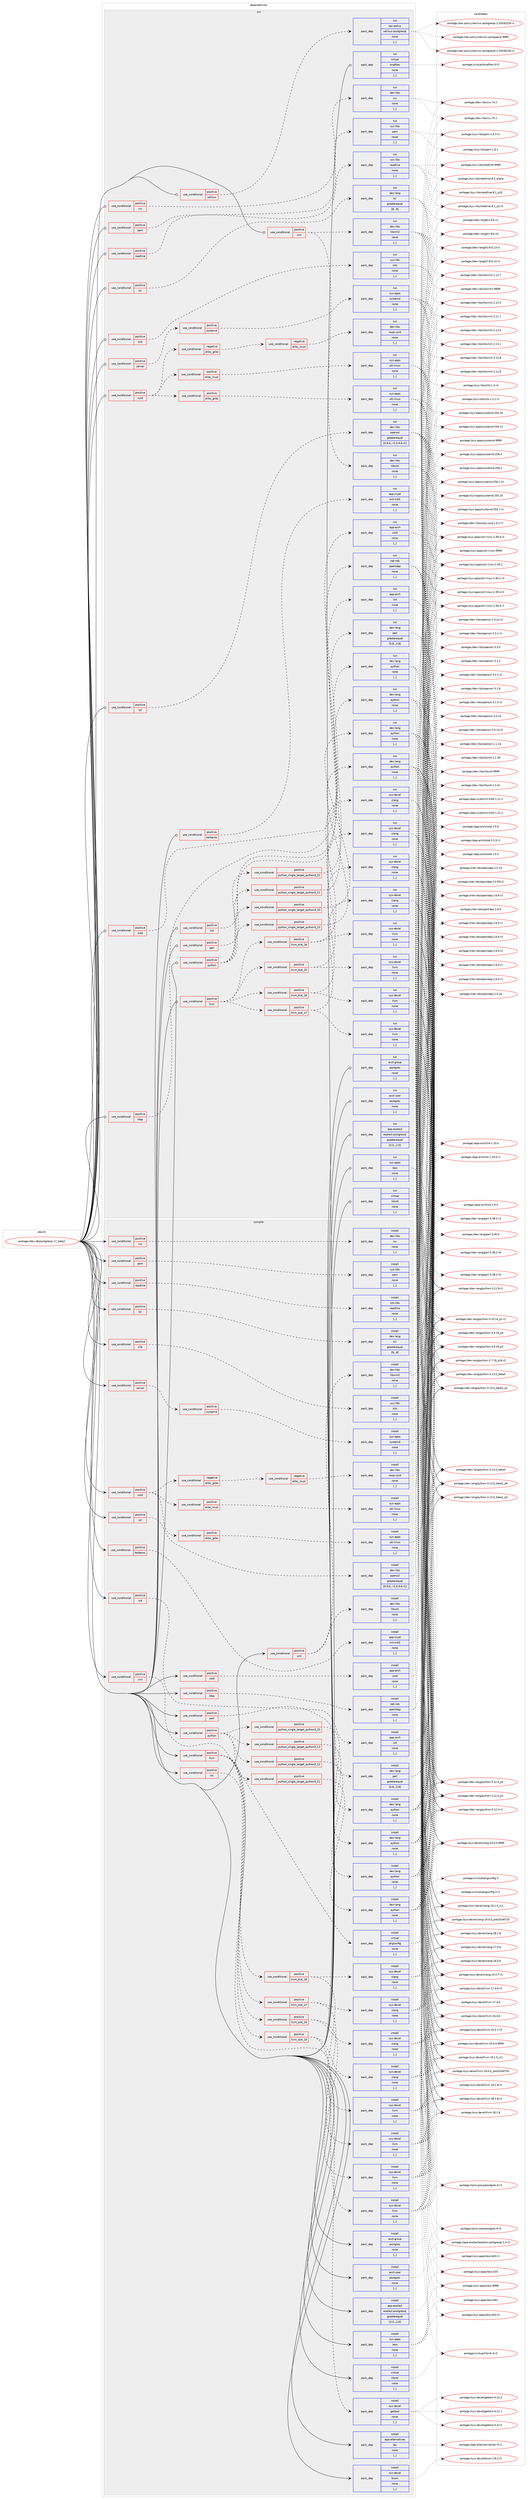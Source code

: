 digraph prolog {

# *************
# Graph options
# *************

newrank=true;
concentrate=true;
compound=true;
graph [rankdir=LR,fontname=Helvetica,fontsize=10,ranksep=1.5];#, ranksep=2.5, nodesep=0.2];
edge  [arrowhead=vee];
node  [fontname=Helvetica,fontsize=10];

# **********
# The ebuild
# **********

subgraph cluster_leftcol {
color=gray;
label=<<i>ebuild</i>>;
id [label="portage://dev-db/postgresql-17_beta2", color=red, width=4, href="../dev-db/postgresql-17_beta2.svg"];
}

# ****************
# The dependencies
# ****************

subgraph cluster_midcol {
color=gray;
label=<<i>dependencies</i>>;
subgraph cluster_compile {
fillcolor="#eeeeee";
style=filled;
label=<<i>compile</i>>;
subgraph cond18413 {
dependency70337 [label=<<TABLE BORDER="0" CELLBORDER="1" CELLSPACING="0" CELLPADDING="4"><TR><TD ROWSPAN="3" CELLPADDING="10">use_conditional</TD></TR><TR><TD>positive</TD></TR><TR><TD>icu</TD></TR></TABLE>>, shape=none, color=red];
subgraph pack50974 {
dependency70338 [label=<<TABLE BORDER="0" CELLBORDER="1" CELLSPACING="0" CELLPADDING="4" WIDTH="220"><TR><TD ROWSPAN="6" CELLPADDING="30">pack_dep</TD></TR><TR><TD WIDTH="110">install</TD></TR><TR><TD>dev-libs</TD></TR><TR><TD>icu</TD></TR><TR><TD>none</TD></TR><TR><TD>[,,]</TD></TR></TABLE>>, shape=none, color=blue];
}
dependency70337:e -> dependency70338:w [weight=20,style="dashed",arrowhead="vee"];
}
id:e -> dependency70337:w [weight=20,style="solid",arrowhead="vee"];
subgraph cond18414 {
dependency70339 [label=<<TABLE BORDER="0" CELLBORDER="1" CELLSPACING="0" CELLPADDING="4"><TR><TD ROWSPAN="3" CELLPADDING="10">use_conditional</TD></TR><TR><TD>positive</TD></TR><TR><TD>kerberos</TD></TR></TABLE>>, shape=none, color=red];
subgraph pack50975 {
dependency70340 [label=<<TABLE BORDER="0" CELLBORDER="1" CELLSPACING="0" CELLPADDING="4" WIDTH="220"><TR><TD ROWSPAN="6" CELLPADDING="30">pack_dep</TD></TR><TR><TD WIDTH="110">install</TD></TR><TR><TD>app-crypt</TD></TR><TR><TD>mit-krb5</TD></TR><TR><TD>none</TD></TR><TR><TD>[,,]</TD></TR></TABLE>>, shape=none, color=blue];
}
dependency70339:e -> dependency70340:w [weight=20,style="dashed",arrowhead="vee"];
}
id:e -> dependency70339:w [weight=20,style="solid",arrowhead="vee"];
subgraph cond18415 {
dependency70341 [label=<<TABLE BORDER="0" CELLBORDER="1" CELLSPACING="0" CELLPADDING="4"><TR><TD ROWSPAN="3" CELLPADDING="10">use_conditional</TD></TR><TR><TD>positive</TD></TR><TR><TD>ldap</TD></TR></TABLE>>, shape=none, color=red];
subgraph pack50976 {
dependency70342 [label=<<TABLE BORDER="0" CELLBORDER="1" CELLSPACING="0" CELLPADDING="4" WIDTH="220"><TR><TD ROWSPAN="6" CELLPADDING="30">pack_dep</TD></TR><TR><TD WIDTH="110">install</TD></TR><TR><TD>net-nds</TD></TR><TR><TD>openldap</TD></TR><TR><TD>none</TD></TR><TR><TD>[,,]</TD></TR></TABLE>>, shape=none, color=blue];
}
dependency70341:e -> dependency70342:w [weight=20,style="dashed",arrowhead="vee"];
}
id:e -> dependency70341:w [weight=20,style="solid",arrowhead="vee"];
subgraph cond18416 {
dependency70343 [label=<<TABLE BORDER="0" CELLBORDER="1" CELLSPACING="0" CELLPADDING="4"><TR><TD ROWSPAN="3" CELLPADDING="10">use_conditional</TD></TR><TR><TD>positive</TD></TR><TR><TD>llvm</TD></TR></TABLE>>, shape=none, color=red];
subgraph cond18417 {
dependency70344 [label=<<TABLE BORDER="0" CELLBORDER="1" CELLSPACING="0" CELLPADDING="4"><TR><TD ROWSPAN="3" CELLPADDING="10">use_conditional</TD></TR><TR><TD>positive</TD></TR><TR><TD>llvm_slot_15</TD></TR></TABLE>>, shape=none, color=red];
subgraph pack50977 {
dependency70345 [label=<<TABLE BORDER="0" CELLBORDER="1" CELLSPACING="0" CELLPADDING="4" WIDTH="220"><TR><TD ROWSPAN="6" CELLPADDING="30">pack_dep</TD></TR><TR><TD WIDTH="110">install</TD></TR><TR><TD>sys-devel</TD></TR><TR><TD>clang</TD></TR><TR><TD>none</TD></TR><TR><TD>[,,]</TD></TR></TABLE>>, shape=none, color=blue];
}
dependency70344:e -> dependency70345:w [weight=20,style="dashed",arrowhead="vee"];
subgraph pack50978 {
dependency70346 [label=<<TABLE BORDER="0" CELLBORDER="1" CELLSPACING="0" CELLPADDING="4" WIDTH="220"><TR><TD ROWSPAN="6" CELLPADDING="30">pack_dep</TD></TR><TR><TD WIDTH="110">install</TD></TR><TR><TD>sys-devel</TD></TR><TR><TD>llvm</TD></TR><TR><TD>none</TD></TR><TR><TD>[,,]</TD></TR></TABLE>>, shape=none, color=blue];
}
dependency70344:e -> dependency70346:w [weight=20,style="dashed",arrowhead="vee"];
}
dependency70343:e -> dependency70344:w [weight=20,style="dashed",arrowhead="vee"];
subgraph cond18418 {
dependency70347 [label=<<TABLE BORDER="0" CELLBORDER="1" CELLSPACING="0" CELLPADDING="4"><TR><TD ROWSPAN="3" CELLPADDING="10">use_conditional</TD></TR><TR><TD>positive</TD></TR><TR><TD>llvm_slot_16</TD></TR></TABLE>>, shape=none, color=red];
subgraph pack50979 {
dependency70348 [label=<<TABLE BORDER="0" CELLBORDER="1" CELLSPACING="0" CELLPADDING="4" WIDTH="220"><TR><TD ROWSPAN="6" CELLPADDING="30">pack_dep</TD></TR><TR><TD WIDTH="110">install</TD></TR><TR><TD>sys-devel</TD></TR><TR><TD>clang</TD></TR><TR><TD>none</TD></TR><TR><TD>[,,]</TD></TR></TABLE>>, shape=none, color=blue];
}
dependency70347:e -> dependency70348:w [weight=20,style="dashed",arrowhead="vee"];
subgraph pack50980 {
dependency70349 [label=<<TABLE BORDER="0" CELLBORDER="1" CELLSPACING="0" CELLPADDING="4" WIDTH="220"><TR><TD ROWSPAN="6" CELLPADDING="30">pack_dep</TD></TR><TR><TD WIDTH="110">install</TD></TR><TR><TD>sys-devel</TD></TR><TR><TD>llvm</TD></TR><TR><TD>none</TD></TR><TR><TD>[,,]</TD></TR></TABLE>>, shape=none, color=blue];
}
dependency70347:e -> dependency70349:w [weight=20,style="dashed",arrowhead="vee"];
}
dependency70343:e -> dependency70347:w [weight=20,style="dashed",arrowhead="vee"];
subgraph cond18419 {
dependency70350 [label=<<TABLE BORDER="0" CELLBORDER="1" CELLSPACING="0" CELLPADDING="4"><TR><TD ROWSPAN="3" CELLPADDING="10">use_conditional</TD></TR><TR><TD>positive</TD></TR><TR><TD>llvm_slot_17</TD></TR></TABLE>>, shape=none, color=red];
subgraph pack50981 {
dependency70351 [label=<<TABLE BORDER="0" CELLBORDER="1" CELLSPACING="0" CELLPADDING="4" WIDTH="220"><TR><TD ROWSPAN="6" CELLPADDING="30">pack_dep</TD></TR><TR><TD WIDTH="110">install</TD></TR><TR><TD>sys-devel</TD></TR><TR><TD>clang</TD></TR><TR><TD>none</TD></TR><TR><TD>[,,]</TD></TR></TABLE>>, shape=none, color=blue];
}
dependency70350:e -> dependency70351:w [weight=20,style="dashed",arrowhead="vee"];
subgraph pack50982 {
dependency70352 [label=<<TABLE BORDER="0" CELLBORDER="1" CELLSPACING="0" CELLPADDING="4" WIDTH="220"><TR><TD ROWSPAN="6" CELLPADDING="30">pack_dep</TD></TR><TR><TD WIDTH="110">install</TD></TR><TR><TD>sys-devel</TD></TR><TR><TD>llvm</TD></TR><TR><TD>none</TD></TR><TR><TD>[,,]</TD></TR></TABLE>>, shape=none, color=blue];
}
dependency70350:e -> dependency70352:w [weight=20,style="dashed",arrowhead="vee"];
}
dependency70343:e -> dependency70350:w [weight=20,style="dashed",arrowhead="vee"];
subgraph cond18420 {
dependency70353 [label=<<TABLE BORDER="0" CELLBORDER="1" CELLSPACING="0" CELLPADDING="4"><TR><TD ROWSPAN="3" CELLPADDING="10">use_conditional</TD></TR><TR><TD>positive</TD></TR><TR><TD>llvm_slot_18</TD></TR></TABLE>>, shape=none, color=red];
subgraph pack50983 {
dependency70354 [label=<<TABLE BORDER="0" CELLBORDER="1" CELLSPACING="0" CELLPADDING="4" WIDTH="220"><TR><TD ROWSPAN="6" CELLPADDING="30">pack_dep</TD></TR><TR><TD WIDTH="110">install</TD></TR><TR><TD>sys-devel</TD></TR><TR><TD>clang</TD></TR><TR><TD>none</TD></TR><TR><TD>[,,]</TD></TR></TABLE>>, shape=none, color=blue];
}
dependency70353:e -> dependency70354:w [weight=20,style="dashed",arrowhead="vee"];
subgraph pack50984 {
dependency70355 [label=<<TABLE BORDER="0" CELLBORDER="1" CELLSPACING="0" CELLPADDING="4" WIDTH="220"><TR><TD ROWSPAN="6" CELLPADDING="30">pack_dep</TD></TR><TR><TD WIDTH="110">install</TD></TR><TR><TD>sys-devel</TD></TR><TR><TD>llvm</TD></TR><TR><TD>none</TD></TR><TR><TD>[,,]</TD></TR></TABLE>>, shape=none, color=blue];
}
dependency70353:e -> dependency70355:w [weight=20,style="dashed",arrowhead="vee"];
}
dependency70343:e -> dependency70353:w [weight=20,style="dashed",arrowhead="vee"];
}
id:e -> dependency70343:w [weight=20,style="solid",arrowhead="vee"];
subgraph cond18421 {
dependency70356 [label=<<TABLE BORDER="0" CELLBORDER="1" CELLSPACING="0" CELLPADDING="4"><TR><TD ROWSPAN="3" CELLPADDING="10">use_conditional</TD></TR><TR><TD>positive</TD></TR><TR><TD>lz4</TD></TR></TABLE>>, shape=none, color=red];
subgraph pack50985 {
dependency70357 [label=<<TABLE BORDER="0" CELLBORDER="1" CELLSPACING="0" CELLPADDING="4" WIDTH="220"><TR><TD ROWSPAN="6" CELLPADDING="30">pack_dep</TD></TR><TR><TD WIDTH="110">install</TD></TR><TR><TD>app-arch</TD></TR><TR><TD>lz4</TD></TR><TR><TD>none</TD></TR><TR><TD>[,,]</TD></TR></TABLE>>, shape=none, color=blue];
}
dependency70356:e -> dependency70357:w [weight=20,style="dashed",arrowhead="vee"];
}
id:e -> dependency70356:w [weight=20,style="solid",arrowhead="vee"];
subgraph cond18422 {
dependency70358 [label=<<TABLE BORDER="0" CELLBORDER="1" CELLSPACING="0" CELLPADDING="4"><TR><TD ROWSPAN="3" CELLPADDING="10">use_conditional</TD></TR><TR><TD>positive</TD></TR><TR><TD>nls</TD></TR></TABLE>>, shape=none, color=red];
subgraph pack50986 {
dependency70359 [label=<<TABLE BORDER="0" CELLBORDER="1" CELLSPACING="0" CELLPADDING="4" WIDTH="220"><TR><TD ROWSPAN="6" CELLPADDING="30">pack_dep</TD></TR><TR><TD WIDTH="110">install</TD></TR><TR><TD>sys-devel</TD></TR><TR><TD>gettext</TD></TR><TR><TD>none</TD></TR><TR><TD>[,,]</TD></TR></TABLE>>, shape=none, color=blue];
}
dependency70358:e -> dependency70359:w [weight=20,style="dashed",arrowhead="vee"];
}
id:e -> dependency70358:w [weight=20,style="solid",arrowhead="vee"];
subgraph cond18423 {
dependency70360 [label=<<TABLE BORDER="0" CELLBORDER="1" CELLSPACING="0" CELLPADDING="4"><TR><TD ROWSPAN="3" CELLPADDING="10">use_conditional</TD></TR><TR><TD>positive</TD></TR><TR><TD>pam</TD></TR></TABLE>>, shape=none, color=red];
subgraph pack50987 {
dependency70361 [label=<<TABLE BORDER="0" CELLBORDER="1" CELLSPACING="0" CELLPADDING="4" WIDTH="220"><TR><TD ROWSPAN="6" CELLPADDING="30">pack_dep</TD></TR><TR><TD WIDTH="110">install</TD></TR><TR><TD>sys-libs</TD></TR><TR><TD>pam</TD></TR><TR><TD>none</TD></TR><TR><TD>[,,]</TD></TR></TABLE>>, shape=none, color=blue];
}
dependency70360:e -> dependency70361:w [weight=20,style="dashed",arrowhead="vee"];
}
id:e -> dependency70360:w [weight=20,style="solid",arrowhead="vee"];
subgraph cond18424 {
dependency70362 [label=<<TABLE BORDER="0" CELLBORDER="1" CELLSPACING="0" CELLPADDING="4"><TR><TD ROWSPAN="3" CELLPADDING="10">use_conditional</TD></TR><TR><TD>positive</TD></TR><TR><TD>perl</TD></TR></TABLE>>, shape=none, color=red];
subgraph pack50988 {
dependency70363 [label=<<TABLE BORDER="0" CELLBORDER="1" CELLSPACING="0" CELLPADDING="4" WIDTH="220"><TR><TD ROWSPAN="6" CELLPADDING="30">pack_dep</TD></TR><TR><TD WIDTH="110">install</TD></TR><TR><TD>dev-lang</TD></TR><TR><TD>perl</TD></TR><TR><TD>greaterequal</TD></TR><TR><TD>[5.8,,,5.8]</TD></TR></TABLE>>, shape=none, color=blue];
}
dependency70362:e -> dependency70363:w [weight=20,style="dashed",arrowhead="vee"];
}
id:e -> dependency70362:w [weight=20,style="solid",arrowhead="vee"];
subgraph cond18425 {
dependency70364 [label=<<TABLE BORDER="0" CELLBORDER="1" CELLSPACING="0" CELLPADDING="4"><TR><TD ROWSPAN="3" CELLPADDING="10">use_conditional</TD></TR><TR><TD>positive</TD></TR><TR><TD>python</TD></TR></TABLE>>, shape=none, color=red];
subgraph cond18426 {
dependency70365 [label=<<TABLE BORDER="0" CELLBORDER="1" CELLSPACING="0" CELLPADDING="4"><TR><TD ROWSPAN="3" CELLPADDING="10">use_conditional</TD></TR><TR><TD>positive</TD></TR><TR><TD>python_single_target_python3_10</TD></TR></TABLE>>, shape=none, color=red];
subgraph pack50989 {
dependency70366 [label=<<TABLE BORDER="0" CELLBORDER="1" CELLSPACING="0" CELLPADDING="4" WIDTH="220"><TR><TD ROWSPAN="6" CELLPADDING="30">pack_dep</TD></TR><TR><TD WIDTH="110">install</TD></TR><TR><TD>dev-lang</TD></TR><TR><TD>python</TD></TR><TR><TD>none</TD></TR><TR><TD>[,,]</TD></TR></TABLE>>, shape=none, color=blue];
}
dependency70365:e -> dependency70366:w [weight=20,style="dashed",arrowhead="vee"];
}
dependency70364:e -> dependency70365:w [weight=20,style="dashed",arrowhead="vee"];
subgraph cond18427 {
dependency70367 [label=<<TABLE BORDER="0" CELLBORDER="1" CELLSPACING="0" CELLPADDING="4"><TR><TD ROWSPAN="3" CELLPADDING="10">use_conditional</TD></TR><TR><TD>positive</TD></TR><TR><TD>python_single_target_python3_11</TD></TR></TABLE>>, shape=none, color=red];
subgraph pack50990 {
dependency70368 [label=<<TABLE BORDER="0" CELLBORDER="1" CELLSPACING="0" CELLPADDING="4" WIDTH="220"><TR><TD ROWSPAN="6" CELLPADDING="30">pack_dep</TD></TR><TR><TD WIDTH="110">install</TD></TR><TR><TD>dev-lang</TD></TR><TR><TD>python</TD></TR><TR><TD>none</TD></TR><TR><TD>[,,]</TD></TR></TABLE>>, shape=none, color=blue];
}
dependency70367:e -> dependency70368:w [weight=20,style="dashed",arrowhead="vee"];
}
dependency70364:e -> dependency70367:w [weight=20,style="dashed",arrowhead="vee"];
subgraph cond18428 {
dependency70369 [label=<<TABLE BORDER="0" CELLBORDER="1" CELLSPACING="0" CELLPADDING="4"><TR><TD ROWSPAN="3" CELLPADDING="10">use_conditional</TD></TR><TR><TD>positive</TD></TR><TR><TD>python_single_target_python3_12</TD></TR></TABLE>>, shape=none, color=red];
subgraph pack50991 {
dependency70370 [label=<<TABLE BORDER="0" CELLBORDER="1" CELLSPACING="0" CELLPADDING="4" WIDTH="220"><TR><TD ROWSPAN="6" CELLPADDING="30">pack_dep</TD></TR><TR><TD WIDTH="110">install</TD></TR><TR><TD>dev-lang</TD></TR><TR><TD>python</TD></TR><TR><TD>none</TD></TR><TR><TD>[,,]</TD></TR></TABLE>>, shape=none, color=blue];
}
dependency70369:e -> dependency70370:w [weight=20,style="dashed",arrowhead="vee"];
}
dependency70364:e -> dependency70369:w [weight=20,style="dashed",arrowhead="vee"];
subgraph cond18429 {
dependency70371 [label=<<TABLE BORDER="0" CELLBORDER="1" CELLSPACING="0" CELLPADDING="4"><TR><TD ROWSPAN="3" CELLPADDING="10">use_conditional</TD></TR><TR><TD>positive</TD></TR><TR><TD>python_single_target_python3_13</TD></TR></TABLE>>, shape=none, color=red];
subgraph pack50992 {
dependency70372 [label=<<TABLE BORDER="0" CELLBORDER="1" CELLSPACING="0" CELLPADDING="4" WIDTH="220"><TR><TD ROWSPAN="6" CELLPADDING="30">pack_dep</TD></TR><TR><TD WIDTH="110">install</TD></TR><TR><TD>dev-lang</TD></TR><TR><TD>python</TD></TR><TR><TD>none</TD></TR><TR><TD>[,,]</TD></TR></TABLE>>, shape=none, color=blue];
}
dependency70371:e -> dependency70372:w [weight=20,style="dashed",arrowhead="vee"];
}
dependency70364:e -> dependency70371:w [weight=20,style="dashed",arrowhead="vee"];
}
id:e -> dependency70364:w [weight=20,style="solid",arrowhead="vee"];
subgraph cond18430 {
dependency70373 [label=<<TABLE BORDER="0" CELLBORDER="1" CELLSPACING="0" CELLPADDING="4"><TR><TD ROWSPAN="3" CELLPADDING="10">use_conditional</TD></TR><TR><TD>positive</TD></TR><TR><TD>readline</TD></TR></TABLE>>, shape=none, color=red];
subgraph pack50993 {
dependency70374 [label=<<TABLE BORDER="0" CELLBORDER="1" CELLSPACING="0" CELLPADDING="4" WIDTH="220"><TR><TD ROWSPAN="6" CELLPADDING="30">pack_dep</TD></TR><TR><TD WIDTH="110">install</TD></TR><TR><TD>sys-libs</TD></TR><TR><TD>readline</TD></TR><TR><TD>none</TD></TR><TR><TD>[,,]</TD></TR></TABLE>>, shape=none, color=blue];
}
dependency70373:e -> dependency70374:w [weight=20,style="dashed",arrowhead="vee"];
}
id:e -> dependency70373:w [weight=20,style="solid",arrowhead="vee"];
subgraph cond18431 {
dependency70375 [label=<<TABLE BORDER="0" CELLBORDER="1" CELLSPACING="0" CELLPADDING="4"><TR><TD ROWSPAN="3" CELLPADDING="10">use_conditional</TD></TR><TR><TD>positive</TD></TR><TR><TD>server</TD></TR></TABLE>>, shape=none, color=red];
subgraph cond18432 {
dependency70376 [label=<<TABLE BORDER="0" CELLBORDER="1" CELLSPACING="0" CELLPADDING="4"><TR><TD ROWSPAN="3" CELLPADDING="10">use_conditional</TD></TR><TR><TD>positive</TD></TR><TR><TD>systemd</TD></TR></TABLE>>, shape=none, color=red];
subgraph pack50994 {
dependency70377 [label=<<TABLE BORDER="0" CELLBORDER="1" CELLSPACING="0" CELLPADDING="4" WIDTH="220"><TR><TD ROWSPAN="6" CELLPADDING="30">pack_dep</TD></TR><TR><TD WIDTH="110">install</TD></TR><TR><TD>sys-apps</TD></TR><TR><TD>systemd</TD></TR><TR><TD>none</TD></TR><TR><TD>[,,]</TD></TR></TABLE>>, shape=none, color=blue];
}
dependency70376:e -> dependency70377:w [weight=20,style="dashed",arrowhead="vee"];
}
dependency70375:e -> dependency70376:w [weight=20,style="dashed",arrowhead="vee"];
}
id:e -> dependency70375:w [weight=20,style="solid",arrowhead="vee"];
subgraph cond18433 {
dependency70378 [label=<<TABLE BORDER="0" CELLBORDER="1" CELLSPACING="0" CELLPADDING="4"><TR><TD ROWSPAN="3" CELLPADDING="10">use_conditional</TD></TR><TR><TD>positive</TD></TR><TR><TD>ssl</TD></TR></TABLE>>, shape=none, color=red];
subgraph pack50995 {
dependency70379 [label=<<TABLE BORDER="0" CELLBORDER="1" CELLSPACING="0" CELLPADDING="4" WIDTH="220"><TR><TD ROWSPAN="6" CELLPADDING="30">pack_dep</TD></TR><TR><TD WIDTH="110">install</TD></TR><TR><TD>dev-libs</TD></TR><TR><TD>openssl</TD></TR><TR><TD>greaterequal</TD></TR><TR><TD>[0.9.6,,-r1,0.9.6-r1]</TD></TR></TABLE>>, shape=none, color=blue];
}
dependency70378:e -> dependency70379:w [weight=20,style="dashed",arrowhead="vee"];
}
id:e -> dependency70378:w [weight=20,style="solid",arrowhead="vee"];
subgraph cond18434 {
dependency70380 [label=<<TABLE BORDER="0" CELLBORDER="1" CELLSPACING="0" CELLPADDING="4"><TR><TD ROWSPAN="3" CELLPADDING="10">use_conditional</TD></TR><TR><TD>positive</TD></TR><TR><TD>tcl</TD></TR></TABLE>>, shape=none, color=red];
subgraph pack50996 {
dependency70381 [label=<<TABLE BORDER="0" CELLBORDER="1" CELLSPACING="0" CELLPADDING="4" WIDTH="220"><TR><TD ROWSPAN="6" CELLPADDING="30">pack_dep</TD></TR><TR><TD WIDTH="110">install</TD></TR><TR><TD>dev-lang</TD></TR><TR><TD>tcl</TD></TR><TR><TD>greaterequal</TD></TR><TR><TD>[8,,,8]</TD></TR></TABLE>>, shape=none, color=blue];
}
dependency70380:e -> dependency70381:w [weight=20,style="dashed",arrowhead="vee"];
}
id:e -> dependency70380:w [weight=20,style="solid",arrowhead="vee"];
subgraph cond18435 {
dependency70382 [label=<<TABLE BORDER="0" CELLBORDER="1" CELLSPACING="0" CELLPADDING="4"><TR><TD ROWSPAN="3" CELLPADDING="10">use_conditional</TD></TR><TR><TD>positive</TD></TR><TR><TD>uuid</TD></TR></TABLE>>, shape=none, color=red];
subgraph cond18436 {
dependency70383 [label=<<TABLE BORDER="0" CELLBORDER="1" CELLSPACING="0" CELLPADDING="4"><TR><TD ROWSPAN="3" CELLPADDING="10">use_conditional</TD></TR><TR><TD>positive</TD></TR><TR><TD>elibc_glibc</TD></TR></TABLE>>, shape=none, color=red];
subgraph pack50997 {
dependency70384 [label=<<TABLE BORDER="0" CELLBORDER="1" CELLSPACING="0" CELLPADDING="4" WIDTH="220"><TR><TD ROWSPAN="6" CELLPADDING="30">pack_dep</TD></TR><TR><TD WIDTH="110">install</TD></TR><TR><TD>sys-apps</TD></TR><TR><TD>util-linux</TD></TR><TR><TD>none</TD></TR><TR><TD>[,,]</TD></TR></TABLE>>, shape=none, color=blue];
}
dependency70383:e -> dependency70384:w [weight=20,style="dashed",arrowhead="vee"];
}
dependency70382:e -> dependency70383:w [weight=20,style="dashed",arrowhead="vee"];
subgraph cond18437 {
dependency70385 [label=<<TABLE BORDER="0" CELLBORDER="1" CELLSPACING="0" CELLPADDING="4"><TR><TD ROWSPAN="3" CELLPADDING="10">use_conditional</TD></TR><TR><TD>positive</TD></TR><TR><TD>elibc_musl</TD></TR></TABLE>>, shape=none, color=red];
subgraph pack50998 {
dependency70386 [label=<<TABLE BORDER="0" CELLBORDER="1" CELLSPACING="0" CELLPADDING="4" WIDTH="220"><TR><TD ROWSPAN="6" CELLPADDING="30">pack_dep</TD></TR><TR><TD WIDTH="110">install</TD></TR><TR><TD>sys-apps</TD></TR><TR><TD>util-linux</TD></TR><TR><TD>none</TD></TR><TR><TD>[,,]</TD></TR></TABLE>>, shape=none, color=blue];
}
dependency70385:e -> dependency70386:w [weight=20,style="dashed",arrowhead="vee"];
}
dependency70382:e -> dependency70385:w [weight=20,style="dashed",arrowhead="vee"];
subgraph cond18438 {
dependency70387 [label=<<TABLE BORDER="0" CELLBORDER="1" CELLSPACING="0" CELLPADDING="4"><TR><TD ROWSPAN="3" CELLPADDING="10">use_conditional</TD></TR><TR><TD>negative</TD></TR><TR><TD>elibc_glibc</TD></TR></TABLE>>, shape=none, color=red];
subgraph cond18439 {
dependency70388 [label=<<TABLE BORDER="0" CELLBORDER="1" CELLSPACING="0" CELLPADDING="4"><TR><TD ROWSPAN="3" CELLPADDING="10">use_conditional</TD></TR><TR><TD>negative</TD></TR><TR><TD>elibc_musl</TD></TR></TABLE>>, shape=none, color=red];
subgraph pack50999 {
dependency70389 [label=<<TABLE BORDER="0" CELLBORDER="1" CELLSPACING="0" CELLPADDING="4" WIDTH="220"><TR><TD ROWSPAN="6" CELLPADDING="30">pack_dep</TD></TR><TR><TD WIDTH="110">install</TD></TR><TR><TD>dev-libs</TD></TR><TR><TD>ossp-uuid</TD></TR><TR><TD>none</TD></TR><TR><TD>[,,]</TD></TR></TABLE>>, shape=none, color=blue];
}
dependency70388:e -> dependency70389:w [weight=20,style="dashed",arrowhead="vee"];
}
dependency70387:e -> dependency70388:w [weight=20,style="dashed",arrowhead="vee"];
}
dependency70382:e -> dependency70387:w [weight=20,style="dashed",arrowhead="vee"];
}
id:e -> dependency70382:w [weight=20,style="solid",arrowhead="vee"];
subgraph cond18440 {
dependency70390 [label=<<TABLE BORDER="0" CELLBORDER="1" CELLSPACING="0" CELLPADDING="4"><TR><TD ROWSPAN="3" CELLPADDING="10">use_conditional</TD></TR><TR><TD>positive</TD></TR><TR><TD>xml</TD></TR></TABLE>>, shape=none, color=red];
subgraph pack51000 {
dependency70391 [label=<<TABLE BORDER="0" CELLBORDER="1" CELLSPACING="0" CELLPADDING="4" WIDTH="220"><TR><TD ROWSPAN="6" CELLPADDING="30">pack_dep</TD></TR><TR><TD WIDTH="110">install</TD></TR><TR><TD>dev-libs</TD></TR><TR><TD>libxml2</TD></TR><TR><TD>none</TD></TR><TR><TD>[,,]</TD></TR></TABLE>>, shape=none, color=blue];
}
dependency70390:e -> dependency70391:w [weight=20,style="dashed",arrowhead="vee"];
subgraph pack51001 {
dependency70392 [label=<<TABLE BORDER="0" CELLBORDER="1" CELLSPACING="0" CELLPADDING="4" WIDTH="220"><TR><TD ROWSPAN="6" CELLPADDING="30">pack_dep</TD></TR><TR><TD WIDTH="110">install</TD></TR><TR><TD>dev-libs</TD></TR><TR><TD>libxslt</TD></TR><TR><TD>none</TD></TR><TR><TD>[,,]</TD></TR></TABLE>>, shape=none, color=blue];
}
dependency70390:e -> dependency70392:w [weight=20,style="dashed",arrowhead="vee"];
}
id:e -> dependency70390:w [weight=20,style="solid",arrowhead="vee"];
subgraph cond18441 {
dependency70393 [label=<<TABLE BORDER="0" CELLBORDER="1" CELLSPACING="0" CELLPADDING="4"><TR><TD ROWSPAN="3" CELLPADDING="10">use_conditional</TD></TR><TR><TD>positive</TD></TR><TR><TD>xml</TD></TR></TABLE>>, shape=none, color=red];
subgraph pack51002 {
dependency70394 [label=<<TABLE BORDER="0" CELLBORDER="1" CELLSPACING="0" CELLPADDING="4" WIDTH="220"><TR><TD ROWSPAN="6" CELLPADDING="30">pack_dep</TD></TR><TR><TD WIDTH="110">install</TD></TR><TR><TD>virtual</TD></TR><TR><TD>pkgconfig</TD></TR><TR><TD>none</TD></TR><TR><TD>[,,]</TD></TR></TABLE>>, shape=none, color=blue];
}
dependency70393:e -> dependency70394:w [weight=20,style="dashed",arrowhead="vee"];
}
id:e -> dependency70393:w [weight=20,style="solid",arrowhead="vee"];
subgraph cond18442 {
dependency70395 [label=<<TABLE BORDER="0" CELLBORDER="1" CELLSPACING="0" CELLPADDING="4"><TR><TD ROWSPAN="3" CELLPADDING="10">use_conditional</TD></TR><TR><TD>positive</TD></TR><TR><TD>zlib</TD></TR></TABLE>>, shape=none, color=red];
subgraph pack51003 {
dependency70396 [label=<<TABLE BORDER="0" CELLBORDER="1" CELLSPACING="0" CELLPADDING="4" WIDTH="220"><TR><TD ROWSPAN="6" CELLPADDING="30">pack_dep</TD></TR><TR><TD WIDTH="110">install</TD></TR><TR><TD>sys-libs</TD></TR><TR><TD>zlib</TD></TR><TR><TD>none</TD></TR><TR><TD>[,,]</TD></TR></TABLE>>, shape=none, color=blue];
}
dependency70395:e -> dependency70396:w [weight=20,style="dashed",arrowhead="vee"];
}
id:e -> dependency70395:w [weight=20,style="solid",arrowhead="vee"];
subgraph cond18443 {
dependency70397 [label=<<TABLE BORDER="0" CELLBORDER="1" CELLSPACING="0" CELLPADDING="4"><TR><TD ROWSPAN="3" CELLPADDING="10">use_conditional</TD></TR><TR><TD>positive</TD></TR><TR><TD>zstd</TD></TR></TABLE>>, shape=none, color=red];
subgraph pack51004 {
dependency70398 [label=<<TABLE BORDER="0" CELLBORDER="1" CELLSPACING="0" CELLPADDING="4" WIDTH="220"><TR><TD ROWSPAN="6" CELLPADDING="30">pack_dep</TD></TR><TR><TD WIDTH="110">install</TD></TR><TR><TD>app-arch</TD></TR><TR><TD>zstd</TD></TR><TR><TD>none</TD></TR><TR><TD>[,,]</TD></TR></TABLE>>, shape=none, color=blue];
}
dependency70397:e -> dependency70398:w [weight=20,style="dashed",arrowhead="vee"];
}
id:e -> dependency70397:w [weight=20,style="solid",arrowhead="vee"];
subgraph pack51005 {
dependency70399 [label=<<TABLE BORDER="0" CELLBORDER="1" CELLSPACING="0" CELLPADDING="4" WIDTH="220"><TR><TD ROWSPAN="6" CELLPADDING="30">pack_dep</TD></TR><TR><TD WIDTH="110">install</TD></TR><TR><TD>acct-group</TD></TR><TR><TD>postgres</TD></TR><TR><TD>none</TD></TR><TR><TD>[,,]</TD></TR></TABLE>>, shape=none, color=blue];
}
id:e -> dependency70399:w [weight=20,style="solid",arrowhead="vee"];
subgraph pack51006 {
dependency70400 [label=<<TABLE BORDER="0" CELLBORDER="1" CELLSPACING="0" CELLPADDING="4" WIDTH="220"><TR><TD ROWSPAN="6" CELLPADDING="30">pack_dep</TD></TR><TR><TD WIDTH="110">install</TD></TR><TR><TD>acct-user</TD></TR><TR><TD>postgres</TD></TR><TR><TD>none</TD></TR><TR><TD>[,,]</TD></TR></TABLE>>, shape=none, color=blue];
}
id:e -> dependency70400:w [weight=20,style="solid",arrowhead="vee"];
subgraph pack51007 {
dependency70401 [label=<<TABLE BORDER="0" CELLBORDER="1" CELLSPACING="0" CELLPADDING="4" WIDTH="220"><TR><TD ROWSPAN="6" CELLPADDING="30">pack_dep</TD></TR><TR><TD WIDTH="110">install</TD></TR><TR><TD>app-alternatives</TD></TR><TR><TD>lex</TD></TR><TR><TD>none</TD></TR><TR><TD>[,,]</TD></TR></TABLE>>, shape=none, color=blue];
}
id:e -> dependency70401:w [weight=20,style="solid",arrowhead="vee"];
subgraph pack51008 {
dependency70402 [label=<<TABLE BORDER="0" CELLBORDER="1" CELLSPACING="0" CELLPADDING="4" WIDTH="220"><TR><TD ROWSPAN="6" CELLPADDING="30">pack_dep</TD></TR><TR><TD WIDTH="110">install</TD></TR><TR><TD>app-eselect</TD></TR><TR><TD>eselect-postgresql</TD></TR><TR><TD>greaterequal</TD></TR><TR><TD>[2.0,,,2.0]</TD></TR></TABLE>>, shape=none, color=blue];
}
id:e -> dependency70402:w [weight=20,style="solid",arrowhead="vee"];
subgraph pack51009 {
dependency70403 [label=<<TABLE BORDER="0" CELLBORDER="1" CELLSPACING="0" CELLPADDING="4" WIDTH="220"><TR><TD ROWSPAN="6" CELLPADDING="30">pack_dep</TD></TR><TR><TD WIDTH="110">install</TD></TR><TR><TD>sys-apps</TD></TR><TR><TD>less</TD></TR><TR><TD>none</TD></TR><TR><TD>[,,]</TD></TR></TABLE>>, shape=none, color=blue];
}
id:e -> dependency70403:w [weight=20,style="solid",arrowhead="vee"];
subgraph pack51010 {
dependency70404 [label=<<TABLE BORDER="0" CELLBORDER="1" CELLSPACING="0" CELLPADDING="4" WIDTH="220"><TR><TD ROWSPAN="6" CELLPADDING="30">pack_dep</TD></TR><TR><TD WIDTH="110">install</TD></TR><TR><TD>sys-devel</TD></TR><TR><TD>bison</TD></TR><TR><TD>none</TD></TR><TR><TD>[,,]</TD></TR></TABLE>>, shape=none, color=blue];
}
id:e -> dependency70404:w [weight=20,style="solid",arrowhead="vee"];
subgraph pack51011 {
dependency70405 [label=<<TABLE BORDER="0" CELLBORDER="1" CELLSPACING="0" CELLPADDING="4" WIDTH="220"><TR><TD ROWSPAN="6" CELLPADDING="30">pack_dep</TD></TR><TR><TD WIDTH="110">install</TD></TR><TR><TD>virtual</TD></TR><TR><TD>libintl</TD></TR><TR><TD>none</TD></TR><TR><TD>[,,]</TD></TR></TABLE>>, shape=none, color=blue];
}
id:e -> dependency70405:w [weight=20,style="solid",arrowhead="vee"];
}
subgraph cluster_compileandrun {
fillcolor="#eeeeee";
style=filled;
label=<<i>compile and run</i>>;
}
subgraph cluster_run {
fillcolor="#eeeeee";
style=filled;
label=<<i>run</i>>;
subgraph cond18444 {
dependency70406 [label=<<TABLE BORDER="0" CELLBORDER="1" CELLSPACING="0" CELLPADDING="4"><TR><TD ROWSPAN="3" CELLPADDING="10">use_conditional</TD></TR><TR><TD>positive</TD></TR><TR><TD>icu</TD></TR></TABLE>>, shape=none, color=red];
subgraph pack51012 {
dependency70407 [label=<<TABLE BORDER="0" CELLBORDER="1" CELLSPACING="0" CELLPADDING="4" WIDTH="220"><TR><TD ROWSPAN="6" CELLPADDING="30">pack_dep</TD></TR><TR><TD WIDTH="110">run</TD></TR><TR><TD>dev-libs</TD></TR><TR><TD>icu</TD></TR><TR><TD>none</TD></TR><TR><TD>[,,]</TD></TR></TABLE>>, shape=none, color=blue];
}
dependency70406:e -> dependency70407:w [weight=20,style="dashed",arrowhead="vee"];
}
id:e -> dependency70406:w [weight=20,style="solid",arrowhead="odot"];
subgraph cond18445 {
dependency70408 [label=<<TABLE BORDER="0" CELLBORDER="1" CELLSPACING="0" CELLPADDING="4"><TR><TD ROWSPAN="3" CELLPADDING="10">use_conditional</TD></TR><TR><TD>positive</TD></TR><TR><TD>kerberos</TD></TR></TABLE>>, shape=none, color=red];
subgraph pack51013 {
dependency70409 [label=<<TABLE BORDER="0" CELLBORDER="1" CELLSPACING="0" CELLPADDING="4" WIDTH="220"><TR><TD ROWSPAN="6" CELLPADDING="30">pack_dep</TD></TR><TR><TD WIDTH="110">run</TD></TR><TR><TD>app-crypt</TD></TR><TR><TD>mit-krb5</TD></TR><TR><TD>none</TD></TR><TR><TD>[,,]</TD></TR></TABLE>>, shape=none, color=blue];
}
dependency70408:e -> dependency70409:w [weight=20,style="dashed",arrowhead="vee"];
}
id:e -> dependency70408:w [weight=20,style="solid",arrowhead="odot"];
subgraph cond18446 {
dependency70410 [label=<<TABLE BORDER="0" CELLBORDER="1" CELLSPACING="0" CELLPADDING="4"><TR><TD ROWSPAN="3" CELLPADDING="10">use_conditional</TD></TR><TR><TD>positive</TD></TR><TR><TD>ldap</TD></TR></TABLE>>, shape=none, color=red];
subgraph pack51014 {
dependency70411 [label=<<TABLE BORDER="0" CELLBORDER="1" CELLSPACING="0" CELLPADDING="4" WIDTH="220"><TR><TD ROWSPAN="6" CELLPADDING="30">pack_dep</TD></TR><TR><TD WIDTH="110">run</TD></TR><TR><TD>net-nds</TD></TR><TR><TD>openldap</TD></TR><TR><TD>none</TD></TR><TR><TD>[,,]</TD></TR></TABLE>>, shape=none, color=blue];
}
dependency70410:e -> dependency70411:w [weight=20,style="dashed",arrowhead="vee"];
}
id:e -> dependency70410:w [weight=20,style="solid",arrowhead="odot"];
subgraph cond18447 {
dependency70412 [label=<<TABLE BORDER="0" CELLBORDER="1" CELLSPACING="0" CELLPADDING="4"><TR><TD ROWSPAN="3" CELLPADDING="10">use_conditional</TD></TR><TR><TD>positive</TD></TR><TR><TD>llvm</TD></TR></TABLE>>, shape=none, color=red];
subgraph cond18448 {
dependency70413 [label=<<TABLE BORDER="0" CELLBORDER="1" CELLSPACING="0" CELLPADDING="4"><TR><TD ROWSPAN="3" CELLPADDING="10">use_conditional</TD></TR><TR><TD>positive</TD></TR><TR><TD>llvm_slot_15</TD></TR></TABLE>>, shape=none, color=red];
subgraph pack51015 {
dependency70414 [label=<<TABLE BORDER="0" CELLBORDER="1" CELLSPACING="0" CELLPADDING="4" WIDTH="220"><TR><TD ROWSPAN="6" CELLPADDING="30">pack_dep</TD></TR><TR><TD WIDTH="110">run</TD></TR><TR><TD>sys-devel</TD></TR><TR><TD>clang</TD></TR><TR><TD>none</TD></TR><TR><TD>[,,]</TD></TR></TABLE>>, shape=none, color=blue];
}
dependency70413:e -> dependency70414:w [weight=20,style="dashed",arrowhead="vee"];
subgraph pack51016 {
dependency70415 [label=<<TABLE BORDER="0" CELLBORDER="1" CELLSPACING="0" CELLPADDING="4" WIDTH="220"><TR><TD ROWSPAN="6" CELLPADDING="30">pack_dep</TD></TR><TR><TD WIDTH="110">run</TD></TR><TR><TD>sys-devel</TD></TR><TR><TD>llvm</TD></TR><TR><TD>none</TD></TR><TR><TD>[,,]</TD></TR></TABLE>>, shape=none, color=blue];
}
dependency70413:e -> dependency70415:w [weight=20,style="dashed",arrowhead="vee"];
}
dependency70412:e -> dependency70413:w [weight=20,style="dashed",arrowhead="vee"];
subgraph cond18449 {
dependency70416 [label=<<TABLE BORDER="0" CELLBORDER="1" CELLSPACING="0" CELLPADDING="4"><TR><TD ROWSPAN="3" CELLPADDING="10">use_conditional</TD></TR><TR><TD>positive</TD></TR><TR><TD>llvm_slot_16</TD></TR></TABLE>>, shape=none, color=red];
subgraph pack51017 {
dependency70417 [label=<<TABLE BORDER="0" CELLBORDER="1" CELLSPACING="0" CELLPADDING="4" WIDTH="220"><TR><TD ROWSPAN="6" CELLPADDING="30">pack_dep</TD></TR><TR><TD WIDTH="110">run</TD></TR><TR><TD>sys-devel</TD></TR><TR><TD>clang</TD></TR><TR><TD>none</TD></TR><TR><TD>[,,]</TD></TR></TABLE>>, shape=none, color=blue];
}
dependency70416:e -> dependency70417:w [weight=20,style="dashed",arrowhead="vee"];
subgraph pack51018 {
dependency70418 [label=<<TABLE BORDER="0" CELLBORDER="1" CELLSPACING="0" CELLPADDING="4" WIDTH="220"><TR><TD ROWSPAN="6" CELLPADDING="30">pack_dep</TD></TR><TR><TD WIDTH="110">run</TD></TR><TR><TD>sys-devel</TD></TR><TR><TD>llvm</TD></TR><TR><TD>none</TD></TR><TR><TD>[,,]</TD></TR></TABLE>>, shape=none, color=blue];
}
dependency70416:e -> dependency70418:w [weight=20,style="dashed",arrowhead="vee"];
}
dependency70412:e -> dependency70416:w [weight=20,style="dashed",arrowhead="vee"];
subgraph cond18450 {
dependency70419 [label=<<TABLE BORDER="0" CELLBORDER="1" CELLSPACING="0" CELLPADDING="4"><TR><TD ROWSPAN="3" CELLPADDING="10">use_conditional</TD></TR><TR><TD>positive</TD></TR><TR><TD>llvm_slot_17</TD></TR></TABLE>>, shape=none, color=red];
subgraph pack51019 {
dependency70420 [label=<<TABLE BORDER="0" CELLBORDER="1" CELLSPACING="0" CELLPADDING="4" WIDTH="220"><TR><TD ROWSPAN="6" CELLPADDING="30">pack_dep</TD></TR><TR><TD WIDTH="110">run</TD></TR><TR><TD>sys-devel</TD></TR><TR><TD>clang</TD></TR><TR><TD>none</TD></TR><TR><TD>[,,]</TD></TR></TABLE>>, shape=none, color=blue];
}
dependency70419:e -> dependency70420:w [weight=20,style="dashed",arrowhead="vee"];
subgraph pack51020 {
dependency70421 [label=<<TABLE BORDER="0" CELLBORDER="1" CELLSPACING="0" CELLPADDING="4" WIDTH="220"><TR><TD ROWSPAN="6" CELLPADDING="30">pack_dep</TD></TR><TR><TD WIDTH="110">run</TD></TR><TR><TD>sys-devel</TD></TR><TR><TD>llvm</TD></TR><TR><TD>none</TD></TR><TR><TD>[,,]</TD></TR></TABLE>>, shape=none, color=blue];
}
dependency70419:e -> dependency70421:w [weight=20,style="dashed",arrowhead="vee"];
}
dependency70412:e -> dependency70419:w [weight=20,style="dashed",arrowhead="vee"];
subgraph cond18451 {
dependency70422 [label=<<TABLE BORDER="0" CELLBORDER="1" CELLSPACING="0" CELLPADDING="4"><TR><TD ROWSPAN="3" CELLPADDING="10">use_conditional</TD></TR><TR><TD>positive</TD></TR><TR><TD>llvm_slot_18</TD></TR></TABLE>>, shape=none, color=red];
subgraph pack51021 {
dependency70423 [label=<<TABLE BORDER="0" CELLBORDER="1" CELLSPACING="0" CELLPADDING="4" WIDTH="220"><TR><TD ROWSPAN="6" CELLPADDING="30">pack_dep</TD></TR><TR><TD WIDTH="110">run</TD></TR><TR><TD>sys-devel</TD></TR><TR><TD>clang</TD></TR><TR><TD>none</TD></TR><TR><TD>[,,]</TD></TR></TABLE>>, shape=none, color=blue];
}
dependency70422:e -> dependency70423:w [weight=20,style="dashed",arrowhead="vee"];
subgraph pack51022 {
dependency70424 [label=<<TABLE BORDER="0" CELLBORDER="1" CELLSPACING="0" CELLPADDING="4" WIDTH="220"><TR><TD ROWSPAN="6" CELLPADDING="30">pack_dep</TD></TR><TR><TD WIDTH="110">run</TD></TR><TR><TD>sys-devel</TD></TR><TR><TD>llvm</TD></TR><TR><TD>none</TD></TR><TR><TD>[,,]</TD></TR></TABLE>>, shape=none, color=blue];
}
dependency70422:e -> dependency70424:w [weight=20,style="dashed",arrowhead="vee"];
}
dependency70412:e -> dependency70422:w [weight=20,style="dashed",arrowhead="vee"];
}
id:e -> dependency70412:w [weight=20,style="solid",arrowhead="odot"];
subgraph cond18452 {
dependency70425 [label=<<TABLE BORDER="0" CELLBORDER="1" CELLSPACING="0" CELLPADDING="4"><TR><TD ROWSPAN="3" CELLPADDING="10">use_conditional</TD></TR><TR><TD>positive</TD></TR><TR><TD>lz4</TD></TR></TABLE>>, shape=none, color=red];
subgraph pack51023 {
dependency70426 [label=<<TABLE BORDER="0" CELLBORDER="1" CELLSPACING="0" CELLPADDING="4" WIDTH="220"><TR><TD ROWSPAN="6" CELLPADDING="30">pack_dep</TD></TR><TR><TD WIDTH="110">run</TD></TR><TR><TD>app-arch</TD></TR><TR><TD>lz4</TD></TR><TR><TD>none</TD></TR><TR><TD>[,,]</TD></TR></TABLE>>, shape=none, color=blue];
}
dependency70425:e -> dependency70426:w [weight=20,style="dashed",arrowhead="vee"];
}
id:e -> dependency70425:w [weight=20,style="solid",arrowhead="odot"];
subgraph cond18453 {
dependency70427 [label=<<TABLE BORDER="0" CELLBORDER="1" CELLSPACING="0" CELLPADDING="4"><TR><TD ROWSPAN="3" CELLPADDING="10">use_conditional</TD></TR><TR><TD>positive</TD></TR><TR><TD>pam</TD></TR></TABLE>>, shape=none, color=red];
subgraph pack51024 {
dependency70428 [label=<<TABLE BORDER="0" CELLBORDER="1" CELLSPACING="0" CELLPADDING="4" WIDTH="220"><TR><TD ROWSPAN="6" CELLPADDING="30">pack_dep</TD></TR><TR><TD WIDTH="110">run</TD></TR><TR><TD>sys-libs</TD></TR><TR><TD>pam</TD></TR><TR><TD>none</TD></TR><TR><TD>[,,]</TD></TR></TABLE>>, shape=none, color=blue];
}
dependency70427:e -> dependency70428:w [weight=20,style="dashed",arrowhead="vee"];
}
id:e -> dependency70427:w [weight=20,style="solid",arrowhead="odot"];
subgraph cond18454 {
dependency70429 [label=<<TABLE BORDER="0" CELLBORDER="1" CELLSPACING="0" CELLPADDING="4"><TR><TD ROWSPAN="3" CELLPADDING="10">use_conditional</TD></TR><TR><TD>positive</TD></TR><TR><TD>perl</TD></TR></TABLE>>, shape=none, color=red];
subgraph pack51025 {
dependency70430 [label=<<TABLE BORDER="0" CELLBORDER="1" CELLSPACING="0" CELLPADDING="4" WIDTH="220"><TR><TD ROWSPAN="6" CELLPADDING="30">pack_dep</TD></TR><TR><TD WIDTH="110">run</TD></TR><TR><TD>dev-lang</TD></TR><TR><TD>perl</TD></TR><TR><TD>greaterequal</TD></TR><TR><TD>[5.8,,,5.8]</TD></TR></TABLE>>, shape=none, color=blue];
}
dependency70429:e -> dependency70430:w [weight=20,style="dashed",arrowhead="vee"];
}
id:e -> dependency70429:w [weight=20,style="solid",arrowhead="odot"];
subgraph cond18455 {
dependency70431 [label=<<TABLE BORDER="0" CELLBORDER="1" CELLSPACING="0" CELLPADDING="4"><TR><TD ROWSPAN="3" CELLPADDING="10">use_conditional</TD></TR><TR><TD>positive</TD></TR><TR><TD>python</TD></TR></TABLE>>, shape=none, color=red];
subgraph cond18456 {
dependency70432 [label=<<TABLE BORDER="0" CELLBORDER="1" CELLSPACING="0" CELLPADDING="4"><TR><TD ROWSPAN="3" CELLPADDING="10">use_conditional</TD></TR><TR><TD>positive</TD></TR><TR><TD>python_single_target_python3_10</TD></TR></TABLE>>, shape=none, color=red];
subgraph pack51026 {
dependency70433 [label=<<TABLE BORDER="0" CELLBORDER="1" CELLSPACING="0" CELLPADDING="4" WIDTH="220"><TR><TD ROWSPAN="6" CELLPADDING="30">pack_dep</TD></TR><TR><TD WIDTH="110">run</TD></TR><TR><TD>dev-lang</TD></TR><TR><TD>python</TD></TR><TR><TD>none</TD></TR><TR><TD>[,,]</TD></TR></TABLE>>, shape=none, color=blue];
}
dependency70432:e -> dependency70433:w [weight=20,style="dashed",arrowhead="vee"];
}
dependency70431:e -> dependency70432:w [weight=20,style="dashed",arrowhead="vee"];
subgraph cond18457 {
dependency70434 [label=<<TABLE BORDER="0" CELLBORDER="1" CELLSPACING="0" CELLPADDING="4"><TR><TD ROWSPAN="3" CELLPADDING="10">use_conditional</TD></TR><TR><TD>positive</TD></TR><TR><TD>python_single_target_python3_11</TD></TR></TABLE>>, shape=none, color=red];
subgraph pack51027 {
dependency70435 [label=<<TABLE BORDER="0" CELLBORDER="1" CELLSPACING="0" CELLPADDING="4" WIDTH="220"><TR><TD ROWSPAN="6" CELLPADDING="30">pack_dep</TD></TR><TR><TD WIDTH="110">run</TD></TR><TR><TD>dev-lang</TD></TR><TR><TD>python</TD></TR><TR><TD>none</TD></TR><TR><TD>[,,]</TD></TR></TABLE>>, shape=none, color=blue];
}
dependency70434:e -> dependency70435:w [weight=20,style="dashed",arrowhead="vee"];
}
dependency70431:e -> dependency70434:w [weight=20,style="dashed",arrowhead="vee"];
subgraph cond18458 {
dependency70436 [label=<<TABLE BORDER="0" CELLBORDER="1" CELLSPACING="0" CELLPADDING="4"><TR><TD ROWSPAN="3" CELLPADDING="10">use_conditional</TD></TR><TR><TD>positive</TD></TR><TR><TD>python_single_target_python3_12</TD></TR></TABLE>>, shape=none, color=red];
subgraph pack51028 {
dependency70437 [label=<<TABLE BORDER="0" CELLBORDER="1" CELLSPACING="0" CELLPADDING="4" WIDTH="220"><TR><TD ROWSPAN="6" CELLPADDING="30">pack_dep</TD></TR><TR><TD WIDTH="110">run</TD></TR><TR><TD>dev-lang</TD></TR><TR><TD>python</TD></TR><TR><TD>none</TD></TR><TR><TD>[,,]</TD></TR></TABLE>>, shape=none, color=blue];
}
dependency70436:e -> dependency70437:w [weight=20,style="dashed",arrowhead="vee"];
}
dependency70431:e -> dependency70436:w [weight=20,style="dashed",arrowhead="vee"];
subgraph cond18459 {
dependency70438 [label=<<TABLE BORDER="0" CELLBORDER="1" CELLSPACING="0" CELLPADDING="4"><TR><TD ROWSPAN="3" CELLPADDING="10">use_conditional</TD></TR><TR><TD>positive</TD></TR><TR><TD>python_single_target_python3_13</TD></TR></TABLE>>, shape=none, color=red];
subgraph pack51029 {
dependency70439 [label=<<TABLE BORDER="0" CELLBORDER="1" CELLSPACING="0" CELLPADDING="4" WIDTH="220"><TR><TD ROWSPAN="6" CELLPADDING="30">pack_dep</TD></TR><TR><TD WIDTH="110">run</TD></TR><TR><TD>dev-lang</TD></TR><TR><TD>python</TD></TR><TR><TD>none</TD></TR><TR><TD>[,,]</TD></TR></TABLE>>, shape=none, color=blue];
}
dependency70438:e -> dependency70439:w [weight=20,style="dashed",arrowhead="vee"];
}
dependency70431:e -> dependency70438:w [weight=20,style="dashed",arrowhead="vee"];
}
id:e -> dependency70431:w [weight=20,style="solid",arrowhead="odot"];
subgraph cond18460 {
dependency70440 [label=<<TABLE BORDER="0" CELLBORDER="1" CELLSPACING="0" CELLPADDING="4"><TR><TD ROWSPAN="3" CELLPADDING="10">use_conditional</TD></TR><TR><TD>positive</TD></TR><TR><TD>readline</TD></TR></TABLE>>, shape=none, color=red];
subgraph pack51030 {
dependency70441 [label=<<TABLE BORDER="0" CELLBORDER="1" CELLSPACING="0" CELLPADDING="4" WIDTH="220"><TR><TD ROWSPAN="6" CELLPADDING="30">pack_dep</TD></TR><TR><TD WIDTH="110">run</TD></TR><TR><TD>sys-libs</TD></TR><TR><TD>readline</TD></TR><TR><TD>none</TD></TR><TR><TD>[,,]</TD></TR></TABLE>>, shape=none, color=blue];
}
dependency70440:e -> dependency70441:w [weight=20,style="dashed",arrowhead="vee"];
}
id:e -> dependency70440:w [weight=20,style="solid",arrowhead="odot"];
subgraph cond18461 {
dependency70442 [label=<<TABLE BORDER="0" CELLBORDER="1" CELLSPACING="0" CELLPADDING="4"><TR><TD ROWSPAN="3" CELLPADDING="10">use_conditional</TD></TR><TR><TD>positive</TD></TR><TR><TD>selinux</TD></TR></TABLE>>, shape=none, color=red];
subgraph pack51031 {
dependency70443 [label=<<TABLE BORDER="0" CELLBORDER="1" CELLSPACING="0" CELLPADDING="4" WIDTH="220"><TR><TD ROWSPAN="6" CELLPADDING="30">pack_dep</TD></TR><TR><TD WIDTH="110">run</TD></TR><TR><TD>sec-policy</TD></TR><TR><TD>selinux-postgresql</TD></TR><TR><TD>none</TD></TR><TR><TD>[,,]</TD></TR></TABLE>>, shape=none, color=blue];
}
dependency70442:e -> dependency70443:w [weight=20,style="dashed",arrowhead="vee"];
}
id:e -> dependency70442:w [weight=20,style="solid",arrowhead="odot"];
subgraph cond18462 {
dependency70444 [label=<<TABLE BORDER="0" CELLBORDER="1" CELLSPACING="0" CELLPADDING="4"><TR><TD ROWSPAN="3" CELLPADDING="10">use_conditional</TD></TR><TR><TD>positive</TD></TR><TR><TD>server</TD></TR></TABLE>>, shape=none, color=red];
subgraph cond18463 {
dependency70445 [label=<<TABLE BORDER="0" CELLBORDER="1" CELLSPACING="0" CELLPADDING="4"><TR><TD ROWSPAN="3" CELLPADDING="10">use_conditional</TD></TR><TR><TD>positive</TD></TR><TR><TD>systemd</TD></TR></TABLE>>, shape=none, color=red];
subgraph pack51032 {
dependency70446 [label=<<TABLE BORDER="0" CELLBORDER="1" CELLSPACING="0" CELLPADDING="4" WIDTH="220"><TR><TD ROWSPAN="6" CELLPADDING="30">pack_dep</TD></TR><TR><TD WIDTH="110">run</TD></TR><TR><TD>sys-apps</TD></TR><TR><TD>systemd</TD></TR><TR><TD>none</TD></TR><TR><TD>[,,]</TD></TR></TABLE>>, shape=none, color=blue];
}
dependency70445:e -> dependency70446:w [weight=20,style="dashed",arrowhead="vee"];
}
dependency70444:e -> dependency70445:w [weight=20,style="dashed",arrowhead="vee"];
}
id:e -> dependency70444:w [weight=20,style="solid",arrowhead="odot"];
subgraph cond18464 {
dependency70447 [label=<<TABLE BORDER="0" CELLBORDER="1" CELLSPACING="0" CELLPADDING="4"><TR><TD ROWSPAN="3" CELLPADDING="10">use_conditional</TD></TR><TR><TD>positive</TD></TR><TR><TD>ssl</TD></TR></TABLE>>, shape=none, color=red];
subgraph pack51033 {
dependency70448 [label=<<TABLE BORDER="0" CELLBORDER="1" CELLSPACING="0" CELLPADDING="4" WIDTH="220"><TR><TD ROWSPAN="6" CELLPADDING="30">pack_dep</TD></TR><TR><TD WIDTH="110">run</TD></TR><TR><TD>dev-libs</TD></TR><TR><TD>openssl</TD></TR><TR><TD>greaterequal</TD></TR><TR><TD>[0.9.6,,-r1,0.9.6-r1]</TD></TR></TABLE>>, shape=none, color=blue];
}
dependency70447:e -> dependency70448:w [weight=20,style="dashed",arrowhead="vee"];
}
id:e -> dependency70447:w [weight=20,style="solid",arrowhead="odot"];
subgraph cond18465 {
dependency70449 [label=<<TABLE BORDER="0" CELLBORDER="1" CELLSPACING="0" CELLPADDING="4"><TR><TD ROWSPAN="3" CELLPADDING="10">use_conditional</TD></TR><TR><TD>positive</TD></TR><TR><TD>tcl</TD></TR></TABLE>>, shape=none, color=red];
subgraph pack51034 {
dependency70450 [label=<<TABLE BORDER="0" CELLBORDER="1" CELLSPACING="0" CELLPADDING="4" WIDTH="220"><TR><TD ROWSPAN="6" CELLPADDING="30">pack_dep</TD></TR><TR><TD WIDTH="110">run</TD></TR><TR><TD>dev-lang</TD></TR><TR><TD>tcl</TD></TR><TR><TD>greaterequal</TD></TR><TR><TD>[8,,,8]</TD></TR></TABLE>>, shape=none, color=blue];
}
dependency70449:e -> dependency70450:w [weight=20,style="dashed",arrowhead="vee"];
}
id:e -> dependency70449:w [weight=20,style="solid",arrowhead="odot"];
subgraph cond18466 {
dependency70451 [label=<<TABLE BORDER="0" CELLBORDER="1" CELLSPACING="0" CELLPADDING="4"><TR><TD ROWSPAN="3" CELLPADDING="10">use_conditional</TD></TR><TR><TD>positive</TD></TR><TR><TD>uuid</TD></TR></TABLE>>, shape=none, color=red];
subgraph cond18467 {
dependency70452 [label=<<TABLE BORDER="0" CELLBORDER="1" CELLSPACING="0" CELLPADDING="4"><TR><TD ROWSPAN="3" CELLPADDING="10">use_conditional</TD></TR><TR><TD>positive</TD></TR><TR><TD>elibc_glibc</TD></TR></TABLE>>, shape=none, color=red];
subgraph pack51035 {
dependency70453 [label=<<TABLE BORDER="0" CELLBORDER="1" CELLSPACING="0" CELLPADDING="4" WIDTH="220"><TR><TD ROWSPAN="6" CELLPADDING="30">pack_dep</TD></TR><TR><TD WIDTH="110">run</TD></TR><TR><TD>sys-apps</TD></TR><TR><TD>util-linux</TD></TR><TR><TD>none</TD></TR><TR><TD>[,,]</TD></TR></TABLE>>, shape=none, color=blue];
}
dependency70452:e -> dependency70453:w [weight=20,style="dashed",arrowhead="vee"];
}
dependency70451:e -> dependency70452:w [weight=20,style="dashed",arrowhead="vee"];
subgraph cond18468 {
dependency70454 [label=<<TABLE BORDER="0" CELLBORDER="1" CELLSPACING="0" CELLPADDING="4"><TR><TD ROWSPAN="3" CELLPADDING="10">use_conditional</TD></TR><TR><TD>positive</TD></TR><TR><TD>elibc_musl</TD></TR></TABLE>>, shape=none, color=red];
subgraph pack51036 {
dependency70455 [label=<<TABLE BORDER="0" CELLBORDER="1" CELLSPACING="0" CELLPADDING="4" WIDTH="220"><TR><TD ROWSPAN="6" CELLPADDING="30">pack_dep</TD></TR><TR><TD WIDTH="110">run</TD></TR><TR><TD>sys-apps</TD></TR><TR><TD>util-linux</TD></TR><TR><TD>none</TD></TR><TR><TD>[,,]</TD></TR></TABLE>>, shape=none, color=blue];
}
dependency70454:e -> dependency70455:w [weight=20,style="dashed",arrowhead="vee"];
}
dependency70451:e -> dependency70454:w [weight=20,style="dashed",arrowhead="vee"];
subgraph cond18469 {
dependency70456 [label=<<TABLE BORDER="0" CELLBORDER="1" CELLSPACING="0" CELLPADDING="4"><TR><TD ROWSPAN="3" CELLPADDING="10">use_conditional</TD></TR><TR><TD>negative</TD></TR><TR><TD>elibc_glibc</TD></TR></TABLE>>, shape=none, color=red];
subgraph cond18470 {
dependency70457 [label=<<TABLE BORDER="0" CELLBORDER="1" CELLSPACING="0" CELLPADDING="4"><TR><TD ROWSPAN="3" CELLPADDING="10">use_conditional</TD></TR><TR><TD>negative</TD></TR><TR><TD>elibc_musl</TD></TR></TABLE>>, shape=none, color=red];
subgraph pack51037 {
dependency70458 [label=<<TABLE BORDER="0" CELLBORDER="1" CELLSPACING="0" CELLPADDING="4" WIDTH="220"><TR><TD ROWSPAN="6" CELLPADDING="30">pack_dep</TD></TR><TR><TD WIDTH="110">run</TD></TR><TR><TD>dev-libs</TD></TR><TR><TD>ossp-uuid</TD></TR><TR><TD>none</TD></TR><TR><TD>[,,]</TD></TR></TABLE>>, shape=none, color=blue];
}
dependency70457:e -> dependency70458:w [weight=20,style="dashed",arrowhead="vee"];
}
dependency70456:e -> dependency70457:w [weight=20,style="dashed",arrowhead="vee"];
}
dependency70451:e -> dependency70456:w [weight=20,style="dashed",arrowhead="vee"];
}
id:e -> dependency70451:w [weight=20,style="solid",arrowhead="odot"];
subgraph cond18471 {
dependency70459 [label=<<TABLE BORDER="0" CELLBORDER="1" CELLSPACING="0" CELLPADDING="4"><TR><TD ROWSPAN="3" CELLPADDING="10">use_conditional</TD></TR><TR><TD>positive</TD></TR><TR><TD>xml</TD></TR></TABLE>>, shape=none, color=red];
subgraph pack51038 {
dependency70460 [label=<<TABLE BORDER="0" CELLBORDER="1" CELLSPACING="0" CELLPADDING="4" WIDTH="220"><TR><TD ROWSPAN="6" CELLPADDING="30">pack_dep</TD></TR><TR><TD WIDTH="110">run</TD></TR><TR><TD>dev-libs</TD></TR><TR><TD>libxml2</TD></TR><TR><TD>none</TD></TR><TR><TD>[,,]</TD></TR></TABLE>>, shape=none, color=blue];
}
dependency70459:e -> dependency70460:w [weight=20,style="dashed",arrowhead="vee"];
subgraph pack51039 {
dependency70461 [label=<<TABLE BORDER="0" CELLBORDER="1" CELLSPACING="0" CELLPADDING="4" WIDTH="220"><TR><TD ROWSPAN="6" CELLPADDING="30">pack_dep</TD></TR><TR><TD WIDTH="110">run</TD></TR><TR><TD>dev-libs</TD></TR><TR><TD>libxslt</TD></TR><TR><TD>none</TD></TR><TR><TD>[,,]</TD></TR></TABLE>>, shape=none, color=blue];
}
dependency70459:e -> dependency70461:w [weight=20,style="dashed",arrowhead="vee"];
}
id:e -> dependency70459:w [weight=20,style="solid",arrowhead="odot"];
subgraph cond18472 {
dependency70462 [label=<<TABLE BORDER="0" CELLBORDER="1" CELLSPACING="0" CELLPADDING="4"><TR><TD ROWSPAN="3" CELLPADDING="10">use_conditional</TD></TR><TR><TD>positive</TD></TR><TR><TD>zlib</TD></TR></TABLE>>, shape=none, color=red];
subgraph pack51040 {
dependency70463 [label=<<TABLE BORDER="0" CELLBORDER="1" CELLSPACING="0" CELLPADDING="4" WIDTH="220"><TR><TD ROWSPAN="6" CELLPADDING="30">pack_dep</TD></TR><TR><TD WIDTH="110">run</TD></TR><TR><TD>sys-libs</TD></TR><TR><TD>zlib</TD></TR><TR><TD>none</TD></TR><TR><TD>[,,]</TD></TR></TABLE>>, shape=none, color=blue];
}
dependency70462:e -> dependency70463:w [weight=20,style="dashed",arrowhead="vee"];
}
id:e -> dependency70462:w [weight=20,style="solid",arrowhead="odot"];
subgraph cond18473 {
dependency70464 [label=<<TABLE BORDER="0" CELLBORDER="1" CELLSPACING="0" CELLPADDING="4"><TR><TD ROWSPAN="3" CELLPADDING="10">use_conditional</TD></TR><TR><TD>positive</TD></TR><TR><TD>zstd</TD></TR></TABLE>>, shape=none, color=red];
subgraph pack51041 {
dependency70465 [label=<<TABLE BORDER="0" CELLBORDER="1" CELLSPACING="0" CELLPADDING="4" WIDTH="220"><TR><TD ROWSPAN="6" CELLPADDING="30">pack_dep</TD></TR><TR><TD WIDTH="110">run</TD></TR><TR><TD>app-arch</TD></TR><TR><TD>zstd</TD></TR><TR><TD>none</TD></TR><TR><TD>[,,]</TD></TR></TABLE>>, shape=none, color=blue];
}
dependency70464:e -> dependency70465:w [weight=20,style="dashed",arrowhead="vee"];
}
id:e -> dependency70464:w [weight=20,style="solid",arrowhead="odot"];
subgraph pack51042 {
dependency70466 [label=<<TABLE BORDER="0" CELLBORDER="1" CELLSPACING="0" CELLPADDING="4" WIDTH="220"><TR><TD ROWSPAN="6" CELLPADDING="30">pack_dep</TD></TR><TR><TD WIDTH="110">run</TD></TR><TR><TD>acct-group</TD></TR><TR><TD>postgres</TD></TR><TR><TD>none</TD></TR><TR><TD>[,,]</TD></TR></TABLE>>, shape=none, color=blue];
}
id:e -> dependency70466:w [weight=20,style="solid",arrowhead="odot"];
subgraph pack51043 {
dependency70467 [label=<<TABLE BORDER="0" CELLBORDER="1" CELLSPACING="0" CELLPADDING="4" WIDTH="220"><TR><TD ROWSPAN="6" CELLPADDING="30">pack_dep</TD></TR><TR><TD WIDTH="110">run</TD></TR><TR><TD>acct-user</TD></TR><TR><TD>postgres</TD></TR><TR><TD>none</TD></TR><TR><TD>[,,]</TD></TR></TABLE>>, shape=none, color=blue];
}
id:e -> dependency70467:w [weight=20,style="solid",arrowhead="odot"];
subgraph pack51044 {
dependency70468 [label=<<TABLE BORDER="0" CELLBORDER="1" CELLSPACING="0" CELLPADDING="4" WIDTH="220"><TR><TD ROWSPAN="6" CELLPADDING="30">pack_dep</TD></TR><TR><TD WIDTH="110">run</TD></TR><TR><TD>app-eselect</TD></TR><TR><TD>eselect-postgresql</TD></TR><TR><TD>greaterequal</TD></TR><TR><TD>[2.0,,,2.0]</TD></TR></TABLE>>, shape=none, color=blue];
}
id:e -> dependency70468:w [weight=20,style="solid",arrowhead="odot"];
subgraph pack51045 {
dependency70469 [label=<<TABLE BORDER="0" CELLBORDER="1" CELLSPACING="0" CELLPADDING="4" WIDTH="220"><TR><TD ROWSPAN="6" CELLPADDING="30">pack_dep</TD></TR><TR><TD WIDTH="110">run</TD></TR><TR><TD>sys-apps</TD></TR><TR><TD>less</TD></TR><TR><TD>none</TD></TR><TR><TD>[,,]</TD></TR></TABLE>>, shape=none, color=blue];
}
id:e -> dependency70469:w [weight=20,style="solid",arrowhead="odot"];
subgraph pack51046 {
dependency70470 [label=<<TABLE BORDER="0" CELLBORDER="1" CELLSPACING="0" CELLPADDING="4" WIDTH="220"><TR><TD ROWSPAN="6" CELLPADDING="30">pack_dep</TD></TR><TR><TD WIDTH="110">run</TD></TR><TR><TD>virtual</TD></TR><TR><TD>libintl</TD></TR><TR><TD>none</TD></TR><TR><TD>[,,]</TD></TR></TABLE>>, shape=none, color=blue];
}
id:e -> dependency70470:w [weight=20,style="solid",arrowhead="odot"];
subgraph pack51047 {
dependency70471 [label=<<TABLE BORDER="0" CELLBORDER="1" CELLSPACING="0" CELLPADDING="4" WIDTH="220"><TR><TD ROWSPAN="6" CELLPADDING="30">pack_dep</TD></TR><TR><TD WIDTH="110">run</TD></TR><TR><TD>virtual</TD></TR><TR><TD>tmpfiles</TD></TR><TR><TD>none</TD></TR><TR><TD>[,,]</TD></TR></TABLE>>, shape=none, color=blue];
}
id:e -> dependency70471:w [weight=20,style="solid",arrowhead="odot"];
}
}

# **************
# The candidates
# **************

subgraph cluster_choices {
rank=same;
color=gray;
label=<<i>candidates</i>>;

subgraph choice50974 {
color=black;
nodesep=1;
choice100101118451081059811547105991174555534649 [label="portage://dev-libs/icu-75.1", color=red, width=4,href="../dev-libs/icu-75.1.svg"];
choice100101118451081059811547105991174555524650 [label="portage://dev-libs/icu-74.2", color=red, width=4,href="../dev-libs/icu-74.2.svg"];
dependency70338:e -> choice100101118451081059811547105991174555534649:w [style=dotted,weight="100"];
dependency70338:e -> choice100101118451081059811547105991174555524650:w [style=dotted,weight="100"];
}
subgraph choice50975 {
color=black;
nodesep=1;
choice9711211245991141211121164710910511645107114985345494650494651 [label="portage://app-crypt/mit-krb5-1.21.3", color=red, width=4,href="../app-crypt/mit-krb5-1.21.3.svg"];
choice9711211245991141211121164710910511645107114985345494650494650 [label="portage://app-crypt/mit-krb5-1.21.2", color=red, width=4,href="../app-crypt/mit-krb5-1.21.2.svg"];
dependency70340:e -> choice9711211245991141211121164710910511645107114985345494650494651:w [style=dotted,weight="100"];
dependency70340:e -> choice9711211245991141211121164710910511645107114985345494650494650:w [style=dotted,weight="100"];
}
subgraph choice50976 {
color=black;
nodesep=1;
choice1101011164511010011547111112101110108100971124550465446544511450 [label="portage://net-nds/openldap-2.6.6-r2", color=red, width=4,href="../net-nds/openldap-2.6.6-r2.svg"];
choice110101116451101001154711111210111010810097112455046544654 [label="portage://net-nds/openldap-2.6.6", color=red, width=4,href="../net-nds/openldap-2.6.6.svg"];
choice1101011164511010011547111112101110108100971124550465446534511449 [label="portage://net-nds/openldap-2.6.5-r1", color=red, width=4,href="../net-nds/openldap-2.6.5-r1.svg"];
choice1101011164511010011547111112101110108100971124550465446524511451 [label="portage://net-nds/openldap-2.6.4-r3", color=red, width=4,href="../net-nds/openldap-2.6.4-r3.svg"];
choice1101011164511010011547111112101110108100971124550465446524511450 [label="portage://net-nds/openldap-2.6.4-r2", color=red, width=4,href="../net-nds/openldap-2.6.4-r2.svg"];
choice1101011164511010011547111112101110108100971124550465446524511449 [label="portage://net-nds/openldap-2.6.4-r1", color=red, width=4,href="../net-nds/openldap-2.6.4-r1.svg"];
choice1101011164511010011547111112101110108100971124550465446514511455 [label="portage://net-nds/openldap-2.6.3-r7", color=red, width=4,href="../net-nds/openldap-2.6.3-r7.svg"];
choice11010111645110100115471111121011101081009711245504653464954 [label="portage://net-nds/openldap-2.5.16", color=red, width=4,href="../net-nds/openldap-2.5.16.svg"];
choice11010111645110100115471111121011101081009711245504653464952 [label="portage://net-nds/openldap-2.5.14", color=red, width=4,href="../net-nds/openldap-2.5.14.svg"];
choice110101116451101001154711111210111010810097112455046524653574511450 [label="portage://net-nds/openldap-2.4.59-r2", color=red, width=4,href="../net-nds/openldap-2.4.59-r2.svg"];
dependency70342:e -> choice1101011164511010011547111112101110108100971124550465446544511450:w [style=dotted,weight="100"];
dependency70342:e -> choice110101116451101001154711111210111010810097112455046544654:w [style=dotted,weight="100"];
dependency70342:e -> choice1101011164511010011547111112101110108100971124550465446534511449:w [style=dotted,weight="100"];
dependency70342:e -> choice1101011164511010011547111112101110108100971124550465446524511451:w [style=dotted,weight="100"];
dependency70342:e -> choice1101011164511010011547111112101110108100971124550465446524511450:w [style=dotted,weight="100"];
dependency70342:e -> choice1101011164511010011547111112101110108100971124550465446524511449:w [style=dotted,weight="100"];
dependency70342:e -> choice1101011164511010011547111112101110108100971124550465446514511455:w [style=dotted,weight="100"];
dependency70342:e -> choice11010111645110100115471111121011101081009711245504653464954:w [style=dotted,weight="100"];
dependency70342:e -> choice11010111645110100115471111121011101081009711245504653464952:w [style=dotted,weight="100"];
dependency70342:e -> choice110101116451101001154711111210111010810097112455046524653574511450:w [style=dotted,weight="100"];
}
subgraph choice50977 {
color=black;
nodesep=1;
choice11512111545100101118101108479910897110103455048464846484657575757 [label="portage://sys-devel/clang-20.0.0.9999", color=red, width=4,href="../sys-devel/clang-20.0.0.9999.svg"];
choice1151211154510010111810110847991089711010345495746494648951149949 [label="portage://sys-devel/clang-19.1.0_rc1", color=red, width=4,href="../sys-devel/clang-19.1.0_rc1.svg"];
choice1151211154510010111810110847991089711010345495746484648951121141015048505248555048 [label="portage://sys-devel/clang-19.0.0_pre20240720", color=red, width=4,href="../sys-devel/clang-19.0.0_pre20240720.svg"];
choice1151211154510010111810110847991089711010345495646494656 [label="portage://sys-devel/clang-18.1.8", color=red, width=4,href="../sys-devel/clang-18.1.8.svg"];
choice1151211154510010111810110847991089711010345495546484654 [label="portage://sys-devel/clang-17.0.6", color=red, width=4,href="../sys-devel/clang-17.0.6.svg"];
choice1151211154510010111810110847991089711010345495446484654 [label="portage://sys-devel/clang-16.0.6", color=red, width=4,href="../sys-devel/clang-16.0.6.svg"];
choice11512111545100101118101108479910897110103454953464846554511451 [label="portage://sys-devel/clang-15.0.7-r3", color=red, width=4,href="../sys-devel/clang-15.0.7-r3.svg"];
dependency70345:e -> choice11512111545100101118101108479910897110103455048464846484657575757:w [style=dotted,weight="100"];
dependency70345:e -> choice1151211154510010111810110847991089711010345495746494648951149949:w [style=dotted,weight="100"];
dependency70345:e -> choice1151211154510010111810110847991089711010345495746484648951121141015048505248555048:w [style=dotted,weight="100"];
dependency70345:e -> choice1151211154510010111810110847991089711010345495646494656:w [style=dotted,weight="100"];
dependency70345:e -> choice1151211154510010111810110847991089711010345495546484654:w [style=dotted,weight="100"];
dependency70345:e -> choice1151211154510010111810110847991089711010345495446484654:w [style=dotted,weight="100"];
dependency70345:e -> choice11512111545100101118101108479910897110103454953464846554511451:w [style=dotted,weight="100"];
}
subgraph choice50978 {
color=black;
nodesep=1;
choice1151211154510010111810110847108108118109455048464846484657575757 [label="portage://sys-devel/llvm-20.0.0.9999", color=red, width=4,href="../sys-devel/llvm-20.0.0.9999.svg"];
choice115121115451001011181011084710810811810945495746494648951149949 [label="portage://sys-devel/llvm-19.1.0_rc1", color=red, width=4,href="../sys-devel/llvm-19.1.0_rc1.svg"];
choice115121115451001011181011084710810811810945495746484648951121141015048505248555048 [label="portage://sys-devel/llvm-19.0.0_pre20240720", color=red, width=4,href="../sys-devel/llvm-19.0.0_pre20240720.svg"];
choice1151211154510010111810110847108108118109454956464946564511450 [label="portage://sys-devel/llvm-18.1.8-r2", color=red, width=4,href="../sys-devel/llvm-18.1.8-r2.svg"];
choice1151211154510010111810110847108108118109454956464946564511449 [label="portage://sys-devel/llvm-18.1.8-r1", color=red, width=4,href="../sys-devel/llvm-18.1.8-r1.svg"];
choice115121115451001011181011084710810811810945495646494656 [label="portage://sys-devel/llvm-18.1.8", color=red, width=4,href="../sys-devel/llvm-18.1.8.svg"];
choice1151211154510010111810110847108108118109454955464846544511450 [label="portage://sys-devel/llvm-17.0.6-r2", color=red, width=4,href="../sys-devel/llvm-17.0.6-r2.svg"];
choice115121115451001011181011084710810811810945495546484654 [label="portage://sys-devel/llvm-17.0.6", color=red, width=4,href="../sys-devel/llvm-17.0.6.svg"];
choice115121115451001011181011084710810811810945495446484654 [label="portage://sys-devel/llvm-16.0.6", color=red, width=4,href="../sys-devel/llvm-16.0.6.svg"];
choice1151211154510010111810110847108108118109454953464846554511451 [label="portage://sys-devel/llvm-15.0.7-r3", color=red, width=4,href="../sys-devel/llvm-15.0.7-r3.svg"];
dependency70346:e -> choice1151211154510010111810110847108108118109455048464846484657575757:w [style=dotted,weight="100"];
dependency70346:e -> choice115121115451001011181011084710810811810945495746494648951149949:w [style=dotted,weight="100"];
dependency70346:e -> choice115121115451001011181011084710810811810945495746484648951121141015048505248555048:w [style=dotted,weight="100"];
dependency70346:e -> choice1151211154510010111810110847108108118109454956464946564511450:w [style=dotted,weight="100"];
dependency70346:e -> choice1151211154510010111810110847108108118109454956464946564511449:w [style=dotted,weight="100"];
dependency70346:e -> choice115121115451001011181011084710810811810945495646494656:w [style=dotted,weight="100"];
dependency70346:e -> choice1151211154510010111810110847108108118109454955464846544511450:w [style=dotted,weight="100"];
dependency70346:e -> choice115121115451001011181011084710810811810945495546484654:w [style=dotted,weight="100"];
dependency70346:e -> choice115121115451001011181011084710810811810945495446484654:w [style=dotted,weight="100"];
dependency70346:e -> choice1151211154510010111810110847108108118109454953464846554511451:w [style=dotted,weight="100"];
}
subgraph choice50979 {
color=black;
nodesep=1;
choice11512111545100101118101108479910897110103455048464846484657575757 [label="portage://sys-devel/clang-20.0.0.9999", color=red, width=4,href="../sys-devel/clang-20.0.0.9999.svg"];
choice1151211154510010111810110847991089711010345495746494648951149949 [label="portage://sys-devel/clang-19.1.0_rc1", color=red, width=4,href="../sys-devel/clang-19.1.0_rc1.svg"];
choice1151211154510010111810110847991089711010345495746484648951121141015048505248555048 [label="portage://sys-devel/clang-19.0.0_pre20240720", color=red, width=4,href="../sys-devel/clang-19.0.0_pre20240720.svg"];
choice1151211154510010111810110847991089711010345495646494656 [label="portage://sys-devel/clang-18.1.8", color=red, width=4,href="../sys-devel/clang-18.1.8.svg"];
choice1151211154510010111810110847991089711010345495546484654 [label="portage://sys-devel/clang-17.0.6", color=red, width=4,href="../sys-devel/clang-17.0.6.svg"];
choice1151211154510010111810110847991089711010345495446484654 [label="portage://sys-devel/clang-16.0.6", color=red, width=4,href="../sys-devel/clang-16.0.6.svg"];
choice11512111545100101118101108479910897110103454953464846554511451 [label="portage://sys-devel/clang-15.0.7-r3", color=red, width=4,href="../sys-devel/clang-15.0.7-r3.svg"];
dependency70348:e -> choice11512111545100101118101108479910897110103455048464846484657575757:w [style=dotted,weight="100"];
dependency70348:e -> choice1151211154510010111810110847991089711010345495746494648951149949:w [style=dotted,weight="100"];
dependency70348:e -> choice1151211154510010111810110847991089711010345495746484648951121141015048505248555048:w [style=dotted,weight="100"];
dependency70348:e -> choice1151211154510010111810110847991089711010345495646494656:w [style=dotted,weight="100"];
dependency70348:e -> choice1151211154510010111810110847991089711010345495546484654:w [style=dotted,weight="100"];
dependency70348:e -> choice1151211154510010111810110847991089711010345495446484654:w [style=dotted,weight="100"];
dependency70348:e -> choice11512111545100101118101108479910897110103454953464846554511451:w [style=dotted,weight="100"];
}
subgraph choice50980 {
color=black;
nodesep=1;
choice1151211154510010111810110847108108118109455048464846484657575757 [label="portage://sys-devel/llvm-20.0.0.9999", color=red, width=4,href="../sys-devel/llvm-20.0.0.9999.svg"];
choice115121115451001011181011084710810811810945495746494648951149949 [label="portage://sys-devel/llvm-19.1.0_rc1", color=red, width=4,href="../sys-devel/llvm-19.1.0_rc1.svg"];
choice115121115451001011181011084710810811810945495746484648951121141015048505248555048 [label="portage://sys-devel/llvm-19.0.0_pre20240720", color=red, width=4,href="../sys-devel/llvm-19.0.0_pre20240720.svg"];
choice1151211154510010111810110847108108118109454956464946564511450 [label="portage://sys-devel/llvm-18.1.8-r2", color=red, width=4,href="../sys-devel/llvm-18.1.8-r2.svg"];
choice1151211154510010111810110847108108118109454956464946564511449 [label="portage://sys-devel/llvm-18.1.8-r1", color=red, width=4,href="../sys-devel/llvm-18.1.8-r1.svg"];
choice115121115451001011181011084710810811810945495646494656 [label="portage://sys-devel/llvm-18.1.8", color=red, width=4,href="../sys-devel/llvm-18.1.8.svg"];
choice1151211154510010111810110847108108118109454955464846544511450 [label="portage://sys-devel/llvm-17.0.6-r2", color=red, width=4,href="../sys-devel/llvm-17.0.6-r2.svg"];
choice115121115451001011181011084710810811810945495546484654 [label="portage://sys-devel/llvm-17.0.6", color=red, width=4,href="../sys-devel/llvm-17.0.6.svg"];
choice115121115451001011181011084710810811810945495446484654 [label="portage://sys-devel/llvm-16.0.6", color=red, width=4,href="../sys-devel/llvm-16.0.6.svg"];
choice1151211154510010111810110847108108118109454953464846554511451 [label="portage://sys-devel/llvm-15.0.7-r3", color=red, width=4,href="../sys-devel/llvm-15.0.7-r3.svg"];
dependency70349:e -> choice1151211154510010111810110847108108118109455048464846484657575757:w [style=dotted,weight="100"];
dependency70349:e -> choice115121115451001011181011084710810811810945495746494648951149949:w [style=dotted,weight="100"];
dependency70349:e -> choice115121115451001011181011084710810811810945495746484648951121141015048505248555048:w [style=dotted,weight="100"];
dependency70349:e -> choice1151211154510010111810110847108108118109454956464946564511450:w [style=dotted,weight="100"];
dependency70349:e -> choice1151211154510010111810110847108108118109454956464946564511449:w [style=dotted,weight="100"];
dependency70349:e -> choice115121115451001011181011084710810811810945495646494656:w [style=dotted,weight="100"];
dependency70349:e -> choice1151211154510010111810110847108108118109454955464846544511450:w [style=dotted,weight="100"];
dependency70349:e -> choice115121115451001011181011084710810811810945495546484654:w [style=dotted,weight="100"];
dependency70349:e -> choice115121115451001011181011084710810811810945495446484654:w [style=dotted,weight="100"];
dependency70349:e -> choice1151211154510010111810110847108108118109454953464846554511451:w [style=dotted,weight="100"];
}
subgraph choice50981 {
color=black;
nodesep=1;
choice11512111545100101118101108479910897110103455048464846484657575757 [label="portage://sys-devel/clang-20.0.0.9999", color=red, width=4,href="../sys-devel/clang-20.0.0.9999.svg"];
choice1151211154510010111810110847991089711010345495746494648951149949 [label="portage://sys-devel/clang-19.1.0_rc1", color=red, width=4,href="../sys-devel/clang-19.1.0_rc1.svg"];
choice1151211154510010111810110847991089711010345495746484648951121141015048505248555048 [label="portage://sys-devel/clang-19.0.0_pre20240720", color=red, width=4,href="../sys-devel/clang-19.0.0_pre20240720.svg"];
choice1151211154510010111810110847991089711010345495646494656 [label="portage://sys-devel/clang-18.1.8", color=red, width=4,href="../sys-devel/clang-18.1.8.svg"];
choice1151211154510010111810110847991089711010345495546484654 [label="portage://sys-devel/clang-17.0.6", color=red, width=4,href="../sys-devel/clang-17.0.6.svg"];
choice1151211154510010111810110847991089711010345495446484654 [label="portage://sys-devel/clang-16.0.6", color=red, width=4,href="../sys-devel/clang-16.0.6.svg"];
choice11512111545100101118101108479910897110103454953464846554511451 [label="portage://sys-devel/clang-15.0.7-r3", color=red, width=4,href="../sys-devel/clang-15.0.7-r3.svg"];
dependency70351:e -> choice11512111545100101118101108479910897110103455048464846484657575757:w [style=dotted,weight="100"];
dependency70351:e -> choice1151211154510010111810110847991089711010345495746494648951149949:w [style=dotted,weight="100"];
dependency70351:e -> choice1151211154510010111810110847991089711010345495746484648951121141015048505248555048:w [style=dotted,weight="100"];
dependency70351:e -> choice1151211154510010111810110847991089711010345495646494656:w [style=dotted,weight="100"];
dependency70351:e -> choice1151211154510010111810110847991089711010345495546484654:w [style=dotted,weight="100"];
dependency70351:e -> choice1151211154510010111810110847991089711010345495446484654:w [style=dotted,weight="100"];
dependency70351:e -> choice11512111545100101118101108479910897110103454953464846554511451:w [style=dotted,weight="100"];
}
subgraph choice50982 {
color=black;
nodesep=1;
choice1151211154510010111810110847108108118109455048464846484657575757 [label="portage://sys-devel/llvm-20.0.0.9999", color=red, width=4,href="../sys-devel/llvm-20.0.0.9999.svg"];
choice115121115451001011181011084710810811810945495746494648951149949 [label="portage://sys-devel/llvm-19.1.0_rc1", color=red, width=4,href="../sys-devel/llvm-19.1.0_rc1.svg"];
choice115121115451001011181011084710810811810945495746484648951121141015048505248555048 [label="portage://sys-devel/llvm-19.0.0_pre20240720", color=red, width=4,href="../sys-devel/llvm-19.0.0_pre20240720.svg"];
choice1151211154510010111810110847108108118109454956464946564511450 [label="portage://sys-devel/llvm-18.1.8-r2", color=red, width=4,href="../sys-devel/llvm-18.1.8-r2.svg"];
choice1151211154510010111810110847108108118109454956464946564511449 [label="portage://sys-devel/llvm-18.1.8-r1", color=red, width=4,href="../sys-devel/llvm-18.1.8-r1.svg"];
choice115121115451001011181011084710810811810945495646494656 [label="portage://sys-devel/llvm-18.1.8", color=red, width=4,href="../sys-devel/llvm-18.1.8.svg"];
choice1151211154510010111810110847108108118109454955464846544511450 [label="portage://sys-devel/llvm-17.0.6-r2", color=red, width=4,href="../sys-devel/llvm-17.0.6-r2.svg"];
choice115121115451001011181011084710810811810945495546484654 [label="portage://sys-devel/llvm-17.0.6", color=red, width=4,href="../sys-devel/llvm-17.0.6.svg"];
choice115121115451001011181011084710810811810945495446484654 [label="portage://sys-devel/llvm-16.0.6", color=red, width=4,href="../sys-devel/llvm-16.0.6.svg"];
choice1151211154510010111810110847108108118109454953464846554511451 [label="portage://sys-devel/llvm-15.0.7-r3", color=red, width=4,href="../sys-devel/llvm-15.0.7-r3.svg"];
dependency70352:e -> choice1151211154510010111810110847108108118109455048464846484657575757:w [style=dotted,weight="100"];
dependency70352:e -> choice115121115451001011181011084710810811810945495746494648951149949:w [style=dotted,weight="100"];
dependency70352:e -> choice115121115451001011181011084710810811810945495746484648951121141015048505248555048:w [style=dotted,weight="100"];
dependency70352:e -> choice1151211154510010111810110847108108118109454956464946564511450:w [style=dotted,weight="100"];
dependency70352:e -> choice1151211154510010111810110847108108118109454956464946564511449:w [style=dotted,weight="100"];
dependency70352:e -> choice115121115451001011181011084710810811810945495646494656:w [style=dotted,weight="100"];
dependency70352:e -> choice1151211154510010111810110847108108118109454955464846544511450:w [style=dotted,weight="100"];
dependency70352:e -> choice115121115451001011181011084710810811810945495546484654:w [style=dotted,weight="100"];
dependency70352:e -> choice115121115451001011181011084710810811810945495446484654:w [style=dotted,weight="100"];
dependency70352:e -> choice1151211154510010111810110847108108118109454953464846554511451:w [style=dotted,weight="100"];
}
subgraph choice50983 {
color=black;
nodesep=1;
choice11512111545100101118101108479910897110103455048464846484657575757 [label="portage://sys-devel/clang-20.0.0.9999", color=red, width=4,href="../sys-devel/clang-20.0.0.9999.svg"];
choice1151211154510010111810110847991089711010345495746494648951149949 [label="portage://sys-devel/clang-19.1.0_rc1", color=red, width=4,href="../sys-devel/clang-19.1.0_rc1.svg"];
choice1151211154510010111810110847991089711010345495746484648951121141015048505248555048 [label="portage://sys-devel/clang-19.0.0_pre20240720", color=red, width=4,href="../sys-devel/clang-19.0.0_pre20240720.svg"];
choice1151211154510010111810110847991089711010345495646494656 [label="portage://sys-devel/clang-18.1.8", color=red, width=4,href="../sys-devel/clang-18.1.8.svg"];
choice1151211154510010111810110847991089711010345495546484654 [label="portage://sys-devel/clang-17.0.6", color=red, width=4,href="../sys-devel/clang-17.0.6.svg"];
choice1151211154510010111810110847991089711010345495446484654 [label="portage://sys-devel/clang-16.0.6", color=red, width=4,href="../sys-devel/clang-16.0.6.svg"];
choice11512111545100101118101108479910897110103454953464846554511451 [label="portage://sys-devel/clang-15.0.7-r3", color=red, width=4,href="../sys-devel/clang-15.0.7-r3.svg"];
dependency70354:e -> choice11512111545100101118101108479910897110103455048464846484657575757:w [style=dotted,weight="100"];
dependency70354:e -> choice1151211154510010111810110847991089711010345495746494648951149949:w [style=dotted,weight="100"];
dependency70354:e -> choice1151211154510010111810110847991089711010345495746484648951121141015048505248555048:w [style=dotted,weight="100"];
dependency70354:e -> choice1151211154510010111810110847991089711010345495646494656:w [style=dotted,weight="100"];
dependency70354:e -> choice1151211154510010111810110847991089711010345495546484654:w [style=dotted,weight="100"];
dependency70354:e -> choice1151211154510010111810110847991089711010345495446484654:w [style=dotted,weight="100"];
dependency70354:e -> choice11512111545100101118101108479910897110103454953464846554511451:w [style=dotted,weight="100"];
}
subgraph choice50984 {
color=black;
nodesep=1;
choice1151211154510010111810110847108108118109455048464846484657575757 [label="portage://sys-devel/llvm-20.0.0.9999", color=red, width=4,href="../sys-devel/llvm-20.0.0.9999.svg"];
choice115121115451001011181011084710810811810945495746494648951149949 [label="portage://sys-devel/llvm-19.1.0_rc1", color=red, width=4,href="../sys-devel/llvm-19.1.0_rc1.svg"];
choice115121115451001011181011084710810811810945495746484648951121141015048505248555048 [label="portage://sys-devel/llvm-19.0.0_pre20240720", color=red, width=4,href="../sys-devel/llvm-19.0.0_pre20240720.svg"];
choice1151211154510010111810110847108108118109454956464946564511450 [label="portage://sys-devel/llvm-18.1.8-r2", color=red, width=4,href="../sys-devel/llvm-18.1.8-r2.svg"];
choice1151211154510010111810110847108108118109454956464946564511449 [label="portage://sys-devel/llvm-18.1.8-r1", color=red, width=4,href="../sys-devel/llvm-18.1.8-r1.svg"];
choice115121115451001011181011084710810811810945495646494656 [label="portage://sys-devel/llvm-18.1.8", color=red, width=4,href="../sys-devel/llvm-18.1.8.svg"];
choice1151211154510010111810110847108108118109454955464846544511450 [label="portage://sys-devel/llvm-17.0.6-r2", color=red, width=4,href="../sys-devel/llvm-17.0.6-r2.svg"];
choice115121115451001011181011084710810811810945495546484654 [label="portage://sys-devel/llvm-17.0.6", color=red, width=4,href="../sys-devel/llvm-17.0.6.svg"];
choice115121115451001011181011084710810811810945495446484654 [label="portage://sys-devel/llvm-16.0.6", color=red, width=4,href="../sys-devel/llvm-16.0.6.svg"];
choice1151211154510010111810110847108108118109454953464846554511451 [label="portage://sys-devel/llvm-15.0.7-r3", color=red, width=4,href="../sys-devel/llvm-15.0.7-r3.svg"];
dependency70355:e -> choice1151211154510010111810110847108108118109455048464846484657575757:w [style=dotted,weight="100"];
dependency70355:e -> choice115121115451001011181011084710810811810945495746494648951149949:w [style=dotted,weight="100"];
dependency70355:e -> choice115121115451001011181011084710810811810945495746484648951121141015048505248555048:w [style=dotted,weight="100"];
dependency70355:e -> choice1151211154510010111810110847108108118109454956464946564511450:w [style=dotted,weight="100"];
dependency70355:e -> choice1151211154510010111810110847108108118109454956464946564511449:w [style=dotted,weight="100"];
dependency70355:e -> choice115121115451001011181011084710810811810945495646494656:w [style=dotted,weight="100"];
dependency70355:e -> choice1151211154510010111810110847108108118109454955464846544511450:w [style=dotted,weight="100"];
dependency70355:e -> choice115121115451001011181011084710810811810945495546484654:w [style=dotted,weight="100"];
dependency70355:e -> choice115121115451001011181011084710810811810945495446484654:w [style=dotted,weight="100"];
dependency70355:e -> choice1151211154510010111810110847108108118109454953464846554511451:w [style=dotted,weight="100"];
}
subgraph choice50985 {
color=black;
nodesep=1;
choice971121124597114991044710812252454946494846484511449 [label="portage://app-arch/lz4-1.10.0-r1", color=red, width=4,href="../app-arch/lz4-1.10.0-r1.svg"];
choice97112112459711499104471081225245494649484648 [label="portage://app-arch/lz4-1.10.0", color=red, width=4,href="../app-arch/lz4-1.10.0.svg"];
choice971121124597114991044710812252454946574652 [label="portage://app-arch/lz4-1.9.4", color=red, width=4,href="../app-arch/lz4-1.9.4.svg"];
dependency70357:e -> choice971121124597114991044710812252454946494846484511449:w [style=dotted,weight="100"];
dependency70357:e -> choice97112112459711499104471081225245494649484648:w [style=dotted,weight="100"];
dependency70357:e -> choice971121124597114991044710812252454946574652:w [style=dotted,weight="100"];
}
subgraph choice50986 {
color=black;
nodesep=1;
choice115121115451001011181011084710310111611610112011645484650504653 [label="portage://sys-devel/gettext-0.22.5", color=red, width=4,href="../sys-devel/gettext-0.22.5.svg"];
choice115121115451001011181011084710310111611610112011645484650504652 [label="portage://sys-devel/gettext-0.22.4", color=red, width=4,href="../sys-devel/gettext-0.22.4.svg"];
choice115121115451001011181011084710310111611610112011645484650494649 [label="portage://sys-devel/gettext-0.21.1", color=red, width=4,href="../sys-devel/gettext-0.21.1.svg"];
dependency70359:e -> choice115121115451001011181011084710310111611610112011645484650504653:w [style=dotted,weight="100"];
dependency70359:e -> choice115121115451001011181011084710310111611610112011645484650504652:w [style=dotted,weight="100"];
dependency70359:e -> choice115121115451001011181011084710310111611610112011645484650494649:w [style=dotted,weight="100"];
}
subgraph choice50987 {
color=black;
nodesep=1;
choice11512111545108105981154711297109454946544649 [label="portage://sys-libs/pam-1.6.1", color=red, width=4,href="../sys-libs/pam-1.6.1.svg"];
choice115121115451081059811547112971094549465346514511449 [label="portage://sys-libs/pam-1.5.3-r1", color=red, width=4,href="../sys-libs/pam-1.5.3-r1.svg"];
dependency70361:e -> choice11512111545108105981154711297109454946544649:w [style=dotted,weight="100"];
dependency70361:e -> choice115121115451081059811547112971094549465346514511449:w [style=dotted,weight="100"];
}
subgraph choice50988 {
color=black;
nodesep=1;
choice10010111845108971101034711210111410845534652484648 [label="portage://dev-lang/perl-5.40.0", color=red, width=4,href="../dev-lang/perl-5.40.0.svg"];
choice100101118451089711010347112101114108455346515646504511454 [label="portage://dev-lang/perl-5.38.2-r6", color=red, width=4,href="../dev-lang/perl-5.38.2-r6.svg"];
choice100101118451089711010347112101114108455346515646504511453 [label="portage://dev-lang/perl-5.38.2-r5", color=red, width=4,href="../dev-lang/perl-5.38.2-r5.svg"];
choice100101118451089711010347112101114108455346515646504511451 [label="portage://dev-lang/perl-5.38.2-r3", color=red, width=4,href="../dev-lang/perl-5.38.2-r3.svg"];
dependency70363:e -> choice10010111845108971101034711210111410845534652484648:w [style=dotted,weight="100"];
dependency70363:e -> choice100101118451089711010347112101114108455346515646504511454:w [style=dotted,weight="100"];
dependency70363:e -> choice100101118451089711010347112101114108455346515646504511453:w [style=dotted,weight="100"];
dependency70363:e -> choice100101118451089711010347112101114108455346515646504511451:w [style=dotted,weight="100"];
}
subgraph choice50989 {
color=black;
nodesep=1;
choice1001011184510897110103471121211161041111104551464951464895981011169752 [label="portage://dev-lang/python-3.13.0_beta4", color=red, width=4,href="../dev-lang/python-3.13.0_beta4.svg"];
choice10010111845108971101034711212111610411111045514649514648959810111697519511249 [label="portage://dev-lang/python-3.13.0_beta3_p1", color=red, width=4,href="../dev-lang/python-3.13.0_beta3_p1.svg"];
choice1001011184510897110103471121211161041111104551464951464895981011169751 [label="portage://dev-lang/python-3.13.0_beta3", color=red, width=4,href="../dev-lang/python-3.13.0_beta3.svg"];
choice10010111845108971101034711212111610411111045514649514648959810111697509511257 [label="portage://dev-lang/python-3.13.0_beta2_p9", color=red, width=4,href="../dev-lang/python-3.13.0_beta2_p9.svg"];
choice10010111845108971101034711212111610411111045514649514648959810111697499511251 [label="portage://dev-lang/python-3.13.0_beta1_p3", color=red, width=4,href="../dev-lang/python-3.13.0_beta1_p3.svg"];
choice100101118451089711010347112121116104111110455146495046529511250 [label="portage://dev-lang/python-3.12.4_p2", color=red, width=4,href="../dev-lang/python-3.12.4_p2.svg"];
choice100101118451089711010347112121116104111110455146495046529511249 [label="portage://dev-lang/python-3.12.4_p1", color=red, width=4,href="../dev-lang/python-3.12.4_p1.svg"];
choice100101118451089711010347112121116104111110455146495046514511449 [label="portage://dev-lang/python-3.12.3-r1", color=red, width=4,href="../dev-lang/python-3.12.3-r1.svg"];
choice100101118451089711010347112121116104111110455146494946574511449 [label="portage://dev-lang/python-3.11.9-r1", color=red, width=4,href="../dev-lang/python-3.11.9-r1.svg"];
choice100101118451089711010347112121116104111110455146494846495295112494511449 [label="portage://dev-lang/python-3.10.14_p1-r1", color=red, width=4,href="../dev-lang/python-3.10.14_p1-r1.svg"];
choice100101118451089711010347112121116104111110455146574649579511251 [label="portage://dev-lang/python-3.9.19_p3", color=red, width=4,href="../dev-lang/python-3.9.19_p3.svg"];
choice100101118451089711010347112121116104111110455146564649579511250 [label="portage://dev-lang/python-3.8.19_p2", color=red, width=4,href="../dev-lang/python-3.8.19_p2.svg"];
choice100101118451089711010347112121116104111110455046554649569511249544511450 [label="portage://dev-lang/python-2.7.18_p16-r2", color=red, width=4,href="../dev-lang/python-2.7.18_p16-r2.svg"];
dependency70366:e -> choice1001011184510897110103471121211161041111104551464951464895981011169752:w [style=dotted,weight="100"];
dependency70366:e -> choice10010111845108971101034711212111610411111045514649514648959810111697519511249:w [style=dotted,weight="100"];
dependency70366:e -> choice1001011184510897110103471121211161041111104551464951464895981011169751:w [style=dotted,weight="100"];
dependency70366:e -> choice10010111845108971101034711212111610411111045514649514648959810111697509511257:w [style=dotted,weight="100"];
dependency70366:e -> choice10010111845108971101034711212111610411111045514649514648959810111697499511251:w [style=dotted,weight="100"];
dependency70366:e -> choice100101118451089711010347112121116104111110455146495046529511250:w [style=dotted,weight="100"];
dependency70366:e -> choice100101118451089711010347112121116104111110455146495046529511249:w [style=dotted,weight="100"];
dependency70366:e -> choice100101118451089711010347112121116104111110455146495046514511449:w [style=dotted,weight="100"];
dependency70366:e -> choice100101118451089711010347112121116104111110455146494946574511449:w [style=dotted,weight="100"];
dependency70366:e -> choice100101118451089711010347112121116104111110455146494846495295112494511449:w [style=dotted,weight="100"];
dependency70366:e -> choice100101118451089711010347112121116104111110455146574649579511251:w [style=dotted,weight="100"];
dependency70366:e -> choice100101118451089711010347112121116104111110455146564649579511250:w [style=dotted,weight="100"];
dependency70366:e -> choice100101118451089711010347112121116104111110455046554649569511249544511450:w [style=dotted,weight="100"];
}
subgraph choice50990 {
color=black;
nodesep=1;
choice1001011184510897110103471121211161041111104551464951464895981011169752 [label="portage://dev-lang/python-3.13.0_beta4", color=red, width=4,href="../dev-lang/python-3.13.0_beta4.svg"];
choice10010111845108971101034711212111610411111045514649514648959810111697519511249 [label="portage://dev-lang/python-3.13.0_beta3_p1", color=red, width=4,href="../dev-lang/python-3.13.0_beta3_p1.svg"];
choice1001011184510897110103471121211161041111104551464951464895981011169751 [label="portage://dev-lang/python-3.13.0_beta3", color=red, width=4,href="../dev-lang/python-3.13.0_beta3.svg"];
choice10010111845108971101034711212111610411111045514649514648959810111697509511257 [label="portage://dev-lang/python-3.13.0_beta2_p9", color=red, width=4,href="../dev-lang/python-3.13.0_beta2_p9.svg"];
choice10010111845108971101034711212111610411111045514649514648959810111697499511251 [label="portage://dev-lang/python-3.13.0_beta1_p3", color=red, width=4,href="../dev-lang/python-3.13.0_beta1_p3.svg"];
choice100101118451089711010347112121116104111110455146495046529511250 [label="portage://dev-lang/python-3.12.4_p2", color=red, width=4,href="../dev-lang/python-3.12.4_p2.svg"];
choice100101118451089711010347112121116104111110455146495046529511249 [label="portage://dev-lang/python-3.12.4_p1", color=red, width=4,href="../dev-lang/python-3.12.4_p1.svg"];
choice100101118451089711010347112121116104111110455146495046514511449 [label="portage://dev-lang/python-3.12.3-r1", color=red, width=4,href="../dev-lang/python-3.12.3-r1.svg"];
choice100101118451089711010347112121116104111110455146494946574511449 [label="portage://dev-lang/python-3.11.9-r1", color=red, width=4,href="../dev-lang/python-3.11.9-r1.svg"];
choice100101118451089711010347112121116104111110455146494846495295112494511449 [label="portage://dev-lang/python-3.10.14_p1-r1", color=red, width=4,href="../dev-lang/python-3.10.14_p1-r1.svg"];
choice100101118451089711010347112121116104111110455146574649579511251 [label="portage://dev-lang/python-3.9.19_p3", color=red, width=4,href="../dev-lang/python-3.9.19_p3.svg"];
choice100101118451089711010347112121116104111110455146564649579511250 [label="portage://dev-lang/python-3.8.19_p2", color=red, width=4,href="../dev-lang/python-3.8.19_p2.svg"];
choice100101118451089711010347112121116104111110455046554649569511249544511450 [label="portage://dev-lang/python-2.7.18_p16-r2", color=red, width=4,href="../dev-lang/python-2.7.18_p16-r2.svg"];
dependency70368:e -> choice1001011184510897110103471121211161041111104551464951464895981011169752:w [style=dotted,weight="100"];
dependency70368:e -> choice10010111845108971101034711212111610411111045514649514648959810111697519511249:w [style=dotted,weight="100"];
dependency70368:e -> choice1001011184510897110103471121211161041111104551464951464895981011169751:w [style=dotted,weight="100"];
dependency70368:e -> choice10010111845108971101034711212111610411111045514649514648959810111697509511257:w [style=dotted,weight="100"];
dependency70368:e -> choice10010111845108971101034711212111610411111045514649514648959810111697499511251:w [style=dotted,weight="100"];
dependency70368:e -> choice100101118451089711010347112121116104111110455146495046529511250:w [style=dotted,weight="100"];
dependency70368:e -> choice100101118451089711010347112121116104111110455146495046529511249:w [style=dotted,weight="100"];
dependency70368:e -> choice100101118451089711010347112121116104111110455146495046514511449:w [style=dotted,weight="100"];
dependency70368:e -> choice100101118451089711010347112121116104111110455146494946574511449:w [style=dotted,weight="100"];
dependency70368:e -> choice100101118451089711010347112121116104111110455146494846495295112494511449:w [style=dotted,weight="100"];
dependency70368:e -> choice100101118451089711010347112121116104111110455146574649579511251:w [style=dotted,weight="100"];
dependency70368:e -> choice100101118451089711010347112121116104111110455146564649579511250:w [style=dotted,weight="100"];
dependency70368:e -> choice100101118451089711010347112121116104111110455046554649569511249544511450:w [style=dotted,weight="100"];
}
subgraph choice50991 {
color=black;
nodesep=1;
choice1001011184510897110103471121211161041111104551464951464895981011169752 [label="portage://dev-lang/python-3.13.0_beta4", color=red, width=4,href="../dev-lang/python-3.13.0_beta4.svg"];
choice10010111845108971101034711212111610411111045514649514648959810111697519511249 [label="portage://dev-lang/python-3.13.0_beta3_p1", color=red, width=4,href="../dev-lang/python-3.13.0_beta3_p1.svg"];
choice1001011184510897110103471121211161041111104551464951464895981011169751 [label="portage://dev-lang/python-3.13.0_beta3", color=red, width=4,href="../dev-lang/python-3.13.0_beta3.svg"];
choice10010111845108971101034711212111610411111045514649514648959810111697509511257 [label="portage://dev-lang/python-3.13.0_beta2_p9", color=red, width=4,href="../dev-lang/python-3.13.0_beta2_p9.svg"];
choice10010111845108971101034711212111610411111045514649514648959810111697499511251 [label="portage://dev-lang/python-3.13.0_beta1_p3", color=red, width=4,href="../dev-lang/python-3.13.0_beta1_p3.svg"];
choice100101118451089711010347112121116104111110455146495046529511250 [label="portage://dev-lang/python-3.12.4_p2", color=red, width=4,href="../dev-lang/python-3.12.4_p2.svg"];
choice100101118451089711010347112121116104111110455146495046529511249 [label="portage://dev-lang/python-3.12.4_p1", color=red, width=4,href="../dev-lang/python-3.12.4_p1.svg"];
choice100101118451089711010347112121116104111110455146495046514511449 [label="portage://dev-lang/python-3.12.3-r1", color=red, width=4,href="../dev-lang/python-3.12.3-r1.svg"];
choice100101118451089711010347112121116104111110455146494946574511449 [label="portage://dev-lang/python-3.11.9-r1", color=red, width=4,href="../dev-lang/python-3.11.9-r1.svg"];
choice100101118451089711010347112121116104111110455146494846495295112494511449 [label="portage://dev-lang/python-3.10.14_p1-r1", color=red, width=4,href="../dev-lang/python-3.10.14_p1-r1.svg"];
choice100101118451089711010347112121116104111110455146574649579511251 [label="portage://dev-lang/python-3.9.19_p3", color=red, width=4,href="../dev-lang/python-3.9.19_p3.svg"];
choice100101118451089711010347112121116104111110455146564649579511250 [label="portage://dev-lang/python-3.8.19_p2", color=red, width=4,href="../dev-lang/python-3.8.19_p2.svg"];
choice100101118451089711010347112121116104111110455046554649569511249544511450 [label="portage://dev-lang/python-2.7.18_p16-r2", color=red, width=4,href="../dev-lang/python-2.7.18_p16-r2.svg"];
dependency70370:e -> choice1001011184510897110103471121211161041111104551464951464895981011169752:w [style=dotted,weight="100"];
dependency70370:e -> choice10010111845108971101034711212111610411111045514649514648959810111697519511249:w [style=dotted,weight="100"];
dependency70370:e -> choice1001011184510897110103471121211161041111104551464951464895981011169751:w [style=dotted,weight="100"];
dependency70370:e -> choice10010111845108971101034711212111610411111045514649514648959810111697509511257:w [style=dotted,weight="100"];
dependency70370:e -> choice10010111845108971101034711212111610411111045514649514648959810111697499511251:w [style=dotted,weight="100"];
dependency70370:e -> choice100101118451089711010347112121116104111110455146495046529511250:w [style=dotted,weight="100"];
dependency70370:e -> choice100101118451089711010347112121116104111110455146495046529511249:w [style=dotted,weight="100"];
dependency70370:e -> choice100101118451089711010347112121116104111110455146495046514511449:w [style=dotted,weight="100"];
dependency70370:e -> choice100101118451089711010347112121116104111110455146494946574511449:w [style=dotted,weight="100"];
dependency70370:e -> choice100101118451089711010347112121116104111110455146494846495295112494511449:w [style=dotted,weight="100"];
dependency70370:e -> choice100101118451089711010347112121116104111110455146574649579511251:w [style=dotted,weight="100"];
dependency70370:e -> choice100101118451089711010347112121116104111110455146564649579511250:w [style=dotted,weight="100"];
dependency70370:e -> choice100101118451089711010347112121116104111110455046554649569511249544511450:w [style=dotted,weight="100"];
}
subgraph choice50992 {
color=black;
nodesep=1;
choice1001011184510897110103471121211161041111104551464951464895981011169752 [label="portage://dev-lang/python-3.13.0_beta4", color=red, width=4,href="../dev-lang/python-3.13.0_beta4.svg"];
choice10010111845108971101034711212111610411111045514649514648959810111697519511249 [label="portage://dev-lang/python-3.13.0_beta3_p1", color=red, width=4,href="../dev-lang/python-3.13.0_beta3_p1.svg"];
choice1001011184510897110103471121211161041111104551464951464895981011169751 [label="portage://dev-lang/python-3.13.0_beta3", color=red, width=4,href="../dev-lang/python-3.13.0_beta3.svg"];
choice10010111845108971101034711212111610411111045514649514648959810111697509511257 [label="portage://dev-lang/python-3.13.0_beta2_p9", color=red, width=4,href="../dev-lang/python-3.13.0_beta2_p9.svg"];
choice10010111845108971101034711212111610411111045514649514648959810111697499511251 [label="portage://dev-lang/python-3.13.0_beta1_p3", color=red, width=4,href="../dev-lang/python-3.13.0_beta1_p3.svg"];
choice100101118451089711010347112121116104111110455146495046529511250 [label="portage://dev-lang/python-3.12.4_p2", color=red, width=4,href="../dev-lang/python-3.12.4_p2.svg"];
choice100101118451089711010347112121116104111110455146495046529511249 [label="portage://dev-lang/python-3.12.4_p1", color=red, width=4,href="../dev-lang/python-3.12.4_p1.svg"];
choice100101118451089711010347112121116104111110455146495046514511449 [label="portage://dev-lang/python-3.12.3-r1", color=red, width=4,href="../dev-lang/python-3.12.3-r1.svg"];
choice100101118451089711010347112121116104111110455146494946574511449 [label="portage://dev-lang/python-3.11.9-r1", color=red, width=4,href="../dev-lang/python-3.11.9-r1.svg"];
choice100101118451089711010347112121116104111110455146494846495295112494511449 [label="portage://dev-lang/python-3.10.14_p1-r1", color=red, width=4,href="../dev-lang/python-3.10.14_p1-r1.svg"];
choice100101118451089711010347112121116104111110455146574649579511251 [label="portage://dev-lang/python-3.9.19_p3", color=red, width=4,href="../dev-lang/python-3.9.19_p3.svg"];
choice100101118451089711010347112121116104111110455146564649579511250 [label="portage://dev-lang/python-3.8.19_p2", color=red, width=4,href="../dev-lang/python-3.8.19_p2.svg"];
choice100101118451089711010347112121116104111110455046554649569511249544511450 [label="portage://dev-lang/python-2.7.18_p16-r2", color=red, width=4,href="../dev-lang/python-2.7.18_p16-r2.svg"];
dependency70372:e -> choice1001011184510897110103471121211161041111104551464951464895981011169752:w [style=dotted,weight="100"];
dependency70372:e -> choice10010111845108971101034711212111610411111045514649514648959810111697519511249:w [style=dotted,weight="100"];
dependency70372:e -> choice1001011184510897110103471121211161041111104551464951464895981011169751:w [style=dotted,weight="100"];
dependency70372:e -> choice10010111845108971101034711212111610411111045514649514648959810111697509511257:w [style=dotted,weight="100"];
dependency70372:e -> choice10010111845108971101034711212111610411111045514649514648959810111697499511251:w [style=dotted,weight="100"];
dependency70372:e -> choice100101118451089711010347112121116104111110455146495046529511250:w [style=dotted,weight="100"];
dependency70372:e -> choice100101118451089711010347112121116104111110455146495046529511249:w [style=dotted,weight="100"];
dependency70372:e -> choice100101118451089711010347112121116104111110455146495046514511449:w [style=dotted,weight="100"];
dependency70372:e -> choice100101118451089711010347112121116104111110455146494946574511449:w [style=dotted,weight="100"];
dependency70372:e -> choice100101118451089711010347112121116104111110455146494846495295112494511449:w [style=dotted,weight="100"];
dependency70372:e -> choice100101118451089711010347112121116104111110455146574649579511251:w [style=dotted,weight="100"];
dependency70372:e -> choice100101118451089711010347112121116104111110455146564649579511250:w [style=dotted,weight="100"];
dependency70372:e -> choice100101118451089711010347112121116104111110455046554649569511249544511450:w [style=dotted,weight="100"];
}
subgraph choice50993 {
color=black;
nodesep=1;
choice115121115451081059811547114101971001081051101014557575757 [label="portage://sys-libs/readline-9999", color=red, width=4,href="../sys-libs/readline-9999.svg"];
choice1151211154510810598115471141019710010810511010145564651959710811210497 [label="portage://sys-libs/readline-8.3_alpha", color=red, width=4,href="../sys-libs/readline-8.3_alpha.svg"];
choice1151211154510810598115471141019710010810511010145564650951124948 [label="portage://sys-libs/readline-8.2_p10", color=red, width=4,href="../sys-libs/readline-8.2_p10.svg"];
choice115121115451081059811547114101971001081051101014556464995112504511450 [label="portage://sys-libs/readline-8.1_p2-r2", color=red, width=4,href="../sys-libs/readline-8.1_p2-r2.svg"];
dependency70374:e -> choice115121115451081059811547114101971001081051101014557575757:w [style=dotted,weight="100"];
dependency70374:e -> choice1151211154510810598115471141019710010810511010145564651959710811210497:w [style=dotted,weight="100"];
dependency70374:e -> choice1151211154510810598115471141019710010810511010145564650951124948:w [style=dotted,weight="100"];
dependency70374:e -> choice115121115451081059811547114101971001081051101014556464995112504511450:w [style=dotted,weight="100"];
}
subgraph choice50994 {
color=black;
nodesep=1;
choice1151211154597112112115471151211151161011091004557575757 [label="portage://sys-apps/systemd-9999", color=red, width=4,href="../sys-apps/systemd-9999.svg"];
choice115121115459711211211547115121115116101109100455053544652 [label="portage://sys-apps/systemd-256.4", color=red, width=4,href="../sys-apps/systemd-256.4.svg"];
choice115121115459711211211547115121115116101109100455053544650 [label="portage://sys-apps/systemd-256.2", color=red, width=4,href="../sys-apps/systemd-256.2.svg"];
choice1151211154597112112115471151211151161011091004550535446494511451 [label="portage://sys-apps/systemd-256.1-r3", color=red, width=4,href="../sys-apps/systemd-256.1-r3.svg"];
choice11512111545971121121154711512111511610110910045505353464948 [label="portage://sys-apps/systemd-255.10", color=red, width=4,href="../sys-apps/systemd-255.10.svg"];
choice1151211154597112112115471151211151161011091004550535346554511449 [label="portage://sys-apps/systemd-255.7-r1", color=red, width=4,href="../sys-apps/systemd-255.7-r1.svg"];
choice11512111545971121121154711512111511610110910045505352464954 [label="portage://sys-apps/systemd-254.16", color=red, width=4,href="../sys-apps/systemd-254.16.svg"];
choice11512111545971121121154711512111511610110910045505352464951 [label="portage://sys-apps/systemd-254.13", color=red, width=4,href="../sys-apps/systemd-254.13.svg"];
dependency70377:e -> choice1151211154597112112115471151211151161011091004557575757:w [style=dotted,weight="100"];
dependency70377:e -> choice115121115459711211211547115121115116101109100455053544652:w [style=dotted,weight="100"];
dependency70377:e -> choice115121115459711211211547115121115116101109100455053544650:w [style=dotted,weight="100"];
dependency70377:e -> choice1151211154597112112115471151211151161011091004550535446494511451:w [style=dotted,weight="100"];
dependency70377:e -> choice11512111545971121121154711512111511610110910045505353464948:w [style=dotted,weight="100"];
dependency70377:e -> choice1151211154597112112115471151211151161011091004550535346554511449:w [style=dotted,weight="100"];
dependency70377:e -> choice11512111545971121121154711512111511610110910045505352464954:w [style=dotted,weight="100"];
dependency70377:e -> choice11512111545971121121154711512111511610110910045505352464951:w [style=dotted,weight="100"];
}
subgraph choice50995 {
color=black;
nodesep=1;
choice1001011184510810598115471111121011101151151084551465146494511449 [label="portage://dev-libs/openssl-3.3.1-r1", color=red, width=4,href="../dev-libs/openssl-3.3.1-r1.svg"];
choice100101118451081059811547111112101110115115108455146514648 [label="portage://dev-libs/openssl-3.3.0", color=red, width=4,href="../dev-libs/openssl-3.3.0.svg"];
choice100101118451081059811547111112101110115115108455146504650 [label="portage://dev-libs/openssl-3.2.2", color=red, width=4,href="../dev-libs/openssl-3.2.2.svg"];
choice1001011184510810598115471111121011101151151084551465046494511450 [label="portage://dev-libs/openssl-3.2.1-r2", color=red, width=4,href="../dev-libs/openssl-3.2.1-r2.svg"];
choice100101118451081059811547111112101110115115108455146494654 [label="portage://dev-libs/openssl-3.1.6", color=red, width=4,href="../dev-libs/openssl-3.1.6.svg"];
choice1001011184510810598115471111121011101151151084551464946534511450 [label="portage://dev-libs/openssl-3.1.5-r2", color=red, width=4,href="../dev-libs/openssl-3.1.5-r2.svg"];
choice10010111845108105981154711111210111011511510845514648464952 [label="portage://dev-libs/openssl-3.0.14", color=red, width=4,href="../dev-libs/openssl-3.0.14.svg"];
choice100101118451081059811547111112101110115115108455146484649514511450 [label="portage://dev-libs/openssl-3.0.13-r2", color=red, width=4,href="../dev-libs/openssl-3.0.13-r2.svg"];
choice100101118451081059811547111112101110115115108454946494649119 [label="portage://dev-libs/openssl-1.1.1w", color=red, width=4,href="../dev-libs/openssl-1.1.1w.svg"];
choice1001011184510810598115471111121011101151151084549464846501174511449 [label="portage://dev-libs/openssl-1.0.2u-r1", color=red, width=4,href="../dev-libs/openssl-1.0.2u-r1.svg"];
dependency70379:e -> choice1001011184510810598115471111121011101151151084551465146494511449:w [style=dotted,weight="100"];
dependency70379:e -> choice100101118451081059811547111112101110115115108455146514648:w [style=dotted,weight="100"];
dependency70379:e -> choice100101118451081059811547111112101110115115108455146504650:w [style=dotted,weight="100"];
dependency70379:e -> choice1001011184510810598115471111121011101151151084551465046494511450:w [style=dotted,weight="100"];
dependency70379:e -> choice100101118451081059811547111112101110115115108455146494654:w [style=dotted,weight="100"];
dependency70379:e -> choice1001011184510810598115471111121011101151151084551464946534511450:w [style=dotted,weight="100"];
dependency70379:e -> choice10010111845108105981154711111210111011511510845514648464952:w [style=dotted,weight="100"];
dependency70379:e -> choice100101118451081059811547111112101110115115108455146484649514511450:w [style=dotted,weight="100"];
dependency70379:e -> choice100101118451081059811547111112101110115115108454946494649119:w [style=dotted,weight="100"];
dependency70379:e -> choice1001011184510810598115471111121011101151151084549464846501174511449:w [style=dotted,weight="100"];
}
subgraph choice50996 {
color=black;
nodesep=1;
choice1001011184510897110103471169910845564654464952 [label="portage://dev-lang/tcl-8.6.14", color=red, width=4,href="../dev-lang/tcl-8.6.14.svg"];
choice10010111845108971101034711699108455646544649514511449 [label="portage://dev-lang/tcl-8.6.13-r1", color=red, width=4,href="../dev-lang/tcl-8.6.13-r1.svg"];
choice10010111845108971101034711699108455646544649504511449 [label="portage://dev-lang/tcl-8.6.12-r1", color=red, width=4,href="../dev-lang/tcl-8.6.12-r1.svg"];
choice1001011184510897110103471169910845564654464949 [label="portage://dev-lang/tcl-8.6.11", color=red, width=4,href="../dev-lang/tcl-8.6.11.svg"];
dependency70381:e -> choice1001011184510897110103471169910845564654464952:w [style=dotted,weight="100"];
dependency70381:e -> choice10010111845108971101034711699108455646544649514511449:w [style=dotted,weight="100"];
dependency70381:e -> choice10010111845108971101034711699108455646544649504511449:w [style=dotted,weight="100"];
dependency70381:e -> choice1001011184510897110103471169910845564654464949:w [style=dotted,weight="100"];
}
subgraph choice50997 {
color=black;
nodesep=1;
choice115121115459711211211547117116105108451081051101171204557575757 [label="portage://sys-apps/util-linux-9999", color=red, width=4,href="../sys-apps/util-linux-9999.svg"];
choice1151211154597112112115471171161051084510810511011712045504652484650 [label="portage://sys-apps/util-linux-2.40.2", color=red, width=4,href="../sys-apps/util-linux-2.40.2.svg"];
choice11512111545971121121154711711610510845108105110117120455046524846494511451 [label="portage://sys-apps/util-linux-2.40.1-r3", color=red, width=4,href="../sys-apps/util-linux-2.40.1-r3.svg"];
choice11512111545971121121154711711610510845108105110117120455046515746524511449 [label="portage://sys-apps/util-linux-2.39.4-r1", color=red, width=4,href="../sys-apps/util-linux-2.39.4-r1.svg"];
choice11512111545971121121154711711610510845108105110117120455046515746514511455 [label="portage://sys-apps/util-linux-2.39.3-r7", color=red, width=4,href="../sys-apps/util-linux-2.39.3-r7.svg"];
choice11512111545971121121154711711610510845108105110117120455046515746514511450 [label="portage://sys-apps/util-linux-2.39.3-r2", color=red, width=4,href="../sys-apps/util-linux-2.39.3-r2.svg"];
dependency70384:e -> choice115121115459711211211547117116105108451081051101171204557575757:w [style=dotted,weight="100"];
dependency70384:e -> choice1151211154597112112115471171161051084510810511011712045504652484650:w [style=dotted,weight="100"];
dependency70384:e -> choice11512111545971121121154711711610510845108105110117120455046524846494511451:w [style=dotted,weight="100"];
dependency70384:e -> choice11512111545971121121154711711610510845108105110117120455046515746524511449:w [style=dotted,weight="100"];
dependency70384:e -> choice11512111545971121121154711711610510845108105110117120455046515746514511455:w [style=dotted,weight="100"];
dependency70384:e -> choice11512111545971121121154711711610510845108105110117120455046515746514511450:w [style=dotted,weight="100"];
}
subgraph choice50998 {
color=black;
nodesep=1;
choice115121115459711211211547117116105108451081051101171204557575757 [label="portage://sys-apps/util-linux-9999", color=red, width=4,href="../sys-apps/util-linux-9999.svg"];
choice1151211154597112112115471171161051084510810511011712045504652484650 [label="portage://sys-apps/util-linux-2.40.2", color=red, width=4,href="../sys-apps/util-linux-2.40.2.svg"];
choice11512111545971121121154711711610510845108105110117120455046524846494511451 [label="portage://sys-apps/util-linux-2.40.1-r3", color=red, width=4,href="../sys-apps/util-linux-2.40.1-r3.svg"];
choice11512111545971121121154711711610510845108105110117120455046515746524511449 [label="portage://sys-apps/util-linux-2.39.4-r1", color=red, width=4,href="../sys-apps/util-linux-2.39.4-r1.svg"];
choice11512111545971121121154711711610510845108105110117120455046515746514511455 [label="portage://sys-apps/util-linux-2.39.3-r7", color=red, width=4,href="../sys-apps/util-linux-2.39.3-r7.svg"];
choice11512111545971121121154711711610510845108105110117120455046515746514511450 [label="portage://sys-apps/util-linux-2.39.3-r2", color=red, width=4,href="../sys-apps/util-linux-2.39.3-r2.svg"];
dependency70386:e -> choice115121115459711211211547117116105108451081051101171204557575757:w [style=dotted,weight="100"];
dependency70386:e -> choice1151211154597112112115471171161051084510810511011712045504652484650:w [style=dotted,weight="100"];
dependency70386:e -> choice11512111545971121121154711711610510845108105110117120455046524846494511451:w [style=dotted,weight="100"];
dependency70386:e -> choice11512111545971121121154711711610510845108105110117120455046515746524511449:w [style=dotted,weight="100"];
dependency70386:e -> choice11512111545971121121154711711610510845108105110117120455046515746514511455:w [style=dotted,weight="100"];
dependency70386:e -> choice11512111545971121121154711711610510845108105110117120455046515746514511450:w [style=dotted,weight="100"];
}
subgraph choice50999 {
color=black;
nodesep=1;
choice100101118451081059811547111115115112451171171051004549465446504511455 [label="portage://dev-libs/ossp-uuid-1.6.2-r7", color=red, width=4,href="../dev-libs/ossp-uuid-1.6.2-r7.svg"];
dependency70389:e -> choice100101118451081059811547111115115112451171171051004549465446504511455:w [style=dotted,weight="100"];
}
subgraph choice51000 {
color=black;
nodesep=1;
choice10010111845108105981154710810598120109108504557575757 [label="portage://dev-libs/libxml2-9999", color=red, width=4,href="../dev-libs/libxml2-9999.svg"];
choice100101118451081059811547108105981201091085045504649514649 [label="portage://dev-libs/libxml2-2.13.1", color=red, width=4,href="../dev-libs/libxml2-2.13.1.svg"];
choice100101118451081059811547108105981201091085045504649504656 [label="portage://dev-libs/libxml2-2.12.8", color=red, width=4,href="../dev-libs/libxml2-2.12.8.svg"];
choice100101118451081059811547108105981201091085045504649504655 [label="portage://dev-libs/libxml2-2.12.7", color=red, width=4,href="../dev-libs/libxml2-2.12.7.svg"];
choice100101118451081059811547108105981201091085045504649504654 [label="portage://dev-libs/libxml2-2.12.6", color=red, width=4,href="../dev-libs/libxml2-2.12.6.svg"];
choice100101118451081059811547108105981201091085045504649504653 [label="portage://dev-libs/libxml2-2.12.5", color=red, width=4,href="../dev-libs/libxml2-2.12.5.svg"];
choice100101118451081059811547108105981201091085045504649494656 [label="portage://dev-libs/libxml2-2.11.8", color=red, width=4,href="../dev-libs/libxml2-2.11.8.svg"];
choice100101118451081059811547108105981201091085045504649494655 [label="portage://dev-libs/libxml2-2.11.7", color=red, width=4,href="../dev-libs/libxml2-2.11.7.svg"];
dependency70391:e -> choice10010111845108105981154710810598120109108504557575757:w [style=dotted,weight="100"];
dependency70391:e -> choice100101118451081059811547108105981201091085045504649514649:w [style=dotted,weight="100"];
dependency70391:e -> choice100101118451081059811547108105981201091085045504649504656:w [style=dotted,weight="100"];
dependency70391:e -> choice100101118451081059811547108105981201091085045504649504655:w [style=dotted,weight="100"];
dependency70391:e -> choice100101118451081059811547108105981201091085045504649504654:w [style=dotted,weight="100"];
dependency70391:e -> choice100101118451081059811547108105981201091085045504649504653:w [style=dotted,weight="100"];
dependency70391:e -> choice100101118451081059811547108105981201091085045504649494656:w [style=dotted,weight="100"];
dependency70391:e -> choice100101118451081059811547108105981201091085045504649494655:w [style=dotted,weight="100"];
}
subgraph choice51001 {
color=black;
nodesep=1;
choice100101118451081059811547108105981201151081164557575757 [label="portage://dev-libs/libxslt-9999", color=red, width=4,href="../dev-libs/libxslt-9999.svg"];
choice1001011184510810598115471081059812011510811645494649465249 [label="portage://dev-libs/libxslt-1.1.41", color=red, width=4,href="../dev-libs/libxslt-1.1.41.svg"];
choice1001011184510810598115471081059812011510811645494649465157 [label="portage://dev-libs/libxslt-1.1.39", color=red, width=4,href="../dev-libs/libxslt-1.1.39.svg"];
dependency70392:e -> choice100101118451081059811547108105981201151081164557575757:w [style=dotted,weight="100"];
dependency70392:e -> choice1001011184510810598115471081059812011510811645494649465249:w [style=dotted,weight="100"];
dependency70392:e -> choice1001011184510810598115471081059812011510811645494649465157:w [style=dotted,weight="100"];
}
subgraph choice51002 {
color=black;
nodesep=1;
choice1181051141161179710847112107103991111101021051034551 [label="portage://virtual/pkgconfig-3", color=red, width=4,href="../virtual/pkgconfig-3.svg"];
choice11810511411611797108471121071039911111010210510345504511449 [label="portage://virtual/pkgconfig-2-r1", color=red, width=4,href="../virtual/pkgconfig-2-r1.svg"];
dependency70394:e -> choice1181051141161179710847112107103991111101021051034551:w [style=dotted,weight="100"];
dependency70394:e -> choice11810511411611797108471121071039911111010210510345504511449:w [style=dotted,weight="100"];
}
subgraph choice51003 {
color=black;
nodesep=1;
choice115121115451081059811547122108105984549465146494511449 [label="portage://sys-libs/zlib-1.3.1-r1", color=red, width=4,href="../sys-libs/zlib-1.3.1-r1.svg"];
choice11512111545108105981154712210810598454946514511452 [label="portage://sys-libs/zlib-1.3-r4", color=red, width=4,href="../sys-libs/zlib-1.3-r4.svg"];
dependency70396:e -> choice115121115451081059811547122108105984549465146494511449:w [style=dotted,weight="100"];
dependency70396:e -> choice11512111545108105981154712210810598454946514511452:w [style=dotted,weight="100"];
}
subgraph choice51004 {
color=black;
nodesep=1;
choice9711211245971149910447122115116100454946534654 [label="portage://app-arch/zstd-1.5.6", color=red, width=4,href="../app-arch/zstd-1.5.6.svg"];
choice97112112459711499104471221151161004549465346534511449 [label="portage://app-arch/zstd-1.5.5-r1", color=red, width=4,href="../app-arch/zstd-1.5.5-r1.svg"];
choice9711211245971149910447122115116100454946534653 [label="portage://app-arch/zstd-1.5.5", color=red, width=4,href="../app-arch/zstd-1.5.5.svg"];
dependency70398:e -> choice9711211245971149910447122115116100454946534654:w [style=dotted,weight="100"];
dependency70398:e -> choice97112112459711499104471221151161004549465346534511449:w [style=dotted,weight="100"];
dependency70398:e -> choice9711211245971149910447122115116100454946534653:w [style=dotted,weight="100"];
}
subgraph choice51005 {
color=black;
nodesep=1;
choice979999116451031141111171124711211111511610311410111545484511451 [label="portage://acct-group/postgres-0-r3", color=red, width=4,href="../acct-group/postgres-0-r3.svg"];
dependency70399:e -> choice979999116451031141111171124711211111511610311410111545484511451:w [style=dotted,weight="100"];
}
subgraph choice51006 {
color=black;
nodesep=1;
choice979999116451171151011144711211111511610311410111545484511451 [label="portage://acct-user/postgres-0-r3", color=red, width=4,href="../acct-user/postgres-0-r3.svg"];
dependency70400:e -> choice979999116451171151011144711211111511610311410111545484511451:w [style=dotted,weight="100"];
}
subgraph choice51007 {
color=black;
nodesep=1;
choice971121124597108116101114110971161051181011154710810112045484511449 [label="portage://app-alternatives/lex-0-r1", color=red, width=4,href="../app-alternatives/lex-0-r1.svg"];
dependency70401:e -> choice971121124597108116101114110971161051181011154710810112045484511449:w [style=dotted,weight="100"];
}
subgraph choice51008 {
color=black;
nodesep=1;
choice971121124510111510110810199116471011151011081019911645112111115116103114101115113108455046524511449 [label="portage://app-eselect/eselect-postgresql-2.4-r1", color=red, width=4,href="../app-eselect/eselect-postgresql-2.4-r1.svg"];
dependency70402:e -> choice971121124510111510110810199116471011151011081019911645112111115116103114101115113108455046524511449:w [style=dotted,weight="100"];
}
subgraph choice51009 {
color=black;
nodesep=1;
choice1151211154597112112115471081011151154557575757 [label="portage://sys-apps/less-9999", color=red, width=4,href="../sys-apps/less-9999.svg"];
choice11512111545971121121154710810111511545545449 [label="portage://sys-apps/less-661", color=red, width=4,href="../sys-apps/less-661.svg"];
choice115121115459711211211547108101115115455452514511450 [label="portage://sys-apps/less-643-r2", color=red, width=4,href="../sys-apps/less-643-r2.svg"];
choice115121115459711211211547108101115115455452514511449 [label="portage://sys-apps/less-643-r1", color=red, width=4,href="../sys-apps/less-643-r1.svg"];
choice11512111545971121121154710810111511545545151 [label="portage://sys-apps/less-633", color=red, width=4,href="../sys-apps/less-633.svg"];
dependency70403:e -> choice1151211154597112112115471081011151154557575757:w [style=dotted,weight="100"];
dependency70403:e -> choice11512111545971121121154710810111511545545449:w [style=dotted,weight="100"];
dependency70403:e -> choice115121115459711211211547108101115115455452514511450:w [style=dotted,weight="100"];
dependency70403:e -> choice115121115459711211211547108101115115455452514511449:w [style=dotted,weight="100"];
dependency70403:e -> choice11512111545971121121154710810111511545545151:w [style=dotted,weight="100"];
}
subgraph choice51010 {
color=black;
nodesep=1;
choice1151211154510010111810110847981051151111104551465646504511450 [label="portage://sys-devel/bison-3.8.2-r2", color=red, width=4,href="../sys-devel/bison-3.8.2-r2.svg"];
dependency70404:e -> choice1151211154510010111810110847981051151111104551465646504511450:w [style=dotted,weight="100"];
}
subgraph choice51011 {
color=black;
nodesep=1;
choice11810511411611797108471081059810511011610845484511450 [label="portage://virtual/libintl-0-r2", color=red, width=4,href="../virtual/libintl-0-r2.svg"];
dependency70405:e -> choice11810511411611797108471081059810511011610845484511450:w [style=dotted,weight="100"];
}
subgraph choice51012 {
color=black;
nodesep=1;
choice100101118451081059811547105991174555534649 [label="portage://dev-libs/icu-75.1", color=red, width=4,href="../dev-libs/icu-75.1.svg"];
choice100101118451081059811547105991174555524650 [label="portage://dev-libs/icu-74.2", color=red, width=4,href="../dev-libs/icu-74.2.svg"];
dependency70407:e -> choice100101118451081059811547105991174555534649:w [style=dotted,weight="100"];
dependency70407:e -> choice100101118451081059811547105991174555524650:w [style=dotted,weight="100"];
}
subgraph choice51013 {
color=black;
nodesep=1;
choice9711211245991141211121164710910511645107114985345494650494651 [label="portage://app-crypt/mit-krb5-1.21.3", color=red, width=4,href="../app-crypt/mit-krb5-1.21.3.svg"];
choice9711211245991141211121164710910511645107114985345494650494650 [label="portage://app-crypt/mit-krb5-1.21.2", color=red, width=4,href="../app-crypt/mit-krb5-1.21.2.svg"];
dependency70409:e -> choice9711211245991141211121164710910511645107114985345494650494651:w [style=dotted,weight="100"];
dependency70409:e -> choice9711211245991141211121164710910511645107114985345494650494650:w [style=dotted,weight="100"];
}
subgraph choice51014 {
color=black;
nodesep=1;
choice1101011164511010011547111112101110108100971124550465446544511450 [label="portage://net-nds/openldap-2.6.6-r2", color=red, width=4,href="../net-nds/openldap-2.6.6-r2.svg"];
choice110101116451101001154711111210111010810097112455046544654 [label="portage://net-nds/openldap-2.6.6", color=red, width=4,href="../net-nds/openldap-2.6.6.svg"];
choice1101011164511010011547111112101110108100971124550465446534511449 [label="portage://net-nds/openldap-2.6.5-r1", color=red, width=4,href="../net-nds/openldap-2.6.5-r1.svg"];
choice1101011164511010011547111112101110108100971124550465446524511451 [label="portage://net-nds/openldap-2.6.4-r3", color=red, width=4,href="../net-nds/openldap-2.6.4-r3.svg"];
choice1101011164511010011547111112101110108100971124550465446524511450 [label="portage://net-nds/openldap-2.6.4-r2", color=red, width=4,href="../net-nds/openldap-2.6.4-r2.svg"];
choice1101011164511010011547111112101110108100971124550465446524511449 [label="portage://net-nds/openldap-2.6.4-r1", color=red, width=4,href="../net-nds/openldap-2.6.4-r1.svg"];
choice1101011164511010011547111112101110108100971124550465446514511455 [label="portage://net-nds/openldap-2.6.3-r7", color=red, width=4,href="../net-nds/openldap-2.6.3-r7.svg"];
choice11010111645110100115471111121011101081009711245504653464954 [label="portage://net-nds/openldap-2.5.16", color=red, width=4,href="../net-nds/openldap-2.5.16.svg"];
choice11010111645110100115471111121011101081009711245504653464952 [label="portage://net-nds/openldap-2.5.14", color=red, width=4,href="../net-nds/openldap-2.5.14.svg"];
choice110101116451101001154711111210111010810097112455046524653574511450 [label="portage://net-nds/openldap-2.4.59-r2", color=red, width=4,href="../net-nds/openldap-2.4.59-r2.svg"];
dependency70411:e -> choice1101011164511010011547111112101110108100971124550465446544511450:w [style=dotted,weight="100"];
dependency70411:e -> choice110101116451101001154711111210111010810097112455046544654:w [style=dotted,weight="100"];
dependency70411:e -> choice1101011164511010011547111112101110108100971124550465446534511449:w [style=dotted,weight="100"];
dependency70411:e -> choice1101011164511010011547111112101110108100971124550465446524511451:w [style=dotted,weight="100"];
dependency70411:e -> choice1101011164511010011547111112101110108100971124550465446524511450:w [style=dotted,weight="100"];
dependency70411:e -> choice1101011164511010011547111112101110108100971124550465446524511449:w [style=dotted,weight="100"];
dependency70411:e -> choice1101011164511010011547111112101110108100971124550465446514511455:w [style=dotted,weight="100"];
dependency70411:e -> choice11010111645110100115471111121011101081009711245504653464954:w [style=dotted,weight="100"];
dependency70411:e -> choice11010111645110100115471111121011101081009711245504653464952:w [style=dotted,weight="100"];
dependency70411:e -> choice110101116451101001154711111210111010810097112455046524653574511450:w [style=dotted,weight="100"];
}
subgraph choice51015 {
color=black;
nodesep=1;
choice11512111545100101118101108479910897110103455048464846484657575757 [label="portage://sys-devel/clang-20.0.0.9999", color=red, width=4,href="../sys-devel/clang-20.0.0.9999.svg"];
choice1151211154510010111810110847991089711010345495746494648951149949 [label="portage://sys-devel/clang-19.1.0_rc1", color=red, width=4,href="../sys-devel/clang-19.1.0_rc1.svg"];
choice1151211154510010111810110847991089711010345495746484648951121141015048505248555048 [label="portage://sys-devel/clang-19.0.0_pre20240720", color=red, width=4,href="../sys-devel/clang-19.0.0_pre20240720.svg"];
choice1151211154510010111810110847991089711010345495646494656 [label="portage://sys-devel/clang-18.1.8", color=red, width=4,href="../sys-devel/clang-18.1.8.svg"];
choice1151211154510010111810110847991089711010345495546484654 [label="portage://sys-devel/clang-17.0.6", color=red, width=4,href="../sys-devel/clang-17.0.6.svg"];
choice1151211154510010111810110847991089711010345495446484654 [label="portage://sys-devel/clang-16.0.6", color=red, width=4,href="../sys-devel/clang-16.0.6.svg"];
choice11512111545100101118101108479910897110103454953464846554511451 [label="portage://sys-devel/clang-15.0.7-r3", color=red, width=4,href="../sys-devel/clang-15.0.7-r3.svg"];
dependency70414:e -> choice11512111545100101118101108479910897110103455048464846484657575757:w [style=dotted,weight="100"];
dependency70414:e -> choice1151211154510010111810110847991089711010345495746494648951149949:w [style=dotted,weight="100"];
dependency70414:e -> choice1151211154510010111810110847991089711010345495746484648951121141015048505248555048:w [style=dotted,weight="100"];
dependency70414:e -> choice1151211154510010111810110847991089711010345495646494656:w [style=dotted,weight="100"];
dependency70414:e -> choice1151211154510010111810110847991089711010345495546484654:w [style=dotted,weight="100"];
dependency70414:e -> choice1151211154510010111810110847991089711010345495446484654:w [style=dotted,weight="100"];
dependency70414:e -> choice11512111545100101118101108479910897110103454953464846554511451:w [style=dotted,weight="100"];
}
subgraph choice51016 {
color=black;
nodesep=1;
choice1151211154510010111810110847108108118109455048464846484657575757 [label="portage://sys-devel/llvm-20.0.0.9999", color=red, width=4,href="../sys-devel/llvm-20.0.0.9999.svg"];
choice115121115451001011181011084710810811810945495746494648951149949 [label="portage://sys-devel/llvm-19.1.0_rc1", color=red, width=4,href="../sys-devel/llvm-19.1.0_rc1.svg"];
choice115121115451001011181011084710810811810945495746484648951121141015048505248555048 [label="portage://sys-devel/llvm-19.0.0_pre20240720", color=red, width=4,href="../sys-devel/llvm-19.0.0_pre20240720.svg"];
choice1151211154510010111810110847108108118109454956464946564511450 [label="portage://sys-devel/llvm-18.1.8-r2", color=red, width=4,href="../sys-devel/llvm-18.1.8-r2.svg"];
choice1151211154510010111810110847108108118109454956464946564511449 [label="portage://sys-devel/llvm-18.1.8-r1", color=red, width=4,href="../sys-devel/llvm-18.1.8-r1.svg"];
choice115121115451001011181011084710810811810945495646494656 [label="portage://sys-devel/llvm-18.1.8", color=red, width=4,href="../sys-devel/llvm-18.1.8.svg"];
choice1151211154510010111810110847108108118109454955464846544511450 [label="portage://sys-devel/llvm-17.0.6-r2", color=red, width=4,href="../sys-devel/llvm-17.0.6-r2.svg"];
choice115121115451001011181011084710810811810945495546484654 [label="portage://sys-devel/llvm-17.0.6", color=red, width=4,href="../sys-devel/llvm-17.0.6.svg"];
choice115121115451001011181011084710810811810945495446484654 [label="portage://sys-devel/llvm-16.0.6", color=red, width=4,href="../sys-devel/llvm-16.0.6.svg"];
choice1151211154510010111810110847108108118109454953464846554511451 [label="portage://sys-devel/llvm-15.0.7-r3", color=red, width=4,href="../sys-devel/llvm-15.0.7-r3.svg"];
dependency70415:e -> choice1151211154510010111810110847108108118109455048464846484657575757:w [style=dotted,weight="100"];
dependency70415:e -> choice115121115451001011181011084710810811810945495746494648951149949:w [style=dotted,weight="100"];
dependency70415:e -> choice115121115451001011181011084710810811810945495746484648951121141015048505248555048:w [style=dotted,weight="100"];
dependency70415:e -> choice1151211154510010111810110847108108118109454956464946564511450:w [style=dotted,weight="100"];
dependency70415:e -> choice1151211154510010111810110847108108118109454956464946564511449:w [style=dotted,weight="100"];
dependency70415:e -> choice115121115451001011181011084710810811810945495646494656:w [style=dotted,weight="100"];
dependency70415:e -> choice1151211154510010111810110847108108118109454955464846544511450:w [style=dotted,weight="100"];
dependency70415:e -> choice115121115451001011181011084710810811810945495546484654:w [style=dotted,weight="100"];
dependency70415:e -> choice115121115451001011181011084710810811810945495446484654:w [style=dotted,weight="100"];
dependency70415:e -> choice1151211154510010111810110847108108118109454953464846554511451:w [style=dotted,weight="100"];
}
subgraph choice51017 {
color=black;
nodesep=1;
choice11512111545100101118101108479910897110103455048464846484657575757 [label="portage://sys-devel/clang-20.0.0.9999", color=red, width=4,href="../sys-devel/clang-20.0.0.9999.svg"];
choice1151211154510010111810110847991089711010345495746494648951149949 [label="portage://sys-devel/clang-19.1.0_rc1", color=red, width=4,href="../sys-devel/clang-19.1.0_rc1.svg"];
choice1151211154510010111810110847991089711010345495746484648951121141015048505248555048 [label="portage://sys-devel/clang-19.0.0_pre20240720", color=red, width=4,href="../sys-devel/clang-19.0.0_pre20240720.svg"];
choice1151211154510010111810110847991089711010345495646494656 [label="portage://sys-devel/clang-18.1.8", color=red, width=4,href="../sys-devel/clang-18.1.8.svg"];
choice1151211154510010111810110847991089711010345495546484654 [label="portage://sys-devel/clang-17.0.6", color=red, width=4,href="../sys-devel/clang-17.0.6.svg"];
choice1151211154510010111810110847991089711010345495446484654 [label="portage://sys-devel/clang-16.0.6", color=red, width=4,href="../sys-devel/clang-16.0.6.svg"];
choice11512111545100101118101108479910897110103454953464846554511451 [label="portage://sys-devel/clang-15.0.7-r3", color=red, width=4,href="../sys-devel/clang-15.0.7-r3.svg"];
dependency70417:e -> choice11512111545100101118101108479910897110103455048464846484657575757:w [style=dotted,weight="100"];
dependency70417:e -> choice1151211154510010111810110847991089711010345495746494648951149949:w [style=dotted,weight="100"];
dependency70417:e -> choice1151211154510010111810110847991089711010345495746484648951121141015048505248555048:w [style=dotted,weight="100"];
dependency70417:e -> choice1151211154510010111810110847991089711010345495646494656:w [style=dotted,weight="100"];
dependency70417:e -> choice1151211154510010111810110847991089711010345495546484654:w [style=dotted,weight="100"];
dependency70417:e -> choice1151211154510010111810110847991089711010345495446484654:w [style=dotted,weight="100"];
dependency70417:e -> choice11512111545100101118101108479910897110103454953464846554511451:w [style=dotted,weight="100"];
}
subgraph choice51018 {
color=black;
nodesep=1;
choice1151211154510010111810110847108108118109455048464846484657575757 [label="portage://sys-devel/llvm-20.0.0.9999", color=red, width=4,href="../sys-devel/llvm-20.0.0.9999.svg"];
choice115121115451001011181011084710810811810945495746494648951149949 [label="portage://sys-devel/llvm-19.1.0_rc1", color=red, width=4,href="../sys-devel/llvm-19.1.0_rc1.svg"];
choice115121115451001011181011084710810811810945495746484648951121141015048505248555048 [label="portage://sys-devel/llvm-19.0.0_pre20240720", color=red, width=4,href="../sys-devel/llvm-19.0.0_pre20240720.svg"];
choice1151211154510010111810110847108108118109454956464946564511450 [label="portage://sys-devel/llvm-18.1.8-r2", color=red, width=4,href="../sys-devel/llvm-18.1.8-r2.svg"];
choice1151211154510010111810110847108108118109454956464946564511449 [label="portage://sys-devel/llvm-18.1.8-r1", color=red, width=4,href="../sys-devel/llvm-18.1.8-r1.svg"];
choice115121115451001011181011084710810811810945495646494656 [label="portage://sys-devel/llvm-18.1.8", color=red, width=4,href="../sys-devel/llvm-18.1.8.svg"];
choice1151211154510010111810110847108108118109454955464846544511450 [label="portage://sys-devel/llvm-17.0.6-r2", color=red, width=4,href="../sys-devel/llvm-17.0.6-r2.svg"];
choice115121115451001011181011084710810811810945495546484654 [label="portage://sys-devel/llvm-17.0.6", color=red, width=4,href="../sys-devel/llvm-17.0.6.svg"];
choice115121115451001011181011084710810811810945495446484654 [label="portage://sys-devel/llvm-16.0.6", color=red, width=4,href="../sys-devel/llvm-16.0.6.svg"];
choice1151211154510010111810110847108108118109454953464846554511451 [label="portage://sys-devel/llvm-15.0.7-r3", color=red, width=4,href="../sys-devel/llvm-15.0.7-r3.svg"];
dependency70418:e -> choice1151211154510010111810110847108108118109455048464846484657575757:w [style=dotted,weight="100"];
dependency70418:e -> choice115121115451001011181011084710810811810945495746494648951149949:w [style=dotted,weight="100"];
dependency70418:e -> choice115121115451001011181011084710810811810945495746484648951121141015048505248555048:w [style=dotted,weight="100"];
dependency70418:e -> choice1151211154510010111810110847108108118109454956464946564511450:w [style=dotted,weight="100"];
dependency70418:e -> choice1151211154510010111810110847108108118109454956464946564511449:w [style=dotted,weight="100"];
dependency70418:e -> choice115121115451001011181011084710810811810945495646494656:w [style=dotted,weight="100"];
dependency70418:e -> choice1151211154510010111810110847108108118109454955464846544511450:w [style=dotted,weight="100"];
dependency70418:e -> choice115121115451001011181011084710810811810945495546484654:w [style=dotted,weight="100"];
dependency70418:e -> choice115121115451001011181011084710810811810945495446484654:w [style=dotted,weight="100"];
dependency70418:e -> choice1151211154510010111810110847108108118109454953464846554511451:w [style=dotted,weight="100"];
}
subgraph choice51019 {
color=black;
nodesep=1;
choice11512111545100101118101108479910897110103455048464846484657575757 [label="portage://sys-devel/clang-20.0.0.9999", color=red, width=4,href="../sys-devel/clang-20.0.0.9999.svg"];
choice1151211154510010111810110847991089711010345495746494648951149949 [label="portage://sys-devel/clang-19.1.0_rc1", color=red, width=4,href="../sys-devel/clang-19.1.0_rc1.svg"];
choice1151211154510010111810110847991089711010345495746484648951121141015048505248555048 [label="portage://sys-devel/clang-19.0.0_pre20240720", color=red, width=4,href="../sys-devel/clang-19.0.0_pre20240720.svg"];
choice1151211154510010111810110847991089711010345495646494656 [label="portage://sys-devel/clang-18.1.8", color=red, width=4,href="../sys-devel/clang-18.1.8.svg"];
choice1151211154510010111810110847991089711010345495546484654 [label="portage://sys-devel/clang-17.0.6", color=red, width=4,href="../sys-devel/clang-17.0.6.svg"];
choice1151211154510010111810110847991089711010345495446484654 [label="portage://sys-devel/clang-16.0.6", color=red, width=4,href="../sys-devel/clang-16.0.6.svg"];
choice11512111545100101118101108479910897110103454953464846554511451 [label="portage://sys-devel/clang-15.0.7-r3", color=red, width=4,href="../sys-devel/clang-15.0.7-r3.svg"];
dependency70420:e -> choice11512111545100101118101108479910897110103455048464846484657575757:w [style=dotted,weight="100"];
dependency70420:e -> choice1151211154510010111810110847991089711010345495746494648951149949:w [style=dotted,weight="100"];
dependency70420:e -> choice1151211154510010111810110847991089711010345495746484648951121141015048505248555048:w [style=dotted,weight="100"];
dependency70420:e -> choice1151211154510010111810110847991089711010345495646494656:w [style=dotted,weight="100"];
dependency70420:e -> choice1151211154510010111810110847991089711010345495546484654:w [style=dotted,weight="100"];
dependency70420:e -> choice1151211154510010111810110847991089711010345495446484654:w [style=dotted,weight="100"];
dependency70420:e -> choice11512111545100101118101108479910897110103454953464846554511451:w [style=dotted,weight="100"];
}
subgraph choice51020 {
color=black;
nodesep=1;
choice1151211154510010111810110847108108118109455048464846484657575757 [label="portage://sys-devel/llvm-20.0.0.9999", color=red, width=4,href="../sys-devel/llvm-20.0.0.9999.svg"];
choice115121115451001011181011084710810811810945495746494648951149949 [label="portage://sys-devel/llvm-19.1.0_rc1", color=red, width=4,href="../sys-devel/llvm-19.1.0_rc1.svg"];
choice115121115451001011181011084710810811810945495746484648951121141015048505248555048 [label="portage://sys-devel/llvm-19.0.0_pre20240720", color=red, width=4,href="../sys-devel/llvm-19.0.0_pre20240720.svg"];
choice1151211154510010111810110847108108118109454956464946564511450 [label="portage://sys-devel/llvm-18.1.8-r2", color=red, width=4,href="../sys-devel/llvm-18.1.8-r2.svg"];
choice1151211154510010111810110847108108118109454956464946564511449 [label="portage://sys-devel/llvm-18.1.8-r1", color=red, width=4,href="../sys-devel/llvm-18.1.8-r1.svg"];
choice115121115451001011181011084710810811810945495646494656 [label="portage://sys-devel/llvm-18.1.8", color=red, width=4,href="../sys-devel/llvm-18.1.8.svg"];
choice1151211154510010111810110847108108118109454955464846544511450 [label="portage://sys-devel/llvm-17.0.6-r2", color=red, width=4,href="../sys-devel/llvm-17.0.6-r2.svg"];
choice115121115451001011181011084710810811810945495546484654 [label="portage://sys-devel/llvm-17.0.6", color=red, width=4,href="../sys-devel/llvm-17.0.6.svg"];
choice115121115451001011181011084710810811810945495446484654 [label="portage://sys-devel/llvm-16.0.6", color=red, width=4,href="../sys-devel/llvm-16.0.6.svg"];
choice1151211154510010111810110847108108118109454953464846554511451 [label="portage://sys-devel/llvm-15.0.7-r3", color=red, width=4,href="../sys-devel/llvm-15.0.7-r3.svg"];
dependency70421:e -> choice1151211154510010111810110847108108118109455048464846484657575757:w [style=dotted,weight="100"];
dependency70421:e -> choice115121115451001011181011084710810811810945495746494648951149949:w [style=dotted,weight="100"];
dependency70421:e -> choice115121115451001011181011084710810811810945495746484648951121141015048505248555048:w [style=dotted,weight="100"];
dependency70421:e -> choice1151211154510010111810110847108108118109454956464946564511450:w [style=dotted,weight="100"];
dependency70421:e -> choice1151211154510010111810110847108108118109454956464946564511449:w [style=dotted,weight="100"];
dependency70421:e -> choice115121115451001011181011084710810811810945495646494656:w [style=dotted,weight="100"];
dependency70421:e -> choice1151211154510010111810110847108108118109454955464846544511450:w [style=dotted,weight="100"];
dependency70421:e -> choice115121115451001011181011084710810811810945495546484654:w [style=dotted,weight="100"];
dependency70421:e -> choice115121115451001011181011084710810811810945495446484654:w [style=dotted,weight="100"];
dependency70421:e -> choice1151211154510010111810110847108108118109454953464846554511451:w [style=dotted,weight="100"];
}
subgraph choice51021 {
color=black;
nodesep=1;
choice11512111545100101118101108479910897110103455048464846484657575757 [label="portage://sys-devel/clang-20.0.0.9999", color=red, width=4,href="../sys-devel/clang-20.0.0.9999.svg"];
choice1151211154510010111810110847991089711010345495746494648951149949 [label="portage://sys-devel/clang-19.1.0_rc1", color=red, width=4,href="../sys-devel/clang-19.1.0_rc1.svg"];
choice1151211154510010111810110847991089711010345495746484648951121141015048505248555048 [label="portage://sys-devel/clang-19.0.0_pre20240720", color=red, width=4,href="../sys-devel/clang-19.0.0_pre20240720.svg"];
choice1151211154510010111810110847991089711010345495646494656 [label="portage://sys-devel/clang-18.1.8", color=red, width=4,href="../sys-devel/clang-18.1.8.svg"];
choice1151211154510010111810110847991089711010345495546484654 [label="portage://sys-devel/clang-17.0.6", color=red, width=4,href="../sys-devel/clang-17.0.6.svg"];
choice1151211154510010111810110847991089711010345495446484654 [label="portage://sys-devel/clang-16.0.6", color=red, width=4,href="../sys-devel/clang-16.0.6.svg"];
choice11512111545100101118101108479910897110103454953464846554511451 [label="portage://sys-devel/clang-15.0.7-r3", color=red, width=4,href="../sys-devel/clang-15.0.7-r3.svg"];
dependency70423:e -> choice11512111545100101118101108479910897110103455048464846484657575757:w [style=dotted,weight="100"];
dependency70423:e -> choice1151211154510010111810110847991089711010345495746494648951149949:w [style=dotted,weight="100"];
dependency70423:e -> choice1151211154510010111810110847991089711010345495746484648951121141015048505248555048:w [style=dotted,weight="100"];
dependency70423:e -> choice1151211154510010111810110847991089711010345495646494656:w [style=dotted,weight="100"];
dependency70423:e -> choice1151211154510010111810110847991089711010345495546484654:w [style=dotted,weight="100"];
dependency70423:e -> choice1151211154510010111810110847991089711010345495446484654:w [style=dotted,weight="100"];
dependency70423:e -> choice11512111545100101118101108479910897110103454953464846554511451:w [style=dotted,weight="100"];
}
subgraph choice51022 {
color=black;
nodesep=1;
choice1151211154510010111810110847108108118109455048464846484657575757 [label="portage://sys-devel/llvm-20.0.0.9999", color=red, width=4,href="../sys-devel/llvm-20.0.0.9999.svg"];
choice115121115451001011181011084710810811810945495746494648951149949 [label="portage://sys-devel/llvm-19.1.0_rc1", color=red, width=4,href="../sys-devel/llvm-19.1.0_rc1.svg"];
choice115121115451001011181011084710810811810945495746484648951121141015048505248555048 [label="portage://sys-devel/llvm-19.0.0_pre20240720", color=red, width=4,href="../sys-devel/llvm-19.0.0_pre20240720.svg"];
choice1151211154510010111810110847108108118109454956464946564511450 [label="portage://sys-devel/llvm-18.1.8-r2", color=red, width=4,href="../sys-devel/llvm-18.1.8-r2.svg"];
choice1151211154510010111810110847108108118109454956464946564511449 [label="portage://sys-devel/llvm-18.1.8-r1", color=red, width=4,href="../sys-devel/llvm-18.1.8-r1.svg"];
choice115121115451001011181011084710810811810945495646494656 [label="portage://sys-devel/llvm-18.1.8", color=red, width=4,href="../sys-devel/llvm-18.1.8.svg"];
choice1151211154510010111810110847108108118109454955464846544511450 [label="portage://sys-devel/llvm-17.0.6-r2", color=red, width=4,href="../sys-devel/llvm-17.0.6-r2.svg"];
choice115121115451001011181011084710810811810945495546484654 [label="portage://sys-devel/llvm-17.0.6", color=red, width=4,href="../sys-devel/llvm-17.0.6.svg"];
choice115121115451001011181011084710810811810945495446484654 [label="portage://sys-devel/llvm-16.0.6", color=red, width=4,href="../sys-devel/llvm-16.0.6.svg"];
choice1151211154510010111810110847108108118109454953464846554511451 [label="portage://sys-devel/llvm-15.0.7-r3", color=red, width=4,href="../sys-devel/llvm-15.0.7-r3.svg"];
dependency70424:e -> choice1151211154510010111810110847108108118109455048464846484657575757:w [style=dotted,weight="100"];
dependency70424:e -> choice115121115451001011181011084710810811810945495746494648951149949:w [style=dotted,weight="100"];
dependency70424:e -> choice115121115451001011181011084710810811810945495746484648951121141015048505248555048:w [style=dotted,weight="100"];
dependency70424:e -> choice1151211154510010111810110847108108118109454956464946564511450:w [style=dotted,weight="100"];
dependency70424:e -> choice1151211154510010111810110847108108118109454956464946564511449:w [style=dotted,weight="100"];
dependency70424:e -> choice115121115451001011181011084710810811810945495646494656:w [style=dotted,weight="100"];
dependency70424:e -> choice1151211154510010111810110847108108118109454955464846544511450:w [style=dotted,weight="100"];
dependency70424:e -> choice115121115451001011181011084710810811810945495546484654:w [style=dotted,weight="100"];
dependency70424:e -> choice115121115451001011181011084710810811810945495446484654:w [style=dotted,weight="100"];
dependency70424:e -> choice1151211154510010111810110847108108118109454953464846554511451:w [style=dotted,weight="100"];
}
subgraph choice51023 {
color=black;
nodesep=1;
choice971121124597114991044710812252454946494846484511449 [label="portage://app-arch/lz4-1.10.0-r1", color=red, width=4,href="../app-arch/lz4-1.10.0-r1.svg"];
choice97112112459711499104471081225245494649484648 [label="portage://app-arch/lz4-1.10.0", color=red, width=4,href="../app-arch/lz4-1.10.0.svg"];
choice971121124597114991044710812252454946574652 [label="portage://app-arch/lz4-1.9.4", color=red, width=4,href="../app-arch/lz4-1.9.4.svg"];
dependency70426:e -> choice971121124597114991044710812252454946494846484511449:w [style=dotted,weight="100"];
dependency70426:e -> choice97112112459711499104471081225245494649484648:w [style=dotted,weight="100"];
dependency70426:e -> choice971121124597114991044710812252454946574652:w [style=dotted,weight="100"];
}
subgraph choice51024 {
color=black;
nodesep=1;
choice11512111545108105981154711297109454946544649 [label="portage://sys-libs/pam-1.6.1", color=red, width=4,href="../sys-libs/pam-1.6.1.svg"];
choice115121115451081059811547112971094549465346514511449 [label="portage://sys-libs/pam-1.5.3-r1", color=red, width=4,href="../sys-libs/pam-1.5.3-r1.svg"];
dependency70428:e -> choice11512111545108105981154711297109454946544649:w [style=dotted,weight="100"];
dependency70428:e -> choice115121115451081059811547112971094549465346514511449:w [style=dotted,weight="100"];
}
subgraph choice51025 {
color=black;
nodesep=1;
choice10010111845108971101034711210111410845534652484648 [label="portage://dev-lang/perl-5.40.0", color=red, width=4,href="../dev-lang/perl-5.40.0.svg"];
choice100101118451089711010347112101114108455346515646504511454 [label="portage://dev-lang/perl-5.38.2-r6", color=red, width=4,href="../dev-lang/perl-5.38.2-r6.svg"];
choice100101118451089711010347112101114108455346515646504511453 [label="portage://dev-lang/perl-5.38.2-r5", color=red, width=4,href="../dev-lang/perl-5.38.2-r5.svg"];
choice100101118451089711010347112101114108455346515646504511451 [label="portage://dev-lang/perl-5.38.2-r3", color=red, width=4,href="../dev-lang/perl-5.38.2-r3.svg"];
dependency70430:e -> choice10010111845108971101034711210111410845534652484648:w [style=dotted,weight="100"];
dependency70430:e -> choice100101118451089711010347112101114108455346515646504511454:w [style=dotted,weight="100"];
dependency70430:e -> choice100101118451089711010347112101114108455346515646504511453:w [style=dotted,weight="100"];
dependency70430:e -> choice100101118451089711010347112101114108455346515646504511451:w [style=dotted,weight="100"];
}
subgraph choice51026 {
color=black;
nodesep=1;
choice1001011184510897110103471121211161041111104551464951464895981011169752 [label="portage://dev-lang/python-3.13.0_beta4", color=red, width=4,href="../dev-lang/python-3.13.0_beta4.svg"];
choice10010111845108971101034711212111610411111045514649514648959810111697519511249 [label="portage://dev-lang/python-3.13.0_beta3_p1", color=red, width=4,href="../dev-lang/python-3.13.0_beta3_p1.svg"];
choice1001011184510897110103471121211161041111104551464951464895981011169751 [label="portage://dev-lang/python-3.13.0_beta3", color=red, width=4,href="../dev-lang/python-3.13.0_beta3.svg"];
choice10010111845108971101034711212111610411111045514649514648959810111697509511257 [label="portage://dev-lang/python-3.13.0_beta2_p9", color=red, width=4,href="../dev-lang/python-3.13.0_beta2_p9.svg"];
choice10010111845108971101034711212111610411111045514649514648959810111697499511251 [label="portage://dev-lang/python-3.13.0_beta1_p3", color=red, width=4,href="../dev-lang/python-3.13.0_beta1_p3.svg"];
choice100101118451089711010347112121116104111110455146495046529511250 [label="portage://dev-lang/python-3.12.4_p2", color=red, width=4,href="../dev-lang/python-3.12.4_p2.svg"];
choice100101118451089711010347112121116104111110455146495046529511249 [label="portage://dev-lang/python-3.12.4_p1", color=red, width=4,href="../dev-lang/python-3.12.4_p1.svg"];
choice100101118451089711010347112121116104111110455146495046514511449 [label="portage://dev-lang/python-3.12.3-r1", color=red, width=4,href="../dev-lang/python-3.12.3-r1.svg"];
choice100101118451089711010347112121116104111110455146494946574511449 [label="portage://dev-lang/python-3.11.9-r1", color=red, width=4,href="../dev-lang/python-3.11.9-r1.svg"];
choice100101118451089711010347112121116104111110455146494846495295112494511449 [label="portage://dev-lang/python-3.10.14_p1-r1", color=red, width=4,href="../dev-lang/python-3.10.14_p1-r1.svg"];
choice100101118451089711010347112121116104111110455146574649579511251 [label="portage://dev-lang/python-3.9.19_p3", color=red, width=4,href="../dev-lang/python-3.9.19_p3.svg"];
choice100101118451089711010347112121116104111110455146564649579511250 [label="portage://dev-lang/python-3.8.19_p2", color=red, width=4,href="../dev-lang/python-3.8.19_p2.svg"];
choice100101118451089711010347112121116104111110455046554649569511249544511450 [label="portage://dev-lang/python-2.7.18_p16-r2", color=red, width=4,href="../dev-lang/python-2.7.18_p16-r2.svg"];
dependency70433:e -> choice1001011184510897110103471121211161041111104551464951464895981011169752:w [style=dotted,weight="100"];
dependency70433:e -> choice10010111845108971101034711212111610411111045514649514648959810111697519511249:w [style=dotted,weight="100"];
dependency70433:e -> choice1001011184510897110103471121211161041111104551464951464895981011169751:w [style=dotted,weight="100"];
dependency70433:e -> choice10010111845108971101034711212111610411111045514649514648959810111697509511257:w [style=dotted,weight="100"];
dependency70433:e -> choice10010111845108971101034711212111610411111045514649514648959810111697499511251:w [style=dotted,weight="100"];
dependency70433:e -> choice100101118451089711010347112121116104111110455146495046529511250:w [style=dotted,weight="100"];
dependency70433:e -> choice100101118451089711010347112121116104111110455146495046529511249:w [style=dotted,weight="100"];
dependency70433:e -> choice100101118451089711010347112121116104111110455146495046514511449:w [style=dotted,weight="100"];
dependency70433:e -> choice100101118451089711010347112121116104111110455146494946574511449:w [style=dotted,weight="100"];
dependency70433:e -> choice100101118451089711010347112121116104111110455146494846495295112494511449:w [style=dotted,weight="100"];
dependency70433:e -> choice100101118451089711010347112121116104111110455146574649579511251:w [style=dotted,weight="100"];
dependency70433:e -> choice100101118451089711010347112121116104111110455146564649579511250:w [style=dotted,weight="100"];
dependency70433:e -> choice100101118451089711010347112121116104111110455046554649569511249544511450:w [style=dotted,weight="100"];
}
subgraph choice51027 {
color=black;
nodesep=1;
choice1001011184510897110103471121211161041111104551464951464895981011169752 [label="portage://dev-lang/python-3.13.0_beta4", color=red, width=4,href="../dev-lang/python-3.13.0_beta4.svg"];
choice10010111845108971101034711212111610411111045514649514648959810111697519511249 [label="portage://dev-lang/python-3.13.0_beta3_p1", color=red, width=4,href="../dev-lang/python-3.13.0_beta3_p1.svg"];
choice1001011184510897110103471121211161041111104551464951464895981011169751 [label="portage://dev-lang/python-3.13.0_beta3", color=red, width=4,href="../dev-lang/python-3.13.0_beta3.svg"];
choice10010111845108971101034711212111610411111045514649514648959810111697509511257 [label="portage://dev-lang/python-3.13.0_beta2_p9", color=red, width=4,href="../dev-lang/python-3.13.0_beta2_p9.svg"];
choice10010111845108971101034711212111610411111045514649514648959810111697499511251 [label="portage://dev-lang/python-3.13.0_beta1_p3", color=red, width=4,href="../dev-lang/python-3.13.0_beta1_p3.svg"];
choice100101118451089711010347112121116104111110455146495046529511250 [label="portage://dev-lang/python-3.12.4_p2", color=red, width=4,href="../dev-lang/python-3.12.4_p2.svg"];
choice100101118451089711010347112121116104111110455146495046529511249 [label="portage://dev-lang/python-3.12.4_p1", color=red, width=4,href="../dev-lang/python-3.12.4_p1.svg"];
choice100101118451089711010347112121116104111110455146495046514511449 [label="portage://dev-lang/python-3.12.3-r1", color=red, width=4,href="../dev-lang/python-3.12.3-r1.svg"];
choice100101118451089711010347112121116104111110455146494946574511449 [label="portage://dev-lang/python-3.11.9-r1", color=red, width=4,href="../dev-lang/python-3.11.9-r1.svg"];
choice100101118451089711010347112121116104111110455146494846495295112494511449 [label="portage://dev-lang/python-3.10.14_p1-r1", color=red, width=4,href="../dev-lang/python-3.10.14_p1-r1.svg"];
choice100101118451089711010347112121116104111110455146574649579511251 [label="portage://dev-lang/python-3.9.19_p3", color=red, width=4,href="../dev-lang/python-3.9.19_p3.svg"];
choice100101118451089711010347112121116104111110455146564649579511250 [label="portage://dev-lang/python-3.8.19_p2", color=red, width=4,href="../dev-lang/python-3.8.19_p2.svg"];
choice100101118451089711010347112121116104111110455046554649569511249544511450 [label="portage://dev-lang/python-2.7.18_p16-r2", color=red, width=4,href="../dev-lang/python-2.7.18_p16-r2.svg"];
dependency70435:e -> choice1001011184510897110103471121211161041111104551464951464895981011169752:w [style=dotted,weight="100"];
dependency70435:e -> choice10010111845108971101034711212111610411111045514649514648959810111697519511249:w [style=dotted,weight="100"];
dependency70435:e -> choice1001011184510897110103471121211161041111104551464951464895981011169751:w [style=dotted,weight="100"];
dependency70435:e -> choice10010111845108971101034711212111610411111045514649514648959810111697509511257:w [style=dotted,weight="100"];
dependency70435:e -> choice10010111845108971101034711212111610411111045514649514648959810111697499511251:w [style=dotted,weight="100"];
dependency70435:e -> choice100101118451089711010347112121116104111110455146495046529511250:w [style=dotted,weight="100"];
dependency70435:e -> choice100101118451089711010347112121116104111110455146495046529511249:w [style=dotted,weight="100"];
dependency70435:e -> choice100101118451089711010347112121116104111110455146495046514511449:w [style=dotted,weight="100"];
dependency70435:e -> choice100101118451089711010347112121116104111110455146494946574511449:w [style=dotted,weight="100"];
dependency70435:e -> choice100101118451089711010347112121116104111110455146494846495295112494511449:w [style=dotted,weight="100"];
dependency70435:e -> choice100101118451089711010347112121116104111110455146574649579511251:w [style=dotted,weight="100"];
dependency70435:e -> choice100101118451089711010347112121116104111110455146564649579511250:w [style=dotted,weight="100"];
dependency70435:e -> choice100101118451089711010347112121116104111110455046554649569511249544511450:w [style=dotted,weight="100"];
}
subgraph choice51028 {
color=black;
nodesep=1;
choice1001011184510897110103471121211161041111104551464951464895981011169752 [label="portage://dev-lang/python-3.13.0_beta4", color=red, width=4,href="../dev-lang/python-3.13.0_beta4.svg"];
choice10010111845108971101034711212111610411111045514649514648959810111697519511249 [label="portage://dev-lang/python-3.13.0_beta3_p1", color=red, width=4,href="../dev-lang/python-3.13.0_beta3_p1.svg"];
choice1001011184510897110103471121211161041111104551464951464895981011169751 [label="portage://dev-lang/python-3.13.0_beta3", color=red, width=4,href="../dev-lang/python-3.13.0_beta3.svg"];
choice10010111845108971101034711212111610411111045514649514648959810111697509511257 [label="portage://dev-lang/python-3.13.0_beta2_p9", color=red, width=4,href="../dev-lang/python-3.13.0_beta2_p9.svg"];
choice10010111845108971101034711212111610411111045514649514648959810111697499511251 [label="portage://dev-lang/python-3.13.0_beta1_p3", color=red, width=4,href="../dev-lang/python-3.13.0_beta1_p3.svg"];
choice100101118451089711010347112121116104111110455146495046529511250 [label="portage://dev-lang/python-3.12.4_p2", color=red, width=4,href="../dev-lang/python-3.12.4_p2.svg"];
choice100101118451089711010347112121116104111110455146495046529511249 [label="portage://dev-lang/python-3.12.4_p1", color=red, width=4,href="../dev-lang/python-3.12.4_p1.svg"];
choice100101118451089711010347112121116104111110455146495046514511449 [label="portage://dev-lang/python-3.12.3-r1", color=red, width=4,href="../dev-lang/python-3.12.3-r1.svg"];
choice100101118451089711010347112121116104111110455146494946574511449 [label="portage://dev-lang/python-3.11.9-r1", color=red, width=4,href="../dev-lang/python-3.11.9-r1.svg"];
choice100101118451089711010347112121116104111110455146494846495295112494511449 [label="portage://dev-lang/python-3.10.14_p1-r1", color=red, width=4,href="../dev-lang/python-3.10.14_p1-r1.svg"];
choice100101118451089711010347112121116104111110455146574649579511251 [label="portage://dev-lang/python-3.9.19_p3", color=red, width=4,href="../dev-lang/python-3.9.19_p3.svg"];
choice100101118451089711010347112121116104111110455146564649579511250 [label="portage://dev-lang/python-3.8.19_p2", color=red, width=4,href="../dev-lang/python-3.8.19_p2.svg"];
choice100101118451089711010347112121116104111110455046554649569511249544511450 [label="portage://dev-lang/python-2.7.18_p16-r2", color=red, width=4,href="../dev-lang/python-2.7.18_p16-r2.svg"];
dependency70437:e -> choice1001011184510897110103471121211161041111104551464951464895981011169752:w [style=dotted,weight="100"];
dependency70437:e -> choice10010111845108971101034711212111610411111045514649514648959810111697519511249:w [style=dotted,weight="100"];
dependency70437:e -> choice1001011184510897110103471121211161041111104551464951464895981011169751:w [style=dotted,weight="100"];
dependency70437:e -> choice10010111845108971101034711212111610411111045514649514648959810111697509511257:w [style=dotted,weight="100"];
dependency70437:e -> choice10010111845108971101034711212111610411111045514649514648959810111697499511251:w [style=dotted,weight="100"];
dependency70437:e -> choice100101118451089711010347112121116104111110455146495046529511250:w [style=dotted,weight="100"];
dependency70437:e -> choice100101118451089711010347112121116104111110455146495046529511249:w [style=dotted,weight="100"];
dependency70437:e -> choice100101118451089711010347112121116104111110455146495046514511449:w [style=dotted,weight="100"];
dependency70437:e -> choice100101118451089711010347112121116104111110455146494946574511449:w [style=dotted,weight="100"];
dependency70437:e -> choice100101118451089711010347112121116104111110455146494846495295112494511449:w [style=dotted,weight="100"];
dependency70437:e -> choice100101118451089711010347112121116104111110455146574649579511251:w [style=dotted,weight="100"];
dependency70437:e -> choice100101118451089711010347112121116104111110455146564649579511250:w [style=dotted,weight="100"];
dependency70437:e -> choice100101118451089711010347112121116104111110455046554649569511249544511450:w [style=dotted,weight="100"];
}
subgraph choice51029 {
color=black;
nodesep=1;
choice1001011184510897110103471121211161041111104551464951464895981011169752 [label="portage://dev-lang/python-3.13.0_beta4", color=red, width=4,href="../dev-lang/python-3.13.0_beta4.svg"];
choice10010111845108971101034711212111610411111045514649514648959810111697519511249 [label="portage://dev-lang/python-3.13.0_beta3_p1", color=red, width=4,href="../dev-lang/python-3.13.0_beta3_p1.svg"];
choice1001011184510897110103471121211161041111104551464951464895981011169751 [label="portage://dev-lang/python-3.13.0_beta3", color=red, width=4,href="../dev-lang/python-3.13.0_beta3.svg"];
choice10010111845108971101034711212111610411111045514649514648959810111697509511257 [label="portage://dev-lang/python-3.13.0_beta2_p9", color=red, width=4,href="../dev-lang/python-3.13.0_beta2_p9.svg"];
choice10010111845108971101034711212111610411111045514649514648959810111697499511251 [label="portage://dev-lang/python-3.13.0_beta1_p3", color=red, width=4,href="../dev-lang/python-3.13.0_beta1_p3.svg"];
choice100101118451089711010347112121116104111110455146495046529511250 [label="portage://dev-lang/python-3.12.4_p2", color=red, width=4,href="../dev-lang/python-3.12.4_p2.svg"];
choice100101118451089711010347112121116104111110455146495046529511249 [label="portage://dev-lang/python-3.12.4_p1", color=red, width=4,href="../dev-lang/python-3.12.4_p1.svg"];
choice100101118451089711010347112121116104111110455146495046514511449 [label="portage://dev-lang/python-3.12.3-r1", color=red, width=4,href="../dev-lang/python-3.12.3-r1.svg"];
choice100101118451089711010347112121116104111110455146494946574511449 [label="portage://dev-lang/python-3.11.9-r1", color=red, width=4,href="../dev-lang/python-3.11.9-r1.svg"];
choice100101118451089711010347112121116104111110455146494846495295112494511449 [label="portage://dev-lang/python-3.10.14_p1-r1", color=red, width=4,href="../dev-lang/python-3.10.14_p1-r1.svg"];
choice100101118451089711010347112121116104111110455146574649579511251 [label="portage://dev-lang/python-3.9.19_p3", color=red, width=4,href="../dev-lang/python-3.9.19_p3.svg"];
choice100101118451089711010347112121116104111110455146564649579511250 [label="portage://dev-lang/python-3.8.19_p2", color=red, width=4,href="../dev-lang/python-3.8.19_p2.svg"];
choice100101118451089711010347112121116104111110455046554649569511249544511450 [label="portage://dev-lang/python-2.7.18_p16-r2", color=red, width=4,href="../dev-lang/python-2.7.18_p16-r2.svg"];
dependency70439:e -> choice1001011184510897110103471121211161041111104551464951464895981011169752:w [style=dotted,weight="100"];
dependency70439:e -> choice10010111845108971101034711212111610411111045514649514648959810111697519511249:w [style=dotted,weight="100"];
dependency70439:e -> choice1001011184510897110103471121211161041111104551464951464895981011169751:w [style=dotted,weight="100"];
dependency70439:e -> choice10010111845108971101034711212111610411111045514649514648959810111697509511257:w [style=dotted,weight="100"];
dependency70439:e -> choice10010111845108971101034711212111610411111045514649514648959810111697499511251:w [style=dotted,weight="100"];
dependency70439:e -> choice100101118451089711010347112121116104111110455146495046529511250:w [style=dotted,weight="100"];
dependency70439:e -> choice100101118451089711010347112121116104111110455146495046529511249:w [style=dotted,weight="100"];
dependency70439:e -> choice100101118451089711010347112121116104111110455146495046514511449:w [style=dotted,weight="100"];
dependency70439:e -> choice100101118451089711010347112121116104111110455146494946574511449:w [style=dotted,weight="100"];
dependency70439:e -> choice100101118451089711010347112121116104111110455146494846495295112494511449:w [style=dotted,weight="100"];
dependency70439:e -> choice100101118451089711010347112121116104111110455146574649579511251:w [style=dotted,weight="100"];
dependency70439:e -> choice100101118451089711010347112121116104111110455146564649579511250:w [style=dotted,weight="100"];
dependency70439:e -> choice100101118451089711010347112121116104111110455046554649569511249544511450:w [style=dotted,weight="100"];
}
subgraph choice51030 {
color=black;
nodesep=1;
choice115121115451081059811547114101971001081051101014557575757 [label="portage://sys-libs/readline-9999", color=red, width=4,href="../sys-libs/readline-9999.svg"];
choice1151211154510810598115471141019710010810511010145564651959710811210497 [label="portage://sys-libs/readline-8.3_alpha", color=red, width=4,href="../sys-libs/readline-8.3_alpha.svg"];
choice1151211154510810598115471141019710010810511010145564650951124948 [label="portage://sys-libs/readline-8.2_p10", color=red, width=4,href="../sys-libs/readline-8.2_p10.svg"];
choice115121115451081059811547114101971001081051101014556464995112504511450 [label="portage://sys-libs/readline-8.1_p2-r2", color=red, width=4,href="../sys-libs/readline-8.1_p2-r2.svg"];
dependency70441:e -> choice115121115451081059811547114101971001081051101014557575757:w [style=dotted,weight="100"];
dependency70441:e -> choice1151211154510810598115471141019710010810511010145564651959710811210497:w [style=dotted,weight="100"];
dependency70441:e -> choice1151211154510810598115471141019710010810511010145564650951124948:w [style=dotted,weight="100"];
dependency70441:e -> choice115121115451081059811547114101971001081051101014556464995112504511450:w [style=dotted,weight="100"];
}
subgraph choice51031 {
color=black;
nodesep=1;
choice11510199451121111081059912147115101108105110117120451121111151161031141011151131084557575757 [label="portage://sec-policy/selinux-postgresql-9999", color=red, width=4,href="../sec-policy/selinux-postgresql-9999.svg"];
choice115101994511211110810599121471151011081051101171204511211111511610311410111511310845504650485052485050544511450 [label="portage://sec-policy/selinux-postgresql-2.20240226-r2", color=red, width=4,href="../sec-policy/selinux-postgresql-2.20240226-r2.svg"];
choice115101994511211110810599121471151011081051101171204511211111511610311410111511310845504650485052485050544511449 [label="portage://sec-policy/selinux-postgresql-2.20240226-r1", color=red, width=4,href="../sec-policy/selinux-postgresql-2.20240226-r1.svg"];
dependency70443:e -> choice11510199451121111081059912147115101108105110117120451121111151161031141011151131084557575757:w [style=dotted,weight="100"];
dependency70443:e -> choice115101994511211110810599121471151011081051101171204511211111511610311410111511310845504650485052485050544511450:w [style=dotted,weight="100"];
dependency70443:e -> choice115101994511211110810599121471151011081051101171204511211111511610311410111511310845504650485052485050544511449:w [style=dotted,weight="100"];
}
subgraph choice51032 {
color=black;
nodesep=1;
choice1151211154597112112115471151211151161011091004557575757 [label="portage://sys-apps/systemd-9999", color=red, width=4,href="../sys-apps/systemd-9999.svg"];
choice115121115459711211211547115121115116101109100455053544652 [label="portage://sys-apps/systemd-256.4", color=red, width=4,href="../sys-apps/systemd-256.4.svg"];
choice115121115459711211211547115121115116101109100455053544650 [label="portage://sys-apps/systemd-256.2", color=red, width=4,href="../sys-apps/systemd-256.2.svg"];
choice1151211154597112112115471151211151161011091004550535446494511451 [label="portage://sys-apps/systemd-256.1-r3", color=red, width=4,href="../sys-apps/systemd-256.1-r3.svg"];
choice11512111545971121121154711512111511610110910045505353464948 [label="portage://sys-apps/systemd-255.10", color=red, width=4,href="../sys-apps/systemd-255.10.svg"];
choice1151211154597112112115471151211151161011091004550535346554511449 [label="portage://sys-apps/systemd-255.7-r1", color=red, width=4,href="../sys-apps/systemd-255.7-r1.svg"];
choice11512111545971121121154711512111511610110910045505352464954 [label="portage://sys-apps/systemd-254.16", color=red, width=4,href="../sys-apps/systemd-254.16.svg"];
choice11512111545971121121154711512111511610110910045505352464951 [label="portage://sys-apps/systemd-254.13", color=red, width=4,href="../sys-apps/systemd-254.13.svg"];
dependency70446:e -> choice1151211154597112112115471151211151161011091004557575757:w [style=dotted,weight="100"];
dependency70446:e -> choice115121115459711211211547115121115116101109100455053544652:w [style=dotted,weight="100"];
dependency70446:e -> choice115121115459711211211547115121115116101109100455053544650:w [style=dotted,weight="100"];
dependency70446:e -> choice1151211154597112112115471151211151161011091004550535446494511451:w [style=dotted,weight="100"];
dependency70446:e -> choice11512111545971121121154711512111511610110910045505353464948:w [style=dotted,weight="100"];
dependency70446:e -> choice1151211154597112112115471151211151161011091004550535346554511449:w [style=dotted,weight="100"];
dependency70446:e -> choice11512111545971121121154711512111511610110910045505352464954:w [style=dotted,weight="100"];
dependency70446:e -> choice11512111545971121121154711512111511610110910045505352464951:w [style=dotted,weight="100"];
}
subgraph choice51033 {
color=black;
nodesep=1;
choice1001011184510810598115471111121011101151151084551465146494511449 [label="portage://dev-libs/openssl-3.3.1-r1", color=red, width=4,href="../dev-libs/openssl-3.3.1-r1.svg"];
choice100101118451081059811547111112101110115115108455146514648 [label="portage://dev-libs/openssl-3.3.0", color=red, width=4,href="../dev-libs/openssl-3.3.0.svg"];
choice100101118451081059811547111112101110115115108455146504650 [label="portage://dev-libs/openssl-3.2.2", color=red, width=4,href="../dev-libs/openssl-3.2.2.svg"];
choice1001011184510810598115471111121011101151151084551465046494511450 [label="portage://dev-libs/openssl-3.2.1-r2", color=red, width=4,href="../dev-libs/openssl-3.2.1-r2.svg"];
choice100101118451081059811547111112101110115115108455146494654 [label="portage://dev-libs/openssl-3.1.6", color=red, width=4,href="../dev-libs/openssl-3.1.6.svg"];
choice1001011184510810598115471111121011101151151084551464946534511450 [label="portage://dev-libs/openssl-3.1.5-r2", color=red, width=4,href="../dev-libs/openssl-3.1.5-r2.svg"];
choice10010111845108105981154711111210111011511510845514648464952 [label="portage://dev-libs/openssl-3.0.14", color=red, width=4,href="../dev-libs/openssl-3.0.14.svg"];
choice100101118451081059811547111112101110115115108455146484649514511450 [label="portage://dev-libs/openssl-3.0.13-r2", color=red, width=4,href="../dev-libs/openssl-3.0.13-r2.svg"];
choice100101118451081059811547111112101110115115108454946494649119 [label="portage://dev-libs/openssl-1.1.1w", color=red, width=4,href="../dev-libs/openssl-1.1.1w.svg"];
choice1001011184510810598115471111121011101151151084549464846501174511449 [label="portage://dev-libs/openssl-1.0.2u-r1", color=red, width=4,href="../dev-libs/openssl-1.0.2u-r1.svg"];
dependency70448:e -> choice1001011184510810598115471111121011101151151084551465146494511449:w [style=dotted,weight="100"];
dependency70448:e -> choice100101118451081059811547111112101110115115108455146514648:w [style=dotted,weight="100"];
dependency70448:e -> choice100101118451081059811547111112101110115115108455146504650:w [style=dotted,weight="100"];
dependency70448:e -> choice1001011184510810598115471111121011101151151084551465046494511450:w [style=dotted,weight="100"];
dependency70448:e -> choice100101118451081059811547111112101110115115108455146494654:w [style=dotted,weight="100"];
dependency70448:e -> choice1001011184510810598115471111121011101151151084551464946534511450:w [style=dotted,weight="100"];
dependency70448:e -> choice10010111845108105981154711111210111011511510845514648464952:w [style=dotted,weight="100"];
dependency70448:e -> choice100101118451081059811547111112101110115115108455146484649514511450:w [style=dotted,weight="100"];
dependency70448:e -> choice100101118451081059811547111112101110115115108454946494649119:w [style=dotted,weight="100"];
dependency70448:e -> choice1001011184510810598115471111121011101151151084549464846501174511449:w [style=dotted,weight="100"];
}
subgraph choice51034 {
color=black;
nodesep=1;
choice1001011184510897110103471169910845564654464952 [label="portage://dev-lang/tcl-8.6.14", color=red, width=4,href="../dev-lang/tcl-8.6.14.svg"];
choice10010111845108971101034711699108455646544649514511449 [label="portage://dev-lang/tcl-8.6.13-r1", color=red, width=4,href="../dev-lang/tcl-8.6.13-r1.svg"];
choice10010111845108971101034711699108455646544649504511449 [label="portage://dev-lang/tcl-8.6.12-r1", color=red, width=4,href="../dev-lang/tcl-8.6.12-r1.svg"];
choice1001011184510897110103471169910845564654464949 [label="portage://dev-lang/tcl-8.6.11", color=red, width=4,href="../dev-lang/tcl-8.6.11.svg"];
dependency70450:e -> choice1001011184510897110103471169910845564654464952:w [style=dotted,weight="100"];
dependency70450:e -> choice10010111845108971101034711699108455646544649514511449:w [style=dotted,weight="100"];
dependency70450:e -> choice10010111845108971101034711699108455646544649504511449:w [style=dotted,weight="100"];
dependency70450:e -> choice1001011184510897110103471169910845564654464949:w [style=dotted,weight="100"];
}
subgraph choice51035 {
color=black;
nodesep=1;
choice115121115459711211211547117116105108451081051101171204557575757 [label="portage://sys-apps/util-linux-9999", color=red, width=4,href="../sys-apps/util-linux-9999.svg"];
choice1151211154597112112115471171161051084510810511011712045504652484650 [label="portage://sys-apps/util-linux-2.40.2", color=red, width=4,href="../sys-apps/util-linux-2.40.2.svg"];
choice11512111545971121121154711711610510845108105110117120455046524846494511451 [label="portage://sys-apps/util-linux-2.40.1-r3", color=red, width=4,href="../sys-apps/util-linux-2.40.1-r3.svg"];
choice11512111545971121121154711711610510845108105110117120455046515746524511449 [label="portage://sys-apps/util-linux-2.39.4-r1", color=red, width=4,href="../sys-apps/util-linux-2.39.4-r1.svg"];
choice11512111545971121121154711711610510845108105110117120455046515746514511455 [label="portage://sys-apps/util-linux-2.39.3-r7", color=red, width=4,href="../sys-apps/util-linux-2.39.3-r7.svg"];
choice11512111545971121121154711711610510845108105110117120455046515746514511450 [label="portage://sys-apps/util-linux-2.39.3-r2", color=red, width=4,href="../sys-apps/util-linux-2.39.3-r2.svg"];
dependency70453:e -> choice115121115459711211211547117116105108451081051101171204557575757:w [style=dotted,weight="100"];
dependency70453:e -> choice1151211154597112112115471171161051084510810511011712045504652484650:w [style=dotted,weight="100"];
dependency70453:e -> choice11512111545971121121154711711610510845108105110117120455046524846494511451:w [style=dotted,weight="100"];
dependency70453:e -> choice11512111545971121121154711711610510845108105110117120455046515746524511449:w [style=dotted,weight="100"];
dependency70453:e -> choice11512111545971121121154711711610510845108105110117120455046515746514511455:w [style=dotted,weight="100"];
dependency70453:e -> choice11512111545971121121154711711610510845108105110117120455046515746514511450:w [style=dotted,weight="100"];
}
subgraph choice51036 {
color=black;
nodesep=1;
choice115121115459711211211547117116105108451081051101171204557575757 [label="portage://sys-apps/util-linux-9999", color=red, width=4,href="../sys-apps/util-linux-9999.svg"];
choice1151211154597112112115471171161051084510810511011712045504652484650 [label="portage://sys-apps/util-linux-2.40.2", color=red, width=4,href="../sys-apps/util-linux-2.40.2.svg"];
choice11512111545971121121154711711610510845108105110117120455046524846494511451 [label="portage://sys-apps/util-linux-2.40.1-r3", color=red, width=4,href="../sys-apps/util-linux-2.40.1-r3.svg"];
choice11512111545971121121154711711610510845108105110117120455046515746524511449 [label="portage://sys-apps/util-linux-2.39.4-r1", color=red, width=4,href="../sys-apps/util-linux-2.39.4-r1.svg"];
choice11512111545971121121154711711610510845108105110117120455046515746514511455 [label="portage://sys-apps/util-linux-2.39.3-r7", color=red, width=4,href="../sys-apps/util-linux-2.39.3-r7.svg"];
choice11512111545971121121154711711610510845108105110117120455046515746514511450 [label="portage://sys-apps/util-linux-2.39.3-r2", color=red, width=4,href="../sys-apps/util-linux-2.39.3-r2.svg"];
dependency70455:e -> choice115121115459711211211547117116105108451081051101171204557575757:w [style=dotted,weight="100"];
dependency70455:e -> choice1151211154597112112115471171161051084510810511011712045504652484650:w [style=dotted,weight="100"];
dependency70455:e -> choice11512111545971121121154711711610510845108105110117120455046524846494511451:w [style=dotted,weight="100"];
dependency70455:e -> choice11512111545971121121154711711610510845108105110117120455046515746524511449:w [style=dotted,weight="100"];
dependency70455:e -> choice11512111545971121121154711711610510845108105110117120455046515746514511455:w [style=dotted,weight="100"];
dependency70455:e -> choice11512111545971121121154711711610510845108105110117120455046515746514511450:w [style=dotted,weight="100"];
}
subgraph choice51037 {
color=black;
nodesep=1;
choice100101118451081059811547111115115112451171171051004549465446504511455 [label="portage://dev-libs/ossp-uuid-1.6.2-r7", color=red, width=4,href="../dev-libs/ossp-uuid-1.6.2-r7.svg"];
dependency70458:e -> choice100101118451081059811547111115115112451171171051004549465446504511455:w [style=dotted,weight="100"];
}
subgraph choice51038 {
color=black;
nodesep=1;
choice10010111845108105981154710810598120109108504557575757 [label="portage://dev-libs/libxml2-9999", color=red, width=4,href="../dev-libs/libxml2-9999.svg"];
choice100101118451081059811547108105981201091085045504649514649 [label="portage://dev-libs/libxml2-2.13.1", color=red, width=4,href="../dev-libs/libxml2-2.13.1.svg"];
choice100101118451081059811547108105981201091085045504649504656 [label="portage://dev-libs/libxml2-2.12.8", color=red, width=4,href="../dev-libs/libxml2-2.12.8.svg"];
choice100101118451081059811547108105981201091085045504649504655 [label="portage://dev-libs/libxml2-2.12.7", color=red, width=4,href="../dev-libs/libxml2-2.12.7.svg"];
choice100101118451081059811547108105981201091085045504649504654 [label="portage://dev-libs/libxml2-2.12.6", color=red, width=4,href="../dev-libs/libxml2-2.12.6.svg"];
choice100101118451081059811547108105981201091085045504649504653 [label="portage://dev-libs/libxml2-2.12.5", color=red, width=4,href="../dev-libs/libxml2-2.12.5.svg"];
choice100101118451081059811547108105981201091085045504649494656 [label="portage://dev-libs/libxml2-2.11.8", color=red, width=4,href="../dev-libs/libxml2-2.11.8.svg"];
choice100101118451081059811547108105981201091085045504649494655 [label="portage://dev-libs/libxml2-2.11.7", color=red, width=4,href="../dev-libs/libxml2-2.11.7.svg"];
dependency70460:e -> choice10010111845108105981154710810598120109108504557575757:w [style=dotted,weight="100"];
dependency70460:e -> choice100101118451081059811547108105981201091085045504649514649:w [style=dotted,weight="100"];
dependency70460:e -> choice100101118451081059811547108105981201091085045504649504656:w [style=dotted,weight="100"];
dependency70460:e -> choice100101118451081059811547108105981201091085045504649504655:w [style=dotted,weight="100"];
dependency70460:e -> choice100101118451081059811547108105981201091085045504649504654:w [style=dotted,weight="100"];
dependency70460:e -> choice100101118451081059811547108105981201091085045504649504653:w [style=dotted,weight="100"];
dependency70460:e -> choice100101118451081059811547108105981201091085045504649494656:w [style=dotted,weight="100"];
dependency70460:e -> choice100101118451081059811547108105981201091085045504649494655:w [style=dotted,weight="100"];
}
subgraph choice51039 {
color=black;
nodesep=1;
choice100101118451081059811547108105981201151081164557575757 [label="portage://dev-libs/libxslt-9999", color=red, width=4,href="../dev-libs/libxslt-9999.svg"];
choice1001011184510810598115471081059812011510811645494649465249 [label="portage://dev-libs/libxslt-1.1.41", color=red, width=4,href="../dev-libs/libxslt-1.1.41.svg"];
choice1001011184510810598115471081059812011510811645494649465157 [label="portage://dev-libs/libxslt-1.1.39", color=red, width=4,href="../dev-libs/libxslt-1.1.39.svg"];
dependency70461:e -> choice100101118451081059811547108105981201151081164557575757:w [style=dotted,weight="100"];
dependency70461:e -> choice1001011184510810598115471081059812011510811645494649465249:w [style=dotted,weight="100"];
dependency70461:e -> choice1001011184510810598115471081059812011510811645494649465157:w [style=dotted,weight="100"];
}
subgraph choice51040 {
color=black;
nodesep=1;
choice115121115451081059811547122108105984549465146494511449 [label="portage://sys-libs/zlib-1.3.1-r1", color=red, width=4,href="../sys-libs/zlib-1.3.1-r1.svg"];
choice11512111545108105981154712210810598454946514511452 [label="portage://sys-libs/zlib-1.3-r4", color=red, width=4,href="../sys-libs/zlib-1.3-r4.svg"];
dependency70463:e -> choice115121115451081059811547122108105984549465146494511449:w [style=dotted,weight="100"];
dependency70463:e -> choice11512111545108105981154712210810598454946514511452:w [style=dotted,weight="100"];
}
subgraph choice51041 {
color=black;
nodesep=1;
choice9711211245971149910447122115116100454946534654 [label="portage://app-arch/zstd-1.5.6", color=red, width=4,href="../app-arch/zstd-1.5.6.svg"];
choice97112112459711499104471221151161004549465346534511449 [label="portage://app-arch/zstd-1.5.5-r1", color=red, width=4,href="../app-arch/zstd-1.5.5-r1.svg"];
choice9711211245971149910447122115116100454946534653 [label="portage://app-arch/zstd-1.5.5", color=red, width=4,href="../app-arch/zstd-1.5.5.svg"];
dependency70465:e -> choice9711211245971149910447122115116100454946534654:w [style=dotted,weight="100"];
dependency70465:e -> choice97112112459711499104471221151161004549465346534511449:w [style=dotted,weight="100"];
dependency70465:e -> choice9711211245971149910447122115116100454946534653:w [style=dotted,weight="100"];
}
subgraph choice51042 {
color=black;
nodesep=1;
choice979999116451031141111171124711211111511610311410111545484511451 [label="portage://acct-group/postgres-0-r3", color=red, width=4,href="../acct-group/postgres-0-r3.svg"];
dependency70466:e -> choice979999116451031141111171124711211111511610311410111545484511451:w [style=dotted,weight="100"];
}
subgraph choice51043 {
color=black;
nodesep=1;
choice979999116451171151011144711211111511610311410111545484511451 [label="portage://acct-user/postgres-0-r3", color=red, width=4,href="../acct-user/postgres-0-r3.svg"];
dependency70467:e -> choice979999116451171151011144711211111511610311410111545484511451:w [style=dotted,weight="100"];
}
subgraph choice51044 {
color=black;
nodesep=1;
choice971121124510111510110810199116471011151011081019911645112111115116103114101115113108455046524511449 [label="portage://app-eselect/eselect-postgresql-2.4-r1", color=red, width=4,href="../app-eselect/eselect-postgresql-2.4-r1.svg"];
dependency70468:e -> choice971121124510111510110810199116471011151011081019911645112111115116103114101115113108455046524511449:w [style=dotted,weight="100"];
}
subgraph choice51045 {
color=black;
nodesep=1;
choice1151211154597112112115471081011151154557575757 [label="portage://sys-apps/less-9999", color=red, width=4,href="../sys-apps/less-9999.svg"];
choice11512111545971121121154710810111511545545449 [label="portage://sys-apps/less-661", color=red, width=4,href="../sys-apps/less-661.svg"];
choice115121115459711211211547108101115115455452514511450 [label="portage://sys-apps/less-643-r2", color=red, width=4,href="../sys-apps/less-643-r2.svg"];
choice115121115459711211211547108101115115455452514511449 [label="portage://sys-apps/less-643-r1", color=red, width=4,href="../sys-apps/less-643-r1.svg"];
choice11512111545971121121154710810111511545545151 [label="portage://sys-apps/less-633", color=red, width=4,href="../sys-apps/less-633.svg"];
dependency70469:e -> choice1151211154597112112115471081011151154557575757:w [style=dotted,weight="100"];
dependency70469:e -> choice11512111545971121121154710810111511545545449:w [style=dotted,weight="100"];
dependency70469:e -> choice115121115459711211211547108101115115455452514511450:w [style=dotted,weight="100"];
dependency70469:e -> choice115121115459711211211547108101115115455452514511449:w [style=dotted,weight="100"];
dependency70469:e -> choice11512111545971121121154710810111511545545151:w [style=dotted,weight="100"];
}
subgraph choice51046 {
color=black;
nodesep=1;
choice11810511411611797108471081059810511011610845484511450 [label="portage://virtual/libintl-0-r2", color=red, width=4,href="../virtual/libintl-0-r2.svg"];
dependency70470:e -> choice11810511411611797108471081059810511011610845484511450:w [style=dotted,weight="100"];
}
subgraph choice51047 {
color=black;
nodesep=1;
choice118105114116117971084711610911210210510810111545484511453 [label="portage://virtual/tmpfiles-0-r5", color=red, width=4,href="../virtual/tmpfiles-0-r5.svg"];
dependency70471:e -> choice118105114116117971084711610911210210510810111545484511453:w [style=dotted,weight="100"];
}
}

}
